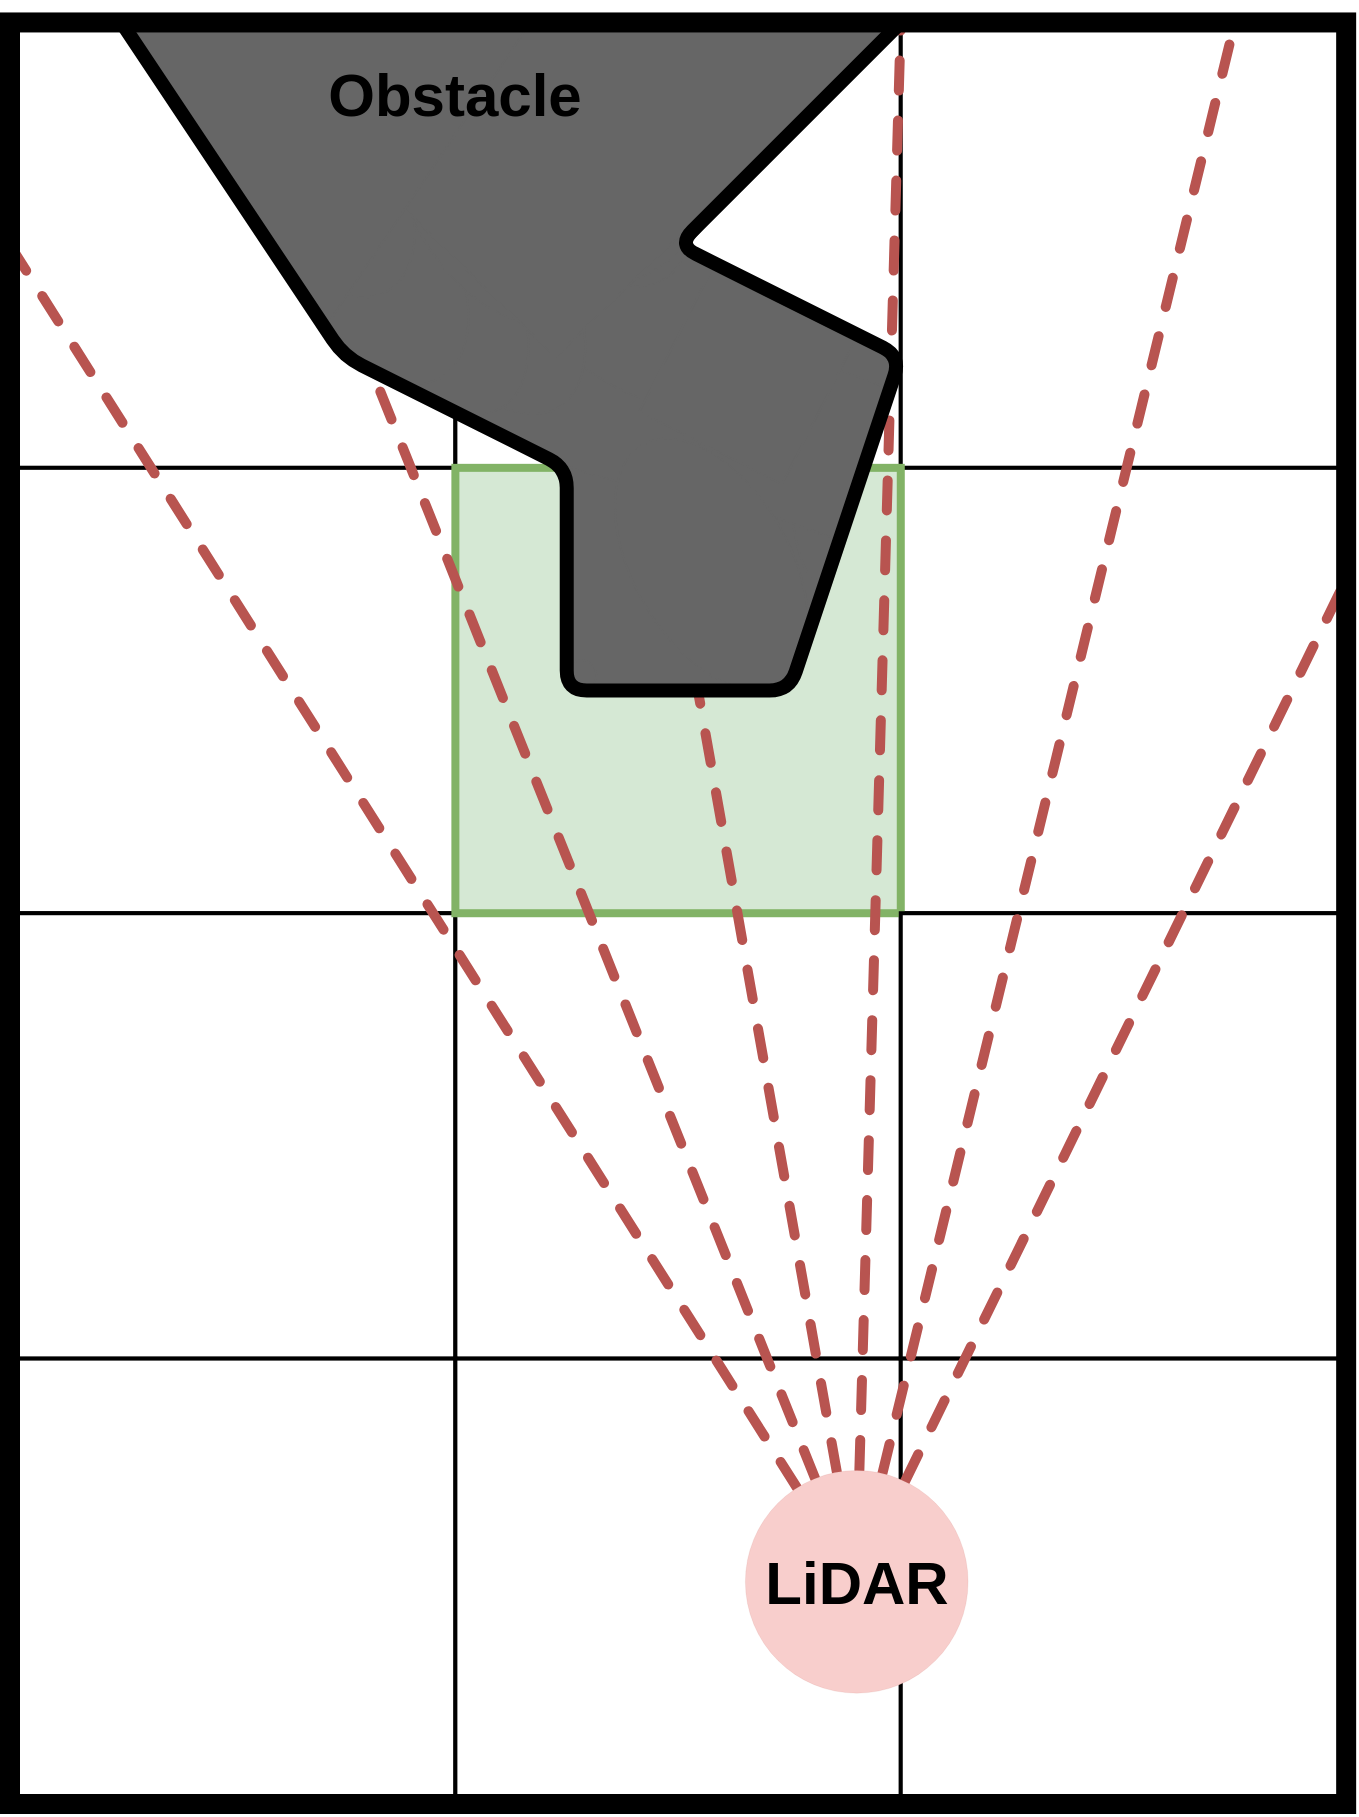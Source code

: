 <mxfile>
    <diagram id="EKyJrk6mIp8g98YoCPq6" name="Lidar_occurence_map">
        <mxGraphModel dx="2333" dy="1191" grid="1" gridSize="10" guides="1" tooltips="1" connect="1" arrows="1" fold="1" page="1" pageScale="1" pageWidth="850" pageHeight="1100" math="0" shadow="0" adaptiveColors="none">
            <root>
                <mxCell id="0"/>
                <mxCell id="1" parent="0"/>
                <mxCell id="dqcShMSvw844zzafhl-s-56" value="" style="whiteSpace=wrap;html=1;aspect=fixed;connectable=0;allowArrows=0;strokeWidth=2;" vertex="1" parent="1">
                    <mxGeometry x="360" y="339.228" width="222.693" height="222.693" as="geometry"/>
                </mxCell>
                <mxCell id="dqcShMSvw844zzafhl-s-57" value="" style="whiteSpace=wrap;html=1;aspect=fixed;connectable=0;allowArrows=0;strokeWidth=2;" vertex="1" parent="1">
                    <mxGeometry x="582.693" y="339.228" width="222.693" height="222.693" as="geometry"/>
                </mxCell>
                <mxCell id="dqcShMSvw844zzafhl-s-64" value="" style="whiteSpace=wrap;html=1;aspect=fixed;connectable=0;allowArrows=0;strokeWidth=2;" vertex="1" parent="1">
                    <mxGeometry x="360" y="561.921" width="222.693" height="222.693" as="geometry"/>
                </mxCell>
                <mxCell id="dqcShMSvw844zzafhl-s-114" value="" style="whiteSpace=wrap;html=1;aspect=fixed;connectable=0;allowArrows=0;strokeWidth=2;" vertex="1" parent="1">
                    <mxGeometry x="805.387" y="339.228" width="222.693" height="222.693" as="geometry"/>
                </mxCell>
                <mxCell id="dqcShMSvw844zzafhl-s-122" value="" style="whiteSpace=wrap;html=1;aspect=fixed;connectable=0;allowArrows=0;strokeWidth=2;" vertex="1" parent="1">
                    <mxGeometry x="805.387" y="561.921" width="222.693" height="222.693" as="geometry"/>
                </mxCell>
                <mxCell id="dqcShMSvw844zzafhl-s-136" value="" style="whiteSpace=wrap;html=1;aspect=fixed;connectable=0;allowArrows=0;strokeWidth=2;" vertex="1" parent="1">
                    <mxGeometry x="360" y="784.614" width="222.693" height="222.693" as="geometry"/>
                </mxCell>
                <mxCell id="dqcShMSvw844zzafhl-s-137" value="" style="whiteSpace=wrap;html=1;aspect=fixed;connectable=0;allowArrows=0;strokeWidth=2;" vertex="1" parent="1">
                    <mxGeometry x="582.693" y="784.614" width="222.693" height="222.693" as="geometry"/>
                </mxCell>
                <mxCell id="dqcShMSvw844zzafhl-s-65" value="" style="whiteSpace=wrap;html=1;aspect=fixed;connectable=0;allowArrows=0;strokeWidth=4;fillColor=#d5e8d4;strokeColor=#82b366;" vertex="1" parent="1">
                    <mxGeometry x="582.693" y="561.921" width="222.693" height="222.693" as="geometry"/>
                </mxCell>
                <mxCell id="dqcShMSvw844zzafhl-s-144" value="" style="whiteSpace=wrap;html=1;aspect=fixed;connectable=0;allowArrows=0;strokeWidth=2;" vertex="1" parent="1">
                    <mxGeometry x="360" y="1007.307" width="222.693" height="222.693" as="geometry"/>
                </mxCell>
                <mxCell id="dqcShMSvw844zzafhl-s-145" value="" style="whiteSpace=wrap;html=1;aspect=fixed;connectable=0;allowArrows=0;strokeWidth=2;" vertex="1" parent="1">
                    <mxGeometry x="582.693" y="1007.307" width="222.693" height="222.693" as="geometry"/>
                </mxCell>
                <mxCell id="dqcShMSvw844zzafhl-s-194" value="" style="whiteSpace=wrap;html=1;aspect=fixed;connectable=0;allowArrows=0;strokeWidth=2;" vertex="1" parent="1">
                    <mxGeometry x="805.387" y="784.614" width="222.693" height="222.693" as="geometry"/>
                </mxCell>
                <mxCell id="dqcShMSvw844zzafhl-s-202" value="" style="whiteSpace=wrap;html=1;aspect=fixed;connectable=0;allowArrows=0;strokeWidth=2;" vertex="1" parent="1">
                    <mxGeometry x="805.387" y="1007.307" width="222.693" height="222.693" as="geometry"/>
                </mxCell>
                <mxCell id="dqcShMSvw844zzafhl-s-258" value="" style="endArrow=none;html=1;fillColor=#f8cecc;strokeColor=#b85450;strokeWidth=5;dashed=1;linecap=round;" edge="1" parent="1" source="dqcShMSvw844zzafhl-s-1">
                    <mxGeometry width="50" height="50" relative="1" as="geometry">
                        <mxPoint x="1083.753" y="1007.307" as="sourcePoint"/>
                        <mxPoint x="360" y="450.575" as="targetPoint"/>
                    </mxGeometry>
                </mxCell>
                <mxCell id="dqcShMSvw844zzafhl-s-260" value="" style="endArrow=none;html=1;fillColor=#f8cecc;strokeColor=#b85450;strokeWidth=5;dashed=1;linecap=round;" edge="1" parent="1" source="dqcShMSvw844zzafhl-s-1">
                    <mxGeometry width="50" height="50" relative="1" as="geometry">
                        <mxPoint x="849.925" y="1179.894" as="sourcePoint"/>
                        <mxPoint x="471.347" y="339.228" as="targetPoint"/>
                    </mxGeometry>
                </mxCell>
                <mxCell id="dqcShMSvw844zzafhl-s-261" value="" style="endArrow=none;html=1;fillColor=#f8cecc;strokeColor=#b85450;strokeWidth=5;dashed=1;linecap=round;" edge="1" parent="1" source="dqcShMSvw844zzafhl-s-1">
                    <mxGeometry width="50" height="50" relative="1" as="geometry">
                        <mxPoint x="849.925" y="1179.894" as="sourcePoint"/>
                        <mxPoint x="694.04" y="617.595" as="targetPoint"/>
                    </mxGeometry>
                </mxCell>
                <mxCell id="dqcShMSvw844zzafhl-s-263" value="" style="endArrow=none;html=1;fillColor=#f8cecc;strokeColor=#b85450;strokeWidth=5;dashed=1;linecap=round;" edge="1" parent="1" source="dqcShMSvw844zzafhl-s-1">
                    <mxGeometry width="50" height="50" relative="1" as="geometry">
                        <mxPoint x="877.762" y="1174.327" as="sourcePoint"/>
                        <mxPoint x="805.387" y="339.228" as="targetPoint"/>
                    </mxGeometry>
                </mxCell>
                <mxCell id="dqcShMSvw844zzafhl-s-265" value="" style="endArrow=none;html=1;fillColor=#f8cecc;strokeColor=#b85450;strokeWidth=5;dashed=1;linecap=round;" edge="1" parent="1" source="dqcShMSvw844zzafhl-s-1">
                    <mxGeometry width="50" height="50" relative="1" as="geometry">
                        <mxPoint x="900.031" y="1174.327" as="sourcePoint"/>
                        <mxPoint x="972.407" y="339.228" as="targetPoint"/>
                    </mxGeometry>
                </mxCell>
                <mxCell id="dqcShMSvw844zzafhl-s-266" value="" style="endArrow=none;html=1;fillColor=#f8cecc;strokeColor=#b85450;strokeWidth=5;dashed=1;linecap=round;" edge="1" parent="1" source="dqcShMSvw844zzafhl-s-1">
                    <mxGeometry width="50" height="50" relative="1" as="geometry">
                        <mxPoint x="911.166" y="1174.327" as="sourcePoint"/>
                        <mxPoint x="1028.08" y="617.595" as="targetPoint"/>
                    </mxGeometry>
                </mxCell>
                <mxCell id="dqcShMSvw844zzafhl-s-271" value="" style="ellipse;whiteSpace=wrap;html=1;connectable=0;allowArrows=0;fillColor=#666666;fontColor=#333333;strokeColor=#666666;" vertex="1" parent="1">
                    <mxGeometry x="638.367" y="617.595" width="55.673" height="55.673" as="geometry"/>
                </mxCell>
                <mxCell id="dqcShMSvw844zzafhl-s-273" value="" style="ellipse;whiteSpace=wrap;html=1;connectable=0;allowArrows=0;fillColor=#666666;fontColor=#333333;strokeColor=#666666;" vertex="1" parent="1">
                    <mxGeometry x="694.04" y="617.595" width="55.673" height="55.673" as="geometry"/>
                </mxCell>
                <mxCell id="dqcShMSvw844zzafhl-s-274" value="" style="ellipse;whiteSpace=wrap;html=1;connectable=0;allowArrows=0;fillColor=#666666;fontColor=#333333;strokeColor=#666666;" vertex="1" parent="1">
                    <mxGeometry x="638.367" y="506.248" width="55.673" height="167.02" as="geometry"/>
                </mxCell>
                <mxCell id="dqcShMSvw844zzafhl-s-275" value="" style="ellipse;whiteSpace=wrap;html=1;connectable=0;allowArrows=0;fillColor=#666666;fontColor=#333333;strokeColor=#666666;" vertex="1" parent="1">
                    <mxGeometry x="666.203" y="506.248" width="55.673" height="167.02" as="geometry"/>
                </mxCell>
                <mxCell id="dqcShMSvw844zzafhl-s-276" value="" style="ellipse;whiteSpace=wrap;html=1;connectable=0;allowArrows=0;fillColor=#666666;fontColor=#333333;strokeColor=#666666;" vertex="1" parent="1">
                    <mxGeometry x="710.742" y="500.681" width="55.673" height="167.02" as="geometry"/>
                </mxCell>
                <mxCell id="dqcShMSvw844zzafhl-s-277" value="" style="ellipse;whiteSpace=wrap;html=1;connectable=0;allowArrows=0;fillColor=#666666;fontColor=#333333;strokeColor=#666666;" vertex="1" parent="1">
                    <mxGeometry x="749.713" y="506.248" width="27.837" height="111.346" as="geometry"/>
                </mxCell>
                <mxCell id="dqcShMSvw844zzafhl-s-279" value="" style="ellipse;whiteSpace=wrap;html=1;connectable=0;allowArrows=0;rotation=-30;fillColor=#666666;fontColor=#333333;strokeColor=#666666;" vertex="1" parent="1">
                    <mxGeometry x="716.309" y="495.113" width="72.375" height="55.673" as="geometry"/>
                </mxCell>
                <mxCell id="dqcShMSvw844zzafhl-s-280" value="" style="ellipse;whiteSpace=wrap;html=1;connectable=0;allowArrows=0;rotation=-30;fillColor=#666666;fontColor=#333333;strokeColor=#666666;" vertex="1" parent="1">
                    <mxGeometry x="721.877" y="522.95" width="72.375" height="55.673" as="geometry"/>
                </mxCell>
                <mxCell id="dqcShMSvw844zzafhl-s-281" value="" style="ellipse;whiteSpace=wrap;html=1;connectable=0;allowArrows=0;rotation=-30;fillColor=#666666;fontColor=#333333;strokeColor=#666666;" vertex="1" parent="1">
                    <mxGeometry x="688.473" y="478.411" width="72.375" height="55.673" as="geometry"/>
                </mxCell>
                <mxCell id="dqcShMSvw844zzafhl-s-282" value="" style="ellipse;whiteSpace=wrap;html=1;connectable=0;allowArrows=0;rotation=-60;fillColor=#666666;fontColor=#333333;strokeColor=#666666;" vertex="1" parent="1">
                    <mxGeometry x="582.695" y="399.001" width="96.204" height="210.389" as="geometry"/>
                </mxCell>
                <mxCell id="dqcShMSvw844zzafhl-s-283" value="" style="ellipse;whiteSpace=wrap;html=1;connectable=0;allowArrows=0;rotation=-64;fillColor=#666666;fontColor=#333333;strokeColor=#666666;" vertex="1" parent="1">
                    <mxGeometry x="642.501" y="418.34" width="77.943" height="138.014" as="geometry"/>
                </mxCell>
                <mxCell id="dqcShMSvw844zzafhl-s-284" value="" style="ellipse;whiteSpace=wrap;html=1;connectable=0;allowArrows=0;rotation=-30;fillColor=#666666;fontColor=#333333;strokeColor=#666666;" vertex="1" parent="1">
                    <mxGeometry x="560.424" y="403.141" width="77.943" height="138.014" as="geometry"/>
                </mxCell>
                <mxCell id="dqcShMSvw844zzafhl-s-285" value="" style="ellipse;whiteSpace=wrap;html=1;connectable=0;allowArrows=0;rotation=-30;fillColor=#666666;fontColor=#333333;strokeColor=#666666;" vertex="1" parent="1">
                    <mxGeometry x="531.999" y="403.142" width="77.943" height="138.014" as="geometry"/>
                </mxCell>
                <mxCell id="dqcShMSvw844zzafhl-s-286" value="" style="ellipse;whiteSpace=wrap;html=1;connectable=0;allowArrows=0;rotation=-30;fillColor=#666666;fontColor=#333333;strokeColor=#666666;" vertex="1" parent="1">
                    <mxGeometry x="501.998" y="387.996" width="77.943" height="138.014" as="geometry"/>
                </mxCell>
                <mxCell id="dqcShMSvw844zzafhl-s-287" value="" style="ellipse;whiteSpace=wrap;html=1;connectable=0;allowArrows=0;rotation=-30;fillColor=#666666;fontColor=#333333;strokeColor=#666666;" vertex="1" parent="1">
                    <mxGeometry x="560.424" y="357.1" width="77.943" height="138.014" as="geometry"/>
                </mxCell>
                <mxCell id="dqcShMSvw844zzafhl-s-288" value="" style="ellipse;whiteSpace=wrap;html=1;connectable=0;allowArrows=0;rotation=-30;fillColor=#666666;fontColor=#333333;strokeColor=#666666;" vertex="1" parent="1">
                    <mxGeometry x="612.986" y="339.228" width="77.943" height="138.014" as="geometry"/>
                </mxCell>
                <mxCell id="dqcShMSvw844zzafhl-s-289" value="" style="ellipse;whiteSpace=wrap;html=1;connectable=0;allowArrows=0;rotation=32;fillColor=#666666;fontColor=#333333;strokeColor=#666666;" vertex="1" parent="1">
                    <mxGeometry x="643.934" y="339.228" width="77.943" height="138.014" as="geometry"/>
                </mxCell>
                <mxCell id="dqcShMSvw844zzafhl-s-293" value="" style="ellipse;whiteSpace=wrap;html=1;connectable=0;allowArrows=0;rotation=-30;fillColor=#666666;fontColor=#333333;strokeColor=#666666;" vertex="1" parent="1">
                    <mxGeometry x="475.244" y="344.796" width="77.943" height="138.014" as="geometry"/>
                </mxCell>
                <mxCell id="dqcShMSvw844zzafhl-s-295" value="" style="triangle;whiteSpace=wrap;html=1;connectable=0;allowArrows=0;rotation=90;fillColor=#666666;fontColor=#333333;strokeColor=#666666;" vertex="1" parent="1">
                    <mxGeometry x="549.289" y="252.776" width="167.02" height="340.497" as="geometry"/>
                </mxCell>
                <mxCell id="dqcShMSvw844zzafhl-s-296" value="" style="triangle;whiteSpace=wrap;html=1;connectable=0;allowArrows=0;rotation=90;fillColor=#666666;fontColor=#333333;strokeColor=#666666;" vertex="1" parent="1">
                    <mxGeometry x="444.5" y="313.65" width="149.64" height="201.43" as="geometry"/>
                </mxCell>
                <mxCell id="dqcShMSvw844zzafhl-s-1" value="" style="ellipse;whiteSpace=wrap;html=1;aspect=fixed;fillColor=#f8cecc;strokeColor=#b85450;strokeWidth=0;" vertex="1" parent="1">
                    <mxGeometry x="727.444" y="1062.98" width="111.346" height="111.346" as="geometry"/>
                </mxCell>
                <mxCell id="dqcShMSvw844zzafhl-s-299" value="LiDAR" style="text;html=1;align=center;verticalAlign=middle;resizable=0;points=[];autosize=1;strokeColor=none;fillColor=none;fontStyle=1;fontSize=30;" vertex="1" parent="1">
                    <mxGeometry x="730.613" y="1094.657" width="105" height="48" as="geometry"/>
                </mxCell>
                <mxCell id="dqcShMSvw844zzafhl-s-301" value="Obstacle" style="text;html=1;align=center;verticalAlign=middle;resizable=0;points=[];autosize=1;strokeColor=none;fillColor=none;fontStyle=1;fontSize=30;" vertex="1" parent="1">
                    <mxGeometry x="513.998" y="351" width="136" height="48" as="geometry"/>
                </mxCell>
                <mxCell id="dqcShMSvw844zzafhl-s-306" value="" style="whiteSpace=wrap;html=1;aspect=fixed;allowArrows=0;connectable=0;fillColor=#666666;fontColor=#333333;strokeColor=#666666;" vertex="1" parent="1">
                    <mxGeometry x="644.93" y="593.27" width="80" height="80" as="geometry"/>
                </mxCell>
                <mxCell id="dqcShMSvw844zzafhl-s-307" value="" style="whiteSpace=wrap;html=1;aspect=fixed;allowArrows=0;connectable=0;fillColor=#666666;fontColor=#333333;strokeColor=#666666;" vertex="1" parent="1">
                    <mxGeometry x="661.0" y="593.27" width="80" height="80" as="geometry"/>
                </mxCell>
                <mxCell id="dqcShMSvw844zzafhl-s-308" value="" style="whiteSpace=wrap;html=1;aspect=fixed;allowArrows=0;connectable=0;fillColor=#666666;fontColor=#333333;strokeColor=#666666;" vertex="1" parent="1">
                    <mxGeometry x="638.37" y="584" width="80" height="80" as="geometry"/>
                </mxCell>
                <mxCell id="dqcShMSvw844zzafhl-s-309" value="" style="ellipse;whiteSpace=wrap;html=1;connectable=0;allowArrows=0;fillColor=#666666;fontColor=#333333;strokeColor=#666666;" vertex="1" parent="1">
                    <mxGeometry x="638.58" y="658" width="14.5" height="15.27" as="geometry"/>
                </mxCell>
                <mxCell id="dqcShMSvw844zzafhl-s-310" value="" style="ellipse;whiteSpace=wrap;html=1;connectable=0;allowArrows=0;rotation=-30;fillColor=#666666;fontColor=#333333;strokeColor=#666666;" vertex="1" parent="1">
                    <mxGeometry x="735.4" y="503.06" width="69.99" height="39.79" as="geometry"/>
                </mxCell>
                <mxCell id="dqcShMSvw844zzafhl-s-311" value="" style="whiteSpace=wrap;html=1;aspect=fixed;allowArrows=0;connectable=0;fillColor=#666666;fontColor=#333333;strokeColor=#666666;rotation=20;" vertex="1" parent="1">
                    <mxGeometry x="708.68" y="506.25" width="80" height="80" as="geometry"/>
                </mxCell>
                <mxCell id="dqcShMSvw844zzafhl-s-312" value="" style="whiteSpace=wrap;html=1;aspect=fixed;allowArrows=0;connectable=0;fillColor=#666666;fontColor=#333333;strokeColor=#666666;rotation=27;" vertex="1" parent="1">
                    <mxGeometry x="688.47" y="476.35" width="80" height="80" as="geometry"/>
                </mxCell>
                <mxCell id="dqcShMSvw844zzafhl-s-313" value="" style="ellipse;whiteSpace=wrap;html=1;connectable=0;allowArrows=0;rotation=-30;fillColor=#666666;fontColor=#333333;strokeColor=#666666;" vertex="1" parent="1">
                    <mxGeometry x="671.766" y="541.158" width="77.943" height="138.014" as="geometry"/>
                </mxCell>
                <mxCell id="dqcShMSvw844zzafhl-s-268" value="" style="endArrow=none;html=1;strokeWidth=7;" edge="1" parent="1">
                    <mxGeometry width="50" height="50" relative="1" as="geometry">
                        <mxPoint x="415.673" y="339.228" as="sourcePoint"/>
                        <mxPoint x="805.387" y="339.228" as="targetPoint"/>
                        <Array as="points">
                            <mxPoint x="527.02" y="506.248"/>
                            <mxPoint x="638.367" y="561.921"/>
                            <mxPoint x="638.367" y="673.268"/>
                            <mxPoint x="749.713" y="673.268"/>
                            <mxPoint x="805.387" y="506.248"/>
                            <mxPoint x="694.04" y="450.575"/>
                        </Array>
                    </mxGeometry>
                </mxCell>
                <mxCell id="dqcShMSvw844zzafhl-s-298" value="" style="rounded=0;whiteSpace=wrap;html=1;connectable=0;allowArrows=0;fillColor=none;strokeWidth=10;" vertex="1" parent="1">
                    <mxGeometry x="360" y="339.228" width="668.08" height="890.772" as="geometry"/>
                </mxCell>
            </root>
        </mxGraphModel>
    </diagram>
    <diagram id="IR8bfRaandAyomEvPpNj" name="LidarLocalization">
        <mxGraphModel dx="2759" dy="2075" grid="1" gridSize="5" guides="1" tooltips="1" connect="1" arrows="1" fold="1" page="1" pageScale="1" pageWidth="850" pageHeight="1100" math="0" shadow="0" adaptiveColors="none">
            <root>
                <mxCell id="0"/>
                <mxCell id="1" parent="0"/>
                <mxCell id="-TdeLsjlVQng0oCGgcPR-55" value="" style="group;strokeWidth=5;" vertex="1" connectable="0" parent="1">
                    <mxGeometry width="1973.33" height="1110" as="geometry"/>
                </mxCell>
                <mxCell id="-TdeLsjlVQng0oCGgcPR-44" value="" style="ellipse;whiteSpace=wrap;html=1;aspect=fixed;cloneable=1;connectable=0;allowArrows=0;fillColor=none;strokeWidth=5;" vertex="1" parent="-TdeLsjlVQng0oCGgcPR-55">
                    <mxGeometry x="1156.248" y="277.5" width="496.416" height="496.416" as="geometry"/>
                </mxCell>
                <mxCell id="-TdeLsjlVQng0oCGgcPR-37" value="" style="ellipse;whiteSpace=wrap;html=1;aspect=fixed;cloneable=1;connectable=0;allowArrows=0;fillColor=none;strokeWidth=5;" vertex="1" parent="-TdeLsjlVQng0oCGgcPR-55">
                    <mxGeometry x="878.749" y="616.667" width="431.666" height="431.666" as="geometry"/>
                </mxCell>
                <mxCell id="-TdeLsjlVQng0oCGgcPR-41" value="" style="ellipse;whiteSpace=wrap;html=1;aspect=fixed;cloneable=1;connectable=0;allowArrows=0;fillColor=none;strokeColor=default;strokeWidth=5;" vertex="1" parent="-TdeLsjlVQng0oCGgcPR-55">
                    <mxGeometry x="801.665" y="477.917" width="369.999" height="369.999" as="geometry"/>
                </mxCell>
                <mxCell id="-TdeLsjlVQng0oCGgcPR-1" value="" style="rounded=0;whiteSpace=wrap;html=1;strokeColor=#000000;strokeWidth=5;fillColor=default;" vertex="1" parent="-TdeLsjlVQng0oCGgcPR-55">
                    <mxGeometry width="1973.33" height="1110" as="geometry"/>
                </mxCell>
                <mxCell id="-TdeLsjlVQng0oCGgcPR-54" value="" style="rounded=0;whiteSpace=wrap;html=1;strokeColor=#000000;strokeWidth=5;fillColor=default;" vertex="1" parent="-TdeLsjlVQng0oCGgcPR-55">
                    <mxGeometry x="574.116" y="292.917" width="1203.176" height="676.792" as="geometry"/>
                </mxCell>
                <mxCell id="-TdeLsjlVQng0oCGgcPR-26" value="" style="endArrow=none;html=1;fillColor=#e1d5e7;strokeColor=#9673a6;strokeWidth=5;" edge="1" parent="-TdeLsjlVQng0oCGgcPR-55">
                    <mxGeometry width="50" height="50" relative="1" as="geometry">
                        <mxPoint x="1175.889" y="630.573" as="sourcePoint"/>
                        <mxPoint x="1202.498" y="539.583" as="targetPoint"/>
                    </mxGeometry>
                </mxCell>
                <mxCell id="-TdeLsjlVQng0oCGgcPR-27" value="" style="endArrow=none;html=1;exitX=0.478;exitY=0.479;exitDx=0;exitDy=0;exitPerimeter=0;fillColor=#e1d5e7;strokeColor=#9673a6;strokeWidth=5;" edge="1" parent="-TdeLsjlVQng0oCGgcPR-55">
                    <mxGeometry width="50" height="50" relative="1" as="geometry">
                        <mxPoint x="1175.639" y="631.28" as="sourcePoint"/>
                        <mxPoint x="955.832" y="539.583" as="targetPoint"/>
                    </mxGeometry>
                </mxCell>
                <mxCell id="-TdeLsjlVQng0oCGgcPR-33" value="" style="endArrow=none;html=1;entryX=0.707;entryY=0.941;entryDx=0;entryDy=0;entryPerimeter=0;fillColor=#e1d5e7;strokeColor=#9673a6;strokeWidth=5;" edge="1" parent="-TdeLsjlVQng0oCGgcPR-55">
                    <mxGeometry width="50" height="50" relative="1" as="geometry">
                        <mxPoint x="1279.581" y="863.333" as="sourcePoint"/>
                        <mxPoint x="1175.992" y="631.992" as="targetPoint"/>
                    </mxGeometry>
                </mxCell>
                <mxCell id="-TdeLsjlVQng0oCGgcPR-8" value="" style="triangle;whiteSpace=wrap;html=1;fillColor=#dae8fc;rotation=-150;strokeColor=#6c8ebf;strokeWidth=5;" vertex="1" parent="-TdeLsjlVQng0oCGgcPR-55">
                    <mxGeometry x="1140.831" y="597.396" width="52.417" height="61.667" as="geometry"/>
                </mxCell>
                <mxCell id="-TdeLsjlVQng0oCGgcPR-2" value="" style="endArrow=none;html=1;strokeWidth=5;cloneable=1;" edge="1" parent="-TdeLsjlVQng0oCGgcPR-55">
                    <mxGeometry width="50" height="50" relative="1" as="geometry">
                        <mxPoint x="246.666" y="1110" as="sourcePoint"/>
                        <mxPoint x="1603.331" y="1110" as="targetPoint"/>
                        <Array as="points">
                            <mxPoint x="339.166" y="925"/>
                            <mxPoint x="554.999" y="740"/>
                            <mxPoint x="616.666" y="647.5"/>
                            <mxPoint x="585.832" y="555"/>
                            <mxPoint x="709.165" y="493.333"/>
                            <mxPoint x="832.499" y="493.333"/>
                            <mxPoint x="955.832" y="524.167"/>
                            <mxPoint x="986.665" y="678.333"/>
                            <mxPoint x="1079.165" y="832.5"/>
                            <mxPoint x="1294.998" y="863.333"/>
                            <mxPoint x="1510.831" y="925"/>
                        </Array>
                    </mxGeometry>
                </mxCell>
                <mxCell id="-TdeLsjlVQng0oCGgcPR-3" value="" style="endArrow=none;html=1;strokeWidth=5;" edge="1" parent="-TdeLsjlVQng0oCGgcPR-55">
                    <mxGeometry width="50" height="50" relative="1" as="geometry">
                        <mxPoint y="770.833" as="sourcePoint"/>
                        <mxPoint x="1109.998" as="targetPoint"/>
                        <Array as="points">
                            <mxPoint x="154.166" y="709.167"/>
                            <mxPoint x="215.833" y="462.5"/>
                            <mxPoint x="339.166" y="339.167"/>
                            <mxPoint x="554.999" y="277.5"/>
                            <mxPoint x="832.499" y="277.5"/>
                            <mxPoint x="1048.332" y="154.167"/>
                        </Array>
                    </mxGeometry>
                </mxCell>
                <mxCell id="-TdeLsjlVQng0oCGgcPR-4" value="" style="endArrow=none;html=1;strokeWidth=5;" edge="1" parent="-TdeLsjlVQng0oCGgcPR-55">
                    <mxGeometry width="50" height="50" relative="1" as="geometry">
                        <mxPoint x="1372.081" y="308.333" as="sourcePoint"/>
                        <mxPoint x="1372.081" y="308.333" as="targetPoint"/>
                        <Array as="points">
                            <mxPoint x="1464.581" y="308.333"/>
                            <mxPoint x="1495.414" y="370"/>
                            <mxPoint x="1495.414" y="400.833"/>
                            <mxPoint x="1433.748" y="524.167"/>
                            <mxPoint x="1372.081" y="524.167"/>
                            <mxPoint x="1310.414" y="555"/>
                            <mxPoint x="1217.915" y="555"/>
                            <mxPoint x="1125.415" y="462.5"/>
                            <mxPoint x="1187.081" y="308.333"/>
                            <mxPoint x="1279.581" y="277.5"/>
                            <mxPoint x="1310.414" y="308.333"/>
                        </Array>
                    </mxGeometry>
                </mxCell>
                <mxCell id="-TdeLsjlVQng0oCGgcPR-5" value="" style="endArrow=none;html=1;strokeWidth=5;" edge="1" parent="-TdeLsjlVQng0oCGgcPR-55">
                    <mxGeometry width="50" height="50" relative="1" as="geometry">
                        <mxPoint x="1849.997" y="1110" as="sourcePoint"/>
                        <mxPoint x="1726.664" as="targetPoint"/>
                        <Array as="points">
                            <mxPoint x="1911.663" y="1017.5"/>
                            <mxPoint x="1880.83" y="925"/>
                            <mxPoint x="1849.997" y="832.5"/>
                            <mxPoint x="1757.497" y="801.667"/>
                            <mxPoint x="1664.997" y="678.333"/>
                            <mxPoint x="1664.997" y="524.167"/>
                            <mxPoint x="1695.83" y="431.667"/>
                            <mxPoint x="1726.664" y="277.5"/>
                            <mxPoint x="1634.164" y="154.167"/>
                            <mxPoint x="1664.997" y="61.667"/>
                        </Array>
                    </mxGeometry>
                </mxCell>
                <mxCell id="-TdeLsjlVQng0oCGgcPR-6" value="" style="verticalLabelPosition=bottom;verticalAlign=top;html=1;shape=mxgraph.basic.arc;startAngle=0.489;endAngle=0.75;fillColor=none;strokeWidth=5;" vertex="1" parent="-TdeLsjlVQng0oCGgcPR-55">
                    <mxGeometry x="185.0" y="339.167" width="493.332" height="493.333" as="geometry"/>
                </mxCell>
                <mxCell id="-TdeLsjlVQng0oCGgcPR-7" value="" style="verticalLabelPosition=bottom;verticalAlign=top;html=1;shape=mxgraph.basic.arc;startAngle=0.513;endAngle=0.75;fillColor=none;rotation=-75;strokeWidth=5;" vertex="1" parent="-TdeLsjlVQng0oCGgcPR-55">
                    <mxGeometry x="1387.498" y="555" width="493.332" height="493.333" as="geometry"/>
                </mxCell>
                <mxCell id="-TdeLsjlVQng0oCGgcPR-42" value="" style="ellipse;whiteSpace=wrap;html=1;aspect=fixed;cloneable=1;connectable=0;allowArrows=0;fillColor=none;strokeColor=#b85450;strokeWidth=5;" vertex="1" parent="-TdeLsjlVQng0oCGgcPR-55">
                    <mxGeometry x="730.749" y="311.417" width="459.416" height="459.416" as="geometry"/>
                </mxCell>
                <mxCell id="-TdeLsjlVQng0oCGgcPR-43" value="" style="ellipse;whiteSpace=wrap;html=1;aspect=fixed;cloneable=1;connectable=0;allowArrows=0;fillColor=none;strokeColor=#b85450;strokeWidth=5;" vertex="1" parent="-TdeLsjlVQng0oCGgcPR-55">
                    <mxGeometry x="1106.915" y="447.083" width="188.083" height="188.083" as="geometry"/>
                </mxCell>
                <mxCell id="-TdeLsjlVQng0oCGgcPR-39" value="" style="ellipse;whiteSpace=wrap;html=1;aspect=fixed;cloneable=1;connectable=0;allowArrows=0;fillColor=none;strokeColor=#b85450;strokeWidth=5;" vertex="1" parent="-TdeLsjlVQng0oCGgcPR-55">
                    <mxGeometry x="1032.915" y="613.583" width="490.249" height="490.249" as="geometry"/>
                </mxCell>
                <mxCell id="-TdeLsjlVQng0oCGgcPR-46" value="" style="ellipse;whiteSpace=wrap;html=1;aspect=fixed;fillColor=#f8cecc;strokeColor=#b85450;strokeWidth=5;" vertex="1" parent="-TdeLsjlVQng0oCGgcPR-55">
                    <mxGeometry x="1165.498" y="623.604" width="15.417" height="15.417" as="geometry"/>
                </mxCell>
                <mxCell id="-TdeLsjlVQng0oCGgcPR-48" value="" style="ellipse;whiteSpace=wrap;html=1;aspect=fixed;fillColor=#f8cecc;strokeColor=#b85450;strokeWidth=5;" vertex="1" parent="-TdeLsjlVQng0oCGgcPR-55">
                    <mxGeometry x="1196.331" y="536.5" width="9.25" height="9.25" as="geometry"/>
                </mxCell>
                <mxCell id="-TdeLsjlVQng0oCGgcPR-49" value="" style="ellipse;whiteSpace=wrap;html=1;aspect=fixed;fillColor=#f8cecc;strokeColor=#b85450;strokeWidth=5;" vertex="1" parent="-TdeLsjlVQng0oCGgcPR-55">
                    <mxGeometry x="1273.415" y="854.083" width="9.25" height="9.25" as="geometry"/>
                </mxCell>
                <mxCell id="-TdeLsjlVQng0oCGgcPR-50" value="" style="ellipse;whiteSpace=wrap;html=1;aspect=fixed;fillColor=#f8cecc;strokeColor=#b85450;strokeWidth=5;" vertex="1" parent="-TdeLsjlVQng0oCGgcPR-55">
                    <mxGeometry x="955.832" y="536.5" width="9.25" height="9.25" as="geometry"/>
                </mxCell>
                <mxCell id="-TdeLsjlVQng0oCGgcPR-13" value="" style="ellipse;whiteSpace=wrap;html=1;aspect=fixed;strokeWidth=5;fillColor=none;strokeColor=#82b366;dashed=1;linecap=round;sketch=1;curveFitting=1;jiggle=0;connectable=0;" vertex="1" parent="-TdeLsjlVQng0oCGgcPR-55">
                    <mxGeometry x="868.111" y="323.75" width="615.124" height="615.124" as="geometry"/>
                </mxCell>
            </root>
        </mxGraphModel>
    </diagram>
    <diagram name="FailExplaination" id="0-z3CXKnLPII7Gr8rV5J">
        <mxGraphModel dx="1900" dy="1636" grid="1" gridSize="1" guides="1" tooltips="1" connect="1" arrows="1" fold="1" page="1" pageScale="1" pageWidth="850" pageHeight="1100" background="none" math="0" shadow="0" adaptiveColors="none">
            <root>
                <mxCell id="xf7C3ZKBAi-5XWWbWQKQ-0"/>
                <mxCell id="xf7C3ZKBAi-5XWWbWQKQ-31" value="map8" parent="xf7C3ZKBAi-5XWWbWQKQ-0"/>
                <mxCell id="xf7C3ZKBAi-5XWWbWQKQ-32" value="" style="rounded=0;whiteSpace=wrap;html=1;pointerEvents=0;strokeWidth=3;connectable=0;movable=0;resizable=0;rotatable=0;deletable=0;editable=0;locked=1;" parent="xf7C3ZKBAi-5XWWbWQKQ-31" vertex="1">
                    <mxGeometry width="1200" height="700" as="geometry"/>
                </mxCell>
                <mxCell id="xf7C3ZKBAi-5XWWbWQKQ-33" value="" style="rounded=0;whiteSpace=wrap;html=1;pointerEvents=0;strokeColor=#666666;strokeWidth=3;fillColor=#f5f5f5;fontColor=#333333;" parent="xf7C3ZKBAi-5XWWbWQKQ-31" vertex="1">
                    <mxGeometry x="850" width="50" height="200" as="geometry"/>
                </mxCell>
                <mxCell id="xf7C3ZKBAi-5XWWbWQKQ-34" value="" style="rounded=0;whiteSpace=wrap;html=1;pointerEvents=0;strokeColor=#666666;strokeWidth=3;fillColor=#f5f5f5;fontColor=#333333;" parent="xf7C3ZKBAi-5XWWbWQKQ-31" vertex="1">
                    <mxGeometry y="300" width="900" height="50" as="geometry"/>
                </mxCell>
                <mxCell id="xf7C3ZKBAi-5XWWbWQKQ-35" value="" style="rounded=0;whiteSpace=wrap;html=1;pointerEvents=0;strokeColor=#666666;strokeWidth=3;fillColor=#f5f5f5;fontColor=#333333;" parent="xf7C3ZKBAi-5XWWbWQKQ-31" vertex="1">
                    <mxGeometry x="350" y="350" width="50" height="250" as="geometry"/>
                </mxCell>
                <mxCell id="xf7C3ZKBAi-5XWWbWQKQ-36" value="" style="rounded=0;whiteSpace=wrap;html=1;pointerEvents=0;strokeColor=#666666;strokeWidth=3;fillColor=#f5f5f5;fontColor=#333333;" parent="xf7C3ZKBAi-5XWWbWQKQ-31" vertex="1">
                    <mxGeometry x="600" y="500" width="600" height="50" as="geometry"/>
                </mxCell>
                <mxCell id="xf7C3ZKBAi-5XWWbWQKQ-37" value="" style="triangle;whiteSpace=wrap;html=1;pointerEvents=0;strokeColor=#6c8ebf;strokeWidth=3;fillColor=#dae8fc;" parent="xf7C3ZKBAi-5XWWbWQKQ-31" vertex="1">
                    <mxGeometry x="70" y="70" width="60" height="60" as="geometry"/>
                </mxCell>
                <mxCell id="xf7C3ZKBAi-5XWWbWQKQ-38" value="" style="ellipse;whiteSpace=wrap;html=1;aspect=fixed;pointerEvents=0;strokeColor=#9673a6;strokeWidth=3;fillColor=#e1d5e7;" parent="xf7C3ZKBAi-5XWWbWQKQ-31" vertex="1">
                    <mxGeometry x="75" y="420" width="50" height="50" as="geometry"/>
                </mxCell>
                <mxCell id="xf7C3ZKBAi-5XWWbWQKQ-43" value="failMap8" style="" parent="xf7C3ZKBAi-5XWWbWQKQ-0"/>
                <mxCell id="m7T3dRJGle4o3WzuAiN4-101" value="" style="endArrow=none;html=1;fontFamily=Helvetica;fontSize=12;fontColor=default;strokeWidth=3;linecap=round;" parent="xf7C3ZKBAi-5XWWbWQKQ-43" edge="1">
                    <mxGeometry width="50" height="50" relative="1" as="geometry">
                        <mxPoint x="819" y="367" as="sourcePoint"/>
                        <mxPoint x="873" y="367" as="targetPoint"/>
                    </mxGeometry>
                </mxCell>
                <mxCell id="m7T3dRJGle4o3WzuAiN4-86" value="" style="endArrow=none;html=1;fontFamily=Helvetica;fontSize=12;fontColor=default;strokeWidth=1;linecap=round;" parent="xf7C3ZKBAi-5XWWbWQKQ-43" edge="1">
                    <mxGeometry width="50" height="50" relative="1" as="geometry">
                        <mxPoint x="718" y="369" as="sourcePoint"/>
                        <mxPoint x="915" y="345" as="targetPoint"/>
                    </mxGeometry>
                </mxCell>
                <mxCell id="m7T3dRJGle4o3WzuAiN4-97" value="" style="endArrow=none;html=1;fontFamily=Helvetica;fontSize=12;fontColor=default;strokeWidth=1;linecap=round;" parent="xf7C3ZKBAi-5XWWbWQKQ-43" edge="1">
                    <mxGeometry width="50" height="50" relative="1" as="geometry">
                        <mxPoint x="915" y="345" as="sourcePoint"/>
                        <mxPoint x="819" y="367" as="targetPoint"/>
                    </mxGeometry>
                </mxCell>
                <mxCell id="m7T3dRJGle4o3WzuAiN4-102" value="" style="endArrow=none;html=1;fontFamily=Helvetica;fontSize=12;fontColor=default;strokeWidth=1;linecap=round;" parent="xf7C3ZKBAi-5XWWbWQKQ-43" edge="1">
                    <mxGeometry width="50" height="50" relative="1" as="geometry">
                        <mxPoint x="915" y="345" as="sourcePoint"/>
                        <mxPoint x="873" y="367" as="targetPoint"/>
                    </mxGeometry>
                </mxCell>
                <mxCell id="m7T3dRJGle4o3WzuAiN4-95" value="" style="endArrow=none;html=1;fontFamily=Helvetica;fontSize=12;fontColor=default;strokeWidth=3;linecap=round;" parent="xf7C3ZKBAi-5XWWbWQKQ-43" edge="1">
                    <mxGeometry width="50" height="50" relative="1" as="geometry">
                        <mxPoint x="819" y="367" as="sourcePoint"/>
                        <mxPoint x="718" y="369" as="targetPoint"/>
                    </mxGeometry>
                </mxCell>
                <mxCell id="m7T3dRJGle4o3WzuAiN4-47" value="" style="endArrow=none;html=1;fontFamily=Helvetica;fontSize=12;fontColor=default;strokeWidth=3;linecap=round;" parent="xf7C3ZKBAi-5XWWbWQKQ-43" edge="1">
                    <mxGeometry width="50" height="50" relative="1" as="geometry">
                        <mxPoint x="520" y="393" as="sourcePoint"/>
                        <mxPoint x="718" y="369" as="targetPoint"/>
                    </mxGeometry>
                </mxCell>
                <mxCell id="m7T3dRJGle4o3WzuAiN4-91" value="" style="endArrow=none;html=1;fontFamily=Helvetica;fontSize=12;fontColor=default;strokeWidth=3;linecap=round;" parent="xf7C3ZKBAi-5XWWbWQKQ-43" edge="1">
                    <mxGeometry width="50" height="50" relative="1" as="geometry">
                        <mxPoint x="421" y="405" as="sourcePoint"/>
                        <mxPoint x="520" y="393" as="targetPoint"/>
                    </mxGeometry>
                </mxCell>
                <mxCell id="m7T3dRJGle4o3WzuAiN4-84" value="" style="endArrow=none;html=1;fontFamily=Helvetica;fontSize=12;fontColor=default;strokeWidth=1;linecap=round;" parent="xf7C3ZKBAi-5XWWbWQKQ-43" edge="1">
                    <mxGeometry width="50" height="50" relative="1" as="geometry">
                        <mxPoint x="915" y="345" as="sourcePoint"/>
                        <mxPoint x="891" y="286" as="targetPoint"/>
                    </mxGeometry>
                </mxCell>
                <mxCell id="m7T3dRJGle4o3WzuAiN4-83" value="" style="endArrow=none;html=1;fontFamily=Helvetica;fontSize=12;fontColor=default;strokeWidth=3;linecap=round;" parent="xf7C3ZKBAi-5XWWbWQKQ-43" edge="1">
                    <mxGeometry width="50" height="50" relative="1" as="geometry">
                        <mxPoint x="827" y="286" as="sourcePoint"/>
                        <mxPoint x="890" y="286" as="targetPoint"/>
                    </mxGeometry>
                </mxCell>
                <mxCell id="m7T3dRJGle4o3WzuAiN4-78" value="" style="endArrow=none;html=1;fontFamily=Helvetica;fontSize=12;fontColor=default;strokeWidth=1;linecap=round;" parent="xf7C3ZKBAi-5XWWbWQKQ-43" edge="1">
                    <mxGeometry width="50" height="50" relative="1" as="geometry">
                        <mxPoint x="915" y="345" as="sourcePoint"/>
                        <mxPoint x="826" y="286" as="targetPoint"/>
                    </mxGeometry>
                </mxCell>
                <mxCell id="m7T3dRJGle4o3WzuAiN4-76" value="" style="endArrow=none;html=1;fontFamily=Helvetica;fontSize=12;fontColor=default;strokeWidth=3;linecap=round;" parent="xf7C3ZKBAi-5XWWbWQKQ-43" edge="1">
                    <mxGeometry width="50" height="50" relative="1" as="geometry">
                        <mxPoint x="717" y="287" as="sourcePoint"/>
                        <mxPoint x="826" y="286" as="targetPoint"/>
                    </mxGeometry>
                </mxCell>
                <mxCell id="m7T3dRJGle4o3WzuAiN4-58" value="" style="endArrow=none;html=1;fontFamily=Helvetica;fontSize=12;fontColor=default;strokeWidth=1;linecap=round;" parent="xf7C3ZKBAi-5XWWbWQKQ-43" edge="1">
                    <mxGeometry width="50" height="50" relative="1" as="geometry">
                        <mxPoint x="915" y="345" as="sourcePoint"/>
                        <mxPoint x="717" y="287" as="targetPoint"/>
                    </mxGeometry>
                </mxCell>
                <mxCell id="m7T3dRJGle4o3WzuAiN4-57" value="" style="endArrow=none;html=1;fontFamily=Helvetica;fontSize=12;fontColor=default;strokeWidth=3;linecap=round;" parent="xf7C3ZKBAi-5XWWbWQKQ-43" edge="1">
                    <mxGeometry width="50" height="50" relative="1" as="geometry">
                        <mxPoint x="510" y="280" as="sourcePoint"/>
                        <mxPoint x="717" y="287" as="targetPoint"/>
                    </mxGeometry>
                </mxCell>
                <mxCell id="m7T3dRJGle4o3WzuAiN4-52" value="" style="endArrow=none;html=1;fontFamily=Helvetica;fontSize=12;fontColor=default;strokeWidth=1;linecap=round;" parent="xf7C3ZKBAi-5XWWbWQKQ-43" edge="1">
                    <mxGeometry width="50" height="50" relative="1" as="geometry">
                        <mxPoint x="915" y="345" as="sourcePoint"/>
                        <mxPoint x="510" y="280" as="targetPoint"/>
                    </mxGeometry>
                </mxCell>
                <mxCell id="m7T3dRJGle4o3WzuAiN4-51" value="" style="endArrow=none;html=1;fontFamily=Helvetica;fontSize=12;fontColor=default;strokeWidth=3;linecap=round;" parent="xf7C3ZKBAi-5XWWbWQKQ-43" edge="1">
                    <mxGeometry width="50" height="50" relative="1" as="geometry">
                        <mxPoint x="100" y="267" as="sourcePoint"/>
                        <mxPoint x="510" y="280" as="targetPoint"/>
                    </mxGeometry>
                </mxCell>
                <mxCell id="m7T3dRJGle4o3WzuAiN4-50" value="" style="endArrow=none;html=1;fontFamily=Helvetica;fontSize=12;fontColor=default;strokeWidth=3;linecap=round;" parent="xf7C3ZKBAi-5XWWbWQKQ-43" target="xf7C3ZKBAi-5XWWbWQKQ-37" edge="1">
                    <mxGeometry width="50" height="50" relative="1" as="geometry">
                        <mxPoint x="100" y="267" as="sourcePoint"/>
                        <mxPoint x="903" y="253" as="targetPoint"/>
                    </mxGeometry>
                </mxCell>
                <mxCell id="m7T3dRJGle4o3WzuAiN4-45" value="" style="endArrow=none;dashed=1;html=1;rounded=1;strokeColor=default;strokeWidth=3;align=center;verticalAlign=middle;fontFamily=Helvetica;fontSize=12;fontColor=default;labelBackgroundColor=default;linecap=round;" parent="xf7C3ZKBAi-5XWWbWQKQ-43" edge="1">
                    <mxGeometry width="50" height="50" relative="1" as="geometry">
                        <mxPoint x="322" y="417" as="sourcePoint"/>
                        <mxPoint x="357" y="283" as="targetPoint"/>
                    </mxGeometry>
                </mxCell>
                <mxCell id="m7T3dRJGle4o3WzuAiN4-46" value="" style="endArrow=none;dashed=1;html=1;rounded=1;strokeColor=default;strokeWidth=3;align=center;verticalAlign=middle;fontFamily=Helvetica;fontSize=12;fontColor=default;labelBackgroundColor=default;linecap=round;" parent="xf7C3ZKBAi-5XWWbWQKQ-43" edge="1">
                    <mxGeometry width="50" height="50" relative="1" as="geometry">
                        <mxPoint x="421" y="405" as="sourcePoint"/>
                        <mxPoint x="357" y="283" as="targetPoint"/>
                    </mxGeometry>
                </mxCell>
                <mxCell id="m7T3dRJGle4o3WzuAiN4-14" value="" style="endArrow=none;html=1;fontFamily=Helvetica;fontSize=12;fontColor=default;strokeWidth=1;linecap=round;" parent="xf7C3ZKBAi-5XWWbWQKQ-43" edge="1">
                    <mxGeometry width="50" height="50" relative="1" as="geometry">
                        <mxPoint x="100" y="267" as="sourcePoint"/>
                        <mxPoint x="915" y="345" as="targetPoint"/>
                    </mxGeometry>
                </mxCell>
                <mxCell id="m7T3dRJGle4o3WzuAiN4-48" value="" style="endArrow=none;html=1;rounded=1;strokeColor=#d6b656;strokeWidth=3;align=center;verticalAlign=middle;fontFamily=Helvetica;fontSize=12;fontColor=default;labelBackgroundColor=default;linecap=round;fillColor=#fff2cc;dashed=1;dashPattern=1 4;" parent="xf7C3ZKBAi-5XWWbWQKQ-43" edge="1">
                    <mxGeometry width="50" height="50" relative="1" as="geometry">
                        <mxPoint x="915" y="345" as="sourcePoint"/>
                        <mxPoint x="100" y="345" as="targetPoint"/>
                    </mxGeometry>
                </mxCell>
                <mxCell id="xf7C3ZKBAi-5XWWbWQKQ-44" value="" style="rounded=0;whiteSpace=wrap;html=1;pointerEvents=0;strokeWidth=3;fillColor=none;connectable=0;" parent="xf7C3ZKBAi-5XWWbWQKQ-43" vertex="1">
                    <mxGeometry width="1200" height="700" as="geometry"/>
                </mxCell>
                <mxCell id="m7T3dRJGle4o3WzuAiN4-0" value="" style="endArrow=none;html=1;fontFamily=Helvetica;fontSize=12;fontColor=default;strokeWidth=1;" parent="xf7C3ZKBAi-5XWWbWQKQ-43" source="xf7C3ZKBAi-5XWWbWQKQ-37" target="xf7C3ZKBAi-5XWWbWQKQ-38" edge="1">
                    <mxGeometry width="50" height="50" relative="1" as="geometry">
                        <mxPoint x="250" y="200" as="sourcePoint"/>
                        <mxPoint x="390" y="390" as="targetPoint"/>
                    </mxGeometry>
                </mxCell>
                <mxCell id="m7T3dRJGle4o3WzuAiN4-5" value="" style="group" parent="xf7C3ZKBAi-5XWWbWQKQ-43" vertex="1" connectable="0">
                    <mxGeometry x="95" y="262" width="10" height="10" as="geometry"/>
                </mxCell>
                <mxCell id="m7T3dRJGle4o3WzuAiN4-1" value="" style="endArrow=none;html=1;fontFamily=Helvetica;fontSize=12;fontColor=default;strokeWidth=3;fillColor=#d5e8d4;strokeColor=#82b366;linecap=round;" parent="m7T3dRJGle4o3WzuAiN4-5" edge="1">
                    <mxGeometry width="50" height="50" relative="1" as="geometry">
                        <mxPoint y="10" as="sourcePoint"/>
                        <mxPoint x="10" as="targetPoint"/>
                    </mxGeometry>
                </mxCell>
                <mxCell id="m7T3dRJGle4o3WzuAiN4-2" value="" style="endArrow=none;html=1;fontFamily=Helvetica;fontSize=12;fontColor=default;strokeWidth=3;fillColor=#d5e8d4;strokeColor=#82b366;linecap=round;" parent="m7T3dRJGle4o3WzuAiN4-5" edge="1">
                    <mxGeometry width="50" height="50" relative="1" as="geometry">
                        <mxPoint x="10" y="10" as="sourcePoint"/>
                        <mxPoint as="targetPoint"/>
                    </mxGeometry>
                </mxCell>
                <mxCell id="m7T3dRJGle4o3WzuAiN4-6" value="" style="endArrow=none;html=1;fontFamily=Helvetica;fontSize=12;fontColor=default;strokeWidth=1;linecap=round;" parent="xf7C3ZKBAi-5XWWbWQKQ-43" target="xf7C3ZKBAi-5XWWbWQKQ-38" edge="1">
                    <mxGeometry width="50" height="50" relative="1" as="geometry">
                        <mxPoint x="100" y="270" as="sourcePoint"/>
                        <mxPoint x="105" y="425" as="targetPoint"/>
                    </mxGeometry>
                </mxCell>
                <mxCell id="m7T3dRJGle4o3WzuAiN4-7" value="" style="group" parent="xf7C3ZKBAi-5XWWbWQKQ-43" vertex="1" connectable="0">
                    <mxGeometry x="95" y="340" width="10" height="10" as="geometry"/>
                </mxCell>
                <mxCell id="m7T3dRJGle4o3WzuAiN4-8" value="" style="endArrow=none;html=1;fontFamily=Helvetica;fontSize=12;fontColor=default;strokeWidth=3;fillColor=#fff2cc;strokeColor=#d6b656;linecap=round;" parent="m7T3dRJGle4o3WzuAiN4-7" edge="1">
                    <mxGeometry width="50" height="50" relative="1" as="geometry">
                        <mxPoint y="10" as="sourcePoint"/>
                        <mxPoint x="10" as="targetPoint"/>
                    </mxGeometry>
                </mxCell>
                <mxCell id="m7T3dRJGle4o3WzuAiN4-9" value="" style="endArrow=none;html=1;fontFamily=Helvetica;fontSize=12;fontColor=default;strokeWidth=3;fillColor=#fff2cc;strokeColor=#d6b656;linecap=round;" parent="m7T3dRJGle4o3WzuAiN4-7" edge="1">
                    <mxGeometry width="50" height="50" relative="1" as="geometry">
                        <mxPoint x="10" y="10" as="sourcePoint"/>
                        <mxPoint as="targetPoint"/>
                    </mxGeometry>
                </mxCell>
                <mxCell id="m7T3dRJGle4o3WzuAiN4-13" value="" style="edgeLabel;html=1;align=center;verticalAlign=middle;resizable=0;points=[];rounded=0;pointerEvents=0;strokeColor=default;strokeWidth=3;fontFamily=Helvetica;fontSize=12;fontColor=default;labelBackgroundColor=default;fillColor=default;" parent="m7T3dRJGle4o3WzuAiN4-9" vertex="1" connectable="0">
                    <mxGeometry x="-0.083" y="-2" relative="1" as="geometry">
                        <mxPoint as="offset"/>
                    </mxGeometry>
                </mxCell>
                <mxCell id="m7T3dRJGle4o3WzuAiN4-10" value="" style="group" parent="xf7C3ZKBAi-5XWWbWQKQ-43" vertex="1" connectable="0">
                    <mxGeometry x="910" y="340" width="10" height="10" as="geometry"/>
                </mxCell>
                <mxCell id="m7T3dRJGle4o3WzuAiN4-11" value="" style="endArrow=none;html=1;fontFamily=Helvetica;fontSize=12;fontColor=default;strokeWidth=3;fillColor=#d5e8d4;strokeColor=#82b366;linecap=round;" parent="m7T3dRJGle4o3WzuAiN4-10" edge="1">
                    <mxGeometry width="50" height="50" relative="1" as="geometry">
                        <mxPoint y="10" as="sourcePoint"/>
                        <mxPoint x="10" as="targetPoint"/>
                    </mxGeometry>
                </mxCell>
                <mxCell id="m7T3dRJGle4o3WzuAiN4-12" value="" style="endArrow=none;html=1;fontFamily=Helvetica;fontSize=12;fontColor=default;strokeWidth=3;fillColor=#d5e8d4;strokeColor=#82b366;linecap=round;" parent="m7T3dRJGle4o3WzuAiN4-10" edge="1">
                    <mxGeometry width="50" height="50" relative="1" as="geometry">
                        <mxPoint x="10" y="10" as="sourcePoint"/>
                        <mxPoint as="targetPoint"/>
                    </mxGeometry>
                </mxCell>
                <mxCell id="m7T3dRJGle4o3WzuAiN4-15" value="" style="group" parent="xf7C3ZKBAi-5XWWbWQKQ-43" vertex="1" connectable="0">
                    <mxGeometry x="502" y="301" width="10" height="10" as="geometry"/>
                </mxCell>
                <mxCell id="m7T3dRJGle4o3WzuAiN4-16" value="" style="endArrow=none;html=1;fontFamily=Helvetica;fontSize=12;fontColor=default;strokeWidth=3;fillColor=#fff2cc;strokeColor=#d6b656;linecap=round;" parent="m7T3dRJGle4o3WzuAiN4-15" edge="1">
                    <mxGeometry width="50" height="50" relative="1" as="geometry">
                        <mxPoint y="10" as="sourcePoint"/>
                        <mxPoint x="10" as="targetPoint"/>
                    </mxGeometry>
                </mxCell>
                <mxCell id="m7T3dRJGle4o3WzuAiN4-17" value="" style="endArrow=none;html=1;fontFamily=Helvetica;fontSize=12;fontColor=default;strokeWidth=3;fillColor=#fff2cc;strokeColor=#d6b656;linecap=round;" parent="m7T3dRJGle4o3WzuAiN4-15" edge="1">
                    <mxGeometry width="50" height="50" relative="1" as="geometry">
                        <mxPoint x="10" y="10" as="sourcePoint"/>
                        <mxPoint as="targetPoint"/>
                    </mxGeometry>
                </mxCell>
                <mxCell id="m7T3dRJGle4o3WzuAiN4-18" value="" style="edgeLabel;html=1;align=center;verticalAlign=middle;resizable=0;points=[];rounded=0;pointerEvents=0;strokeColor=default;strokeWidth=3;fontFamily=Helvetica;fontSize=12;fontColor=default;labelBackgroundColor=default;fillColor=default;" parent="m7T3dRJGle4o3WzuAiN4-17" vertex="1" connectable="0">
                    <mxGeometry x="-0.083" y="-2" relative="1" as="geometry">
                        <mxPoint as="offset"/>
                    </mxGeometry>
                </mxCell>
                <mxCell id="m7T3dRJGle4o3WzuAiN4-19" value="" style="group" parent="xf7C3ZKBAi-5XWWbWQKQ-43" vertex="1" connectable="0">
                    <mxGeometry x="505" y="275" width="10" height="10" as="geometry"/>
                </mxCell>
                <mxCell id="m7T3dRJGle4o3WzuAiN4-20" value="" style="endArrow=none;html=1;fontFamily=Helvetica;fontSize=12;fontColor=default;strokeWidth=3;fillColor=#d5e8d4;strokeColor=#82b366;linecap=round;" parent="m7T3dRJGle4o3WzuAiN4-19" edge="1">
                    <mxGeometry width="50" height="50" relative="1" as="geometry">
                        <mxPoint y="10" as="sourcePoint"/>
                        <mxPoint x="10" as="targetPoint"/>
                    </mxGeometry>
                </mxCell>
                <mxCell id="m7T3dRJGle4o3WzuAiN4-21" value="" style="endArrow=none;html=1;fontFamily=Helvetica;fontSize=12;fontColor=default;strokeWidth=3;fillColor=#d5e8d4;strokeColor=#82b366;linecap=round;" parent="m7T3dRJGle4o3WzuAiN4-19" edge="1">
                    <mxGeometry width="50" height="50" relative="1" as="geometry">
                        <mxPoint x="10" y="10" as="sourcePoint"/>
                        <mxPoint as="targetPoint"/>
                    </mxGeometry>
                </mxCell>
                <mxCell id="m7T3dRJGle4o3WzuAiN4-26" value="" style="endArrow=none;html=1;fontFamily=Helvetica;fontSize=12;fontColor=default;strokeWidth=1;linecap=round;" parent="xf7C3ZKBAi-5XWWbWQKQ-43" edge="1">
                    <mxGeometry width="50" height="50" relative="1" as="geometry">
                        <mxPoint x="322" y="417" as="sourcePoint"/>
                        <mxPoint x="421" y="405" as="targetPoint"/>
                    </mxGeometry>
                </mxCell>
                <mxCell id="m7T3dRJGle4o3WzuAiN4-27" value="" style="group" parent="xf7C3ZKBAi-5XWWbWQKQ-43" vertex="1" connectable="0">
                    <mxGeometry x="317" y="412" width="10" height="10" as="geometry"/>
                </mxCell>
                <mxCell id="m7T3dRJGle4o3WzuAiN4-28" value="" style="endArrow=none;html=1;fontFamily=Helvetica;fontSize=12;fontColor=default;strokeWidth=3;fillColor=#d5e8d4;strokeColor=#82b366;linecap=round;" parent="m7T3dRJGle4o3WzuAiN4-27" edge="1">
                    <mxGeometry width="50" height="50" relative="1" as="geometry">
                        <mxPoint y="10" as="sourcePoint"/>
                        <mxPoint x="10" as="targetPoint"/>
                    </mxGeometry>
                </mxCell>
                <mxCell id="m7T3dRJGle4o3WzuAiN4-29" value="" style="endArrow=none;html=1;fontFamily=Helvetica;fontSize=12;fontColor=default;strokeWidth=3;fillColor=#d5e8d4;strokeColor=#82b366;linecap=round;" parent="m7T3dRJGle4o3WzuAiN4-27" edge="1">
                    <mxGeometry width="50" height="50" relative="1" as="geometry">
                        <mxPoint x="10" y="10" as="sourcePoint"/>
                        <mxPoint as="targetPoint"/>
                    </mxGeometry>
                </mxCell>
                <mxCell id="m7T3dRJGle4o3WzuAiN4-30" value="" style="group" parent="xf7C3ZKBAi-5XWWbWQKQ-43" vertex="1" connectable="0">
                    <mxGeometry x="416" y="400" width="10" height="10" as="geometry"/>
                </mxCell>
                <mxCell id="m7T3dRJGle4o3WzuAiN4-31" value="" style="endArrow=none;html=1;fontFamily=Helvetica;fontSize=12;fontColor=default;strokeWidth=3;fillColor=#d5e8d4;strokeColor=#82b366;linecap=round;" parent="m7T3dRJGle4o3WzuAiN4-30" edge="1">
                    <mxGeometry width="50" height="50" relative="1" as="geometry">
                        <mxPoint y="10" as="sourcePoint"/>
                        <mxPoint x="10" as="targetPoint"/>
                    </mxGeometry>
                </mxCell>
                <mxCell id="m7T3dRJGle4o3WzuAiN4-32" value="" style="endArrow=none;html=1;fontFamily=Helvetica;fontSize=12;fontColor=default;strokeWidth=3;fillColor=#d5e8d4;strokeColor=#82b366;linecap=round;" parent="m7T3dRJGle4o3WzuAiN4-30" edge="1">
                    <mxGeometry width="50" height="50" relative="1" as="geometry">
                        <mxPoint x="10" y="10" as="sourcePoint"/>
                        <mxPoint as="targetPoint"/>
                    </mxGeometry>
                </mxCell>
                <mxCell id="m7T3dRJGle4o3WzuAiN4-35" value="" style="endArrow=none;html=1;rounded=1;strokeColor=#d6b656;strokeWidth=3;align=center;verticalAlign=middle;fontFamily=Helvetica;fontSize=12;fontColor=default;labelBackgroundColor=default;linecap=round;fillColor=#fff2cc;dashed=1;dashPattern=1 4;" parent="xf7C3ZKBAi-5XWWbWQKQ-43" edge="1">
                    <mxGeometry width="50" height="50" relative="1" as="geometry">
                        <mxPoint x="409" y="666.457" as="sourcePoint"/>
                        <mxPoint x="348" y="213.111" as="targetPoint"/>
                    </mxGeometry>
                </mxCell>
                <mxCell id="m7T3dRJGle4o3WzuAiN4-36" value="" style="group" parent="xf7C3ZKBAi-5XWWbWQKQ-43" vertex="1" connectable="0">
                    <mxGeometry x="352" y="278" width="10" height="10" as="geometry"/>
                </mxCell>
                <mxCell id="m7T3dRJGle4o3WzuAiN4-37" value="" style="endArrow=none;html=1;fontFamily=Helvetica;fontSize=12;fontColor=default;strokeWidth=3;fillColor=#d5e8d4;strokeColor=#82b366;linecap=round;" parent="m7T3dRJGle4o3WzuAiN4-36" edge="1">
                    <mxGeometry width="50" height="50" relative="1" as="geometry">
                        <mxPoint y="10" as="sourcePoint"/>
                        <mxPoint x="10" as="targetPoint"/>
                    </mxGeometry>
                </mxCell>
                <mxCell id="m7T3dRJGle4o3WzuAiN4-38" value="" style="endArrow=none;html=1;fontFamily=Helvetica;fontSize=12;fontColor=default;strokeWidth=3;fillColor=#d5e8d4;strokeColor=#82b366;linecap=round;" parent="m7T3dRJGle4o3WzuAiN4-36" edge="1">
                    <mxGeometry width="50" height="50" relative="1" as="geometry">
                        <mxPoint x="10" y="10" as="sourcePoint"/>
                        <mxPoint as="targetPoint"/>
                    </mxGeometry>
                </mxCell>
                <mxCell id="m7T3dRJGle4o3WzuAiN4-39" value="" style="group" parent="xf7C3ZKBAi-5XWWbWQKQ-43" vertex="1" connectable="0">
                    <mxGeometry x="387" y="531" width="10" height="10" as="geometry"/>
                </mxCell>
                <mxCell id="m7T3dRJGle4o3WzuAiN4-40" value="" style="endArrow=none;html=1;fontFamily=Helvetica;fontSize=12;fontColor=default;strokeWidth=3;fillColor=#f8cecc;strokeColor=#b85450;linecap=round;" parent="m7T3dRJGle4o3WzuAiN4-39" edge="1">
                    <mxGeometry width="50" height="50" relative="1" as="geometry">
                        <mxPoint y="10" as="sourcePoint"/>
                        <mxPoint x="10" as="targetPoint"/>
                    </mxGeometry>
                </mxCell>
                <mxCell id="m7T3dRJGle4o3WzuAiN4-41" value="" style="endArrow=none;html=1;fontFamily=Helvetica;fontSize=12;fontColor=default;strokeWidth=3;fillColor=#f8cecc;strokeColor=#b85450;linecap=round;" parent="m7T3dRJGle4o3WzuAiN4-39" edge="1">
                    <mxGeometry width="50" height="50" relative="1" as="geometry">
                        <mxPoint x="10" y="10" as="sourcePoint"/>
                        <mxPoint as="targetPoint"/>
                    </mxGeometry>
                </mxCell>
                <mxCell id="m7T3dRJGle4o3WzuAiN4-42" value="" style="edgeLabel;html=1;align=center;verticalAlign=middle;resizable=0;points=[];rounded=0;pointerEvents=0;strokeColor=default;strokeWidth=3;fontFamily=Helvetica;fontSize=12;fontColor=default;labelBackgroundColor=default;fillColor=default;" parent="m7T3dRJGle4o3WzuAiN4-41" vertex="1" connectable="0">
                    <mxGeometry x="-0.083" y="-2" relative="1" as="geometry">
                        <mxPoint as="offset"/>
                    </mxGeometry>
                </mxCell>
                <mxCell id="m7T3dRJGle4o3WzuAiN4-49" value="" style="endArrow=none;html=1;fontFamily=Helvetica;fontSize=12;fontColor=default;strokeWidth=3;linecap=round;" parent="xf7C3ZKBAi-5XWWbWQKQ-43" source="xf7C3ZKBAi-5XWWbWQKQ-38" edge="1">
                    <mxGeometry width="50" height="50" relative="1" as="geometry">
                        <mxPoint x="-186" y="522" as="sourcePoint"/>
                        <mxPoint x="322" y="417" as="targetPoint"/>
                    </mxGeometry>
                </mxCell>
                <mxCell id="m7T3dRJGle4o3WzuAiN4-53" value="" style="group" parent="xf7C3ZKBAi-5XWWbWQKQ-43" vertex="1" connectable="0">
                    <mxGeometry x="712" y="282" width="10" height="10" as="geometry"/>
                </mxCell>
                <mxCell id="m7T3dRJGle4o3WzuAiN4-54" value="" style="endArrow=none;html=1;fontFamily=Helvetica;fontSize=12;fontColor=default;strokeWidth=3;fillColor=#d5e8d4;strokeColor=#82b366;linecap=round;" parent="m7T3dRJGle4o3WzuAiN4-53" edge="1">
                    <mxGeometry width="50" height="50" relative="1" as="geometry">
                        <mxPoint y="10" as="sourcePoint"/>
                        <mxPoint x="10" as="targetPoint"/>
                    </mxGeometry>
                </mxCell>
                <mxCell id="m7T3dRJGle4o3WzuAiN4-55" value="" style="endArrow=none;html=1;fontFamily=Helvetica;fontSize=12;fontColor=default;strokeWidth=3;fillColor=#d5e8d4;strokeColor=#82b366;linecap=round;" parent="m7T3dRJGle4o3WzuAiN4-53" edge="1">
                    <mxGeometry width="50" height="50" relative="1" as="geometry">
                        <mxPoint x="10" y="10" as="sourcePoint"/>
                        <mxPoint as="targetPoint"/>
                    </mxGeometry>
                </mxCell>
                <mxCell id="m7T3dRJGle4o3WzuAiN4-59" value="&lt;b&gt;1&lt;/b&gt;" style="text;html=1;align=center;verticalAlign=middle;whiteSpace=wrap;rounded=0;fontFamily=Helvetica;fontSize=20;fontColor=default;labelBackgroundColor=default;" parent="xf7C3ZKBAi-5XWWbWQKQ-43" vertex="1">
                    <mxGeometry x="47" y="251" width="60" height="30" as="geometry"/>
                </mxCell>
                <mxCell id="m7T3dRJGle4o3WzuAiN4-60" value="&lt;b&gt;2&lt;/b&gt;" style="text;html=1;align=center;verticalAlign=middle;whiteSpace=wrap;rounded=0;fontFamily=Helvetica;fontSize=20;fontColor=default;labelBackgroundColor=default;connectable=0;" parent="xf7C3ZKBAi-5XWWbWQKQ-43" vertex="1">
                    <mxGeometry x="906" y="330" width="60" height="30" as="geometry"/>
                </mxCell>
                <mxCell id="m7T3dRJGle4o3WzuAiN4-62" value="&lt;b&gt;3&lt;/b&gt;" style="text;html=1;align=center;verticalAlign=middle;whiteSpace=wrap;rounded=0;fontFamily=Helvetica;fontSize=20;fontColor=default;labelBackgroundColor=default;" parent="xf7C3ZKBAi-5XWWbWQKQ-43" vertex="1">
                    <mxGeometry x="480" y="243" width="60" height="30" as="geometry"/>
                </mxCell>
                <mxCell id="m7T3dRJGle4o3WzuAiN4-63" value="&lt;b&gt;3&lt;/b&gt;" style="text;html=1;align=center;verticalAlign=middle;whiteSpace=wrap;rounded=0;fontFamily=Helvetica;fontSize=20;fontColor=default;labelBackgroundColor=default;" parent="xf7C3ZKBAi-5XWWbWQKQ-43" vertex="1">
                    <mxGeometry x="489" y="400" width="60" height="30" as="geometry"/>
                </mxCell>
                <mxCell id="m7T3dRJGle4o3WzuAiN4-64" value="&lt;b&gt;4&lt;/b&gt;" style="text;html=1;align=center;verticalAlign=middle;whiteSpace=wrap;rounded=0;fontFamily=Helvetica;fontSize=20;fontColor=default;labelBackgroundColor=default;" parent="xf7C3ZKBAi-5XWWbWQKQ-43" vertex="1">
                    <mxGeometry x="292" y="428" width="60" height="30" as="geometry"/>
                </mxCell>
                <mxCell id="m7T3dRJGle4o3WzuAiN4-65" value="&lt;b&gt;4&lt;/b&gt;" style="text;html=1;align=center;verticalAlign=middle;whiteSpace=wrap;rounded=0;fontFamily=Helvetica;fontSize=20;fontColor=default;labelBackgroundColor=default;" parent="xf7C3ZKBAi-5XWWbWQKQ-43" vertex="1">
                    <mxGeometry x="686" y="253" width="60" height="30" as="geometry"/>
                </mxCell>
                <mxCell id="m7T3dRJGle4o3WzuAiN4-66" value="&lt;b&gt;5&lt;/b&gt;" style="text;html=1;align=center;verticalAlign=middle;whiteSpace=wrap;rounded=0;fontFamily=Helvetica;fontSize=20;fontColor=default;labelBackgroundColor=default;" parent="xf7C3ZKBAi-5XWWbWQKQ-43" vertex="1">
                    <mxGeometry x="391" y="412" width="60" height="30" as="geometry"/>
                </mxCell>
                <mxCell id="m7T3dRJGle4o3WzuAiN4-67" value="&lt;b&gt;&lt;font style=&quot;color: rgb(184, 84, 80);&quot;&gt;6&lt;/font&gt;&lt;/b&gt;" style="text;html=1;align=center;verticalAlign=middle;whiteSpace=wrap;rounded=0;fontFamily=Helvetica;fontSize=20;fontColor=default;labelBackgroundColor=default;" parent="xf7C3ZKBAi-5XWWbWQKQ-43" vertex="1">
                    <mxGeometry x="333" y="245" width="60" height="30" as="geometry"/>
                </mxCell>
                <mxCell id="m7T3dRJGle4o3WzuAiN4-73" value="" style="group" parent="xf7C3ZKBAi-5XWWbWQKQ-43" vertex="1" connectable="0">
                    <mxGeometry x="821" y="281" width="10" height="10" as="geometry"/>
                </mxCell>
                <mxCell id="m7T3dRJGle4o3WzuAiN4-74" value="" style="endArrow=none;html=1;fontFamily=Helvetica;fontSize=12;fontColor=default;strokeWidth=3;fillColor=#d5e8d4;strokeColor=#82b366;linecap=round;" parent="m7T3dRJGle4o3WzuAiN4-73" edge="1">
                    <mxGeometry width="50" height="50" relative="1" as="geometry">
                        <mxPoint y="10" as="sourcePoint"/>
                        <mxPoint x="10" as="targetPoint"/>
                    </mxGeometry>
                </mxCell>
                <mxCell id="m7T3dRJGle4o3WzuAiN4-75" value="" style="endArrow=none;html=1;fontFamily=Helvetica;fontSize=12;fontColor=default;strokeWidth=3;fillColor=#d5e8d4;strokeColor=#82b366;linecap=round;" parent="m7T3dRJGle4o3WzuAiN4-73" edge="1">
                    <mxGeometry width="50" height="50" relative="1" as="geometry">
                        <mxPoint x="10" y="10" as="sourcePoint"/>
                        <mxPoint as="targetPoint"/>
                    </mxGeometry>
                </mxCell>
                <mxCell id="m7T3dRJGle4o3WzuAiN4-77" value="&lt;b&gt;5&lt;/b&gt;" style="text;html=1;align=center;verticalAlign=middle;whiteSpace=wrap;rounded=0;fontFamily=Helvetica;fontSize=20;fontColor=default;labelBackgroundColor=default;" parent="xf7C3ZKBAi-5XWWbWQKQ-43" vertex="1">
                    <mxGeometry x="796" y="251" width="60" height="30" as="geometry"/>
                </mxCell>
                <mxCell id="m7T3dRJGle4o3WzuAiN4-80" value="" style="group" parent="xf7C3ZKBAi-5XWWbWQKQ-43" vertex="1" connectable="0">
                    <mxGeometry x="886" y="281" width="10" height="10" as="geometry"/>
                </mxCell>
                <mxCell id="m7T3dRJGle4o3WzuAiN4-81" value="" style="endArrow=none;html=1;fontFamily=Helvetica;fontSize=12;fontColor=default;strokeWidth=3;fillColor=#d5e8d4;strokeColor=#82b366;linecap=round;" parent="m7T3dRJGle4o3WzuAiN4-80" edge="1">
                    <mxGeometry width="50" height="50" relative="1" as="geometry">
                        <mxPoint y="10" as="sourcePoint"/>
                        <mxPoint x="10" as="targetPoint"/>
                    </mxGeometry>
                </mxCell>
                <mxCell id="m7T3dRJGle4o3WzuAiN4-82" value="" style="endArrow=none;html=1;fontFamily=Helvetica;fontSize=12;fontColor=default;strokeWidth=3;fillColor=#d5e8d4;strokeColor=#82b366;linecap=round;" parent="m7T3dRJGle4o3WzuAiN4-80" edge="1">
                    <mxGeometry width="50" height="50" relative="1" as="geometry">
                        <mxPoint x="10" y="10" as="sourcePoint"/>
                        <mxPoint as="targetPoint"/>
                    </mxGeometry>
                </mxCell>
                <mxCell id="m7T3dRJGle4o3WzuAiN4-85" value="&lt;b&gt;6&lt;/b&gt;" style="text;html=1;align=center;verticalAlign=middle;whiteSpace=wrap;rounded=0;fontFamily=Helvetica;fontSize=20;fontColor=default;labelBackgroundColor=default;" parent="xf7C3ZKBAi-5XWWbWQKQ-43" vertex="1">
                    <mxGeometry x="861" y="252" width="60" height="30" as="geometry"/>
                </mxCell>
                <mxCell id="m7T3dRJGle4o3WzuAiN4-87" value="" style="group" parent="xf7C3ZKBAi-5XWWbWQKQ-43" vertex="1" connectable="0">
                    <mxGeometry x="713" y="364" width="10" height="10" as="geometry"/>
                </mxCell>
                <mxCell id="m7T3dRJGle4o3WzuAiN4-88" value="" style="endArrow=none;html=1;fontFamily=Helvetica;fontSize=12;fontColor=default;strokeWidth=3;fillColor=#d5e8d4;strokeColor=#82b366;linecap=round;" parent="m7T3dRJGle4o3WzuAiN4-87" edge="1">
                    <mxGeometry width="50" height="50" relative="1" as="geometry">
                        <mxPoint y="10" as="sourcePoint"/>
                        <mxPoint x="10" as="targetPoint"/>
                    </mxGeometry>
                </mxCell>
                <mxCell id="m7T3dRJGle4o3WzuAiN4-89" value="" style="endArrow=none;html=1;fontFamily=Helvetica;fontSize=12;fontColor=default;strokeWidth=3;fillColor=#d5e8d4;strokeColor=#82b366;linecap=round;" parent="m7T3dRJGle4o3WzuAiN4-87" edge="1">
                    <mxGeometry width="50" height="50" relative="1" as="geometry">
                        <mxPoint x="10" y="10" as="sourcePoint"/>
                        <mxPoint as="targetPoint"/>
                    </mxGeometry>
                </mxCell>
                <mxCell id="m7T3dRJGle4o3WzuAiN4-90" value="&lt;b&gt;4&lt;/b&gt;" style="text;html=1;align=center;verticalAlign=middle;whiteSpace=wrap;rounded=0;fontFamily=Helvetica;fontSize=20;fontColor=default;labelBackgroundColor=default;" parent="xf7C3ZKBAi-5XWWbWQKQ-43" vertex="1">
                    <mxGeometry x="688" y="377" width="60" height="30" as="geometry"/>
                </mxCell>
                <mxCell id="m7T3dRJGle4o3WzuAiN4-24" value="" style="endArrow=none;html=1;fontFamily=Helvetica;fontSize=12;fontColor=default;strokeWidth=3;fillColor=#d5e8d4;strokeColor=#82b366;linecap=round;" parent="xf7C3ZKBAi-5XWWbWQKQ-43" edge="1">
                    <mxGeometry width="50" height="50" relative="1" as="geometry">
                        <mxPoint x="515" y="398" as="sourcePoint"/>
                        <mxPoint x="525" y="388" as="targetPoint"/>
                    </mxGeometry>
                </mxCell>
                <mxCell id="m7T3dRJGle4o3WzuAiN4-25" value="" style="endArrow=none;html=1;fontFamily=Helvetica;fontSize=12;fontColor=default;strokeWidth=3;fillColor=#d5e8d4;strokeColor=#82b366;linecap=round;" parent="xf7C3ZKBAi-5XWWbWQKQ-43" edge="1">
                    <mxGeometry width="50" height="50" relative="1" as="geometry">
                        <mxPoint x="525" y="398" as="sourcePoint"/>
                        <mxPoint x="515" y="388" as="targetPoint"/>
                    </mxGeometry>
                </mxCell>
                <mxCell id="m7T3dRJGle4o3WzuAiN4-92" value="" style="group" parent="xf7C3ZKBAi-5XWWbWQKQ-43" vertex="1" connectable="0">
                    <mxGeometry x="814" y="362" width="10" height="10" as="geometry"/>
                </mxCell>
                <mxCell id="m7T3dRJGle4o3WzuAiN4-93" value="" style="endArrow=none;html=1;fontFamily=Helvetica;fontSize=12;fontColor=default;strokeWidth=3;fillColor=#d5e8d4;strokeColor=#82b366;linecap=round;" parent="m7T3dRJGle4o3WzuAiN4-92" edge="1">
                    <mxGeometry width="50" height="50" relative="1" as="geometry">
                        <mxPoint y="10" as="sourcePoint"/>
                        <mxPoint x="10" as="targetPoint"/>
                    </mxGeometry>
                </mxCell>
                <mxCell id="m7T3dRJGle4o3WzuAiN4-94" value="" style="endArrow=none;html=1;fontFamily=Helvetica;fontSize=12;fontColor=default;strokeWidth=3;fillColor=#d5e8d4;strokeColor=#82b366;linecap=round;" parent="m7T3dRJGle4o3WzuAiN4-92" edge="1">
                    <mxGeometry width="50" height="50" relative="1" as="geometry">
                        <mxPoint x="10" y="10" as="sourcePoint"/>
                        <mxPoint as="targetPoint"/>
                    </mxGeometry>
                </mxCell>
                <mxCell id="m7T3dRJGle4o3WzuAiN4-98" value="" style="group" parent="xf7C3ZKBAi-5XWWbWQKQ-43" vertex="1" connectable="0">
                    <mxGeometry x="868" y="362" width="10" height="10" as="geometry"/>
                </mxCell>
                <mxCell id="m7T3dRJGle4o3WzuAiN4-99" value="" style="endArrow=none;html=1;fontFamily=Helvetica;fontSize=12;fontColor=default;strokeWidth=3;fillColor=#d5e8d4;strokeColor=#82b366;linecap=round;" parent="m7T3dRJGle4o3WzuAiN4-98" edge="1">
                    <mxGeometry width="50" height="50" relative="1" as="geometry">
                        <mxPoint y="10" as="sourcePoint"/>
                        <mxPoint x="10" as="targetPoint"/>
                    </mxGeometry>
                </mxCell>
                <mxCell id="m7T3dRJGle4o3WzuAiN4-100" value="" style="endArrow=none;html=1;fontFamily=Helvetica;fontSize=12;fontColor=default;strokeWidth=3;fillColor=#d5e8d4;strokeColor=#82b366;linecap=round;" parent="m7T3dRJGle4o3WzuAiN4-98" edge="1">
                    <mxGeometry width="50" height="50" relative="1" as="geometry">
                        <mxPoint x="10" y="10" as="sourcePoint"/>
                        <mxPoint as="targetPoint"/>
                    </mxGeometry>
                </mxCell>
                <mxCell id="m7T3dRJGle4o3WzuAiN4-103" value="&lt;b&gt;5&lt;/b&gt;" style="text;html=1;align=center;verticalAlign=middle;whiteSpace=wrap;rounded=0;fontFamily=Helvetica;fontSize=20;fontColor=default;labelBackgroundColor=default;" parent="xf7C3ZKBAi-5XWWbWQKQ-43" vertex="1">
                    <mxGeometry x="789" y="374" width="60" height="30" as="geometry"/>
                </mxCell>
                <mxCell id="m7T3dRJGle4o3WzuAiN4-104" value="&lt;b&gt;6&lt;/b&gt;" style="text;html=1;align=center;verticalAlign=middle;whiteSpace=wrap;rounded=0;fontFamily=Helvetica;fontSize=20;fontColor=default;labelBackgroundColor=default;" parent="xf7C3ZKBAi-5XWWbWQKQ-43" vertex="1">
                    <mxGeometry x="843" y="374" width="60" height="30" as="geometry"/>
                </mxCell>
                <mxCell id="Qb8tbIRXKojfPzeX5PtY-0" value="map7" parent="xf7C3ZKBAi-5XWWbWQKQ-0" visible="0"/>
                <mxCell id="Qb8tbIRXKojfPzeX5PtY-1" value="" style="rounded=0;whiteSpace=wrap;html=1;pointerEvents=0;strokeWidth=3;connectable=0;allowArrows=0;movable=0;resizable=0;rotatable=0;deletable=0;editable=0;locked=1;" parent="Qb8tbIRXKojfPzeX5PtY-0" vertex="1">
                    <mxGeometry width="1200" height="700" as="geometry"/>
                </mxCell>
                <mxCell id="Qb8tbIRXKojfPzeX5PtY-2" value="" style="rounded=0;whiteSpace=wrap;html=1;pointerEvents=0;strokeColor=#666666;strokeWidth=3;fillColor=#f5f5f5;fontColor=#333333;" parent="Qb8tbIRXKojfPzeX5PtY-0" vertex="1">
                    <mxGeometry x="300" y="150" width="600" height="50" as="geometry"/>
                </mxCell>
                <mxCell id="Qb8tbIRXKojfPzeX5PtY-3" value="" style="rounded=0;whiteSpace=wrap;html=1;pointerEvents=0;strokeColor=#666666;strokeWidth=3;fillColor=#f5f5f5;fontColor=#333333;" parent="Qb8tbIRXKojfPzeX5PtY-0" vertex="1">
                    <mxGeometry x="850" y="150" width="50" height="550" as="geometry"/>
                </mxCell>
                <mxCell id="Qb8tbIRXKojfPzeX5PtY-4" value="" style="rounded=0;whiteSpace=wrap;html=1;pointerEvents=0;strokeWidth=3;fillColor=none;connectable=0;allowArrows=0;" parent="Qb8tbIRXKojfPzeX5PtY-0" vertex="1">
                    <mxGeometry width="1200" height="700" as="geometry"/>
                </mxCell>
                <mxCell id="Qb8tbIRXKojfPzeX5PtY-5" value="" style="triangle;whiteSpace=wrap;html=1;pointerEvents=0;strokeColor=#6c8ebf;strokeWidth=3;fillColor=#dae8fc;" parent="Qb8tbIRXKojfPzeX5PtY-0" vertex="1">
                    <mxGeometry x="70" y="320" width="60" height="60" as="geometry"/>
                </mxCell>
                <mxCell id="Qb8tbIRXKojfPzeX5PtY-6" value="" style="ellipse;whiteSpace=wrap;html=1;aspect=fixed;pointerEvents=0;strokeColor=#9673a6;strokeWidth=3;fillColor=#e1d5e7;" parent="Qb8tbIRXKojfPzeX5PtY-0" vertex="1">
                    <mxGeometry x="1075" y="325" width="50" height="50" as="geometry"/>
                </mxCell>
                <mxCell id="Qb8tbIRXKojfPzeX5PtY-7" value="failMap7" parent="xf7C3ZKBAi-5XWWbWQKQ-0" visible="0"/>
                <mxCell id="pBoO_haDyAep_pR98c4b-64" value="" style="endArrow=none;html=1;rounded=1;strokeColor=default;strokeWidth=3;align=center;verticalAlign=middle;fontFamily=Helvetica;fontSize=12;fontColor=default;labelBackgroundColor=default;linecap=round;" parent="Qb8tbIRXKojfPzeX5PtY-7" edge="1">
                    <mxGeometry width="50" height="50" relative="1" as="geometry">
                        <mxPoint x="838" y="125" as="sourcePoint"/>
                        <mxPoint x="886" y="125.205" as="targetPoint"/>
                    </mxGeometry>
                </mxCell>
                <mxCell id="pBoO_haDyAep_pR98c4b-65" value="" style="endArrow=none;html=1;rounded=1;strokeColor=default;strokeWidth=3;align=center;verticalAlign=middle;fontFamily=Helvetica;fontSize=12;fontColor=default;labelBackgroundColor=default;linecap=round;" parent="Qb8tbIRXKojfPzeX5PtY-7" edge="1">
                    <mxGeometry width="50" height="50" relative="1" as="geometry">
                        <mxPoint x="928" y="142" as="sourcePoint"/>
                        <mxPoint x="886" y="125" as="targetPoint"/>
                    </mxGeometry>
                </mxCell>
                <mxCell id="pBoO_haDyAep_pR98c4b-58" value="" style="endArrow=none;html=1;rounded=1;strokeColor=default;strokeWidth=3;align=center;verticalAlign=middle;fontFamily=Helvetica;fontSize=12;fontColor=default;labelBackgroundColor=default;dashed=1;linecap=round;" parent="Qb8tbIRXKojfPzeX5PtY-7" edge="1">
                    <mxGeometry width="50" height="50" relative="1" as="geometry">
                        <mxPoint x="838" y="125" as="sourcePoint"/>
                        <mxPoint x="926" y="189" as="targetPoint"/>
                    </mxGeometry>
                </mxCell>
                <mxCell id="pBoO_haDyAep_pR98c4b-54" value="" style="endArrow=none;html=1;rounded=1;strokeColor=default;strokeWidth=1;align=center;verticalAlign=middle;fontFamily=Helvetica;fontSize=12;fontColor=default;labelBackgroundColor=default;linecap=round;" parent="Qb8tbIRXKojfPzeX5PtY-7" edge="1">
                    <mxGeometry width="50" height="50" relative="1" as="geometry">
                        <mxPoint x="838" y="125" as="sourcePoint"/>
                        <mxPoint x="928" y="142" as="targetPoint"/>
                    </mxGeometry>
                </mxCell>
                <mxCell id="pBoO_haDyAep_pR98c4b-55" value="" style="endArrow=none;html=1;rounded=1;strokeColor=default;strokeWidth=3;align=center;verticalAlign=middle;fontFamily=Helvetica;fontSize=12;fontColor=default;labelBackgroundColor=default;linecap=round;" parent="Qb8tbIRXKojfPzeX5PtY-7" edge="1">
                    <mxGeometry width="50" height="50" relative="1" as="geometry">
                        <mxPoint x="959" y="229" as="sourcePoint"/>
                        <mxPoint x="928" y="142" as="targetPoint"/>
                    </mxGeometry>
                </mxCell>
                <mxCell id="pBoO_haDyAep_pR98c4b-43" value="" style="endArrow=none;html=1;rounded=1;strokeColor=default;strokeWidth=3;align=center;verticalAlign=middle;fontFamily=Helvetica;fontSize=12;fontColor=default;labelBackgroundColor=default;dashed=1;linecap=round;" parent="Qb8tbIRXKojfPzeX5PtY-7" edge="1">
                    <mxGeometry width="50" height="50" relative="1" as="geometry">
                        <mxPoint x="824" y="222" as="sourcePoint"/>
                        <mxPoint x="926" y="189" as="targetPoint"/>
                    </mxGeometry>
                </mxCell>
                <mxCell id="pBoO_haDyAep_pR98c4b-27" value="" style="endArrow=none;html=1;rounded=1;strokeColor=default;strokeWidth=1;align=center;verticalAlign=middle;fontFamily=Helvetica;fontSize=12;fontColor=default;labelBackgroundColor=default;" parent="Qb8tbIRXKojfPzeX5PtY-7" edge="1">
                    <mxGeometry width="50" height="50" relative="1" as="geometry">
                        <mxPoint x="838" y="125" as="sourcePoint"/>
                        <mxPoint x="959" y="229" as="targetPoint"/>
                    </mxGeometry>
                </mxCell>
                <mxCell id="pBoO_haDyAep_pR98c4b-32" value="" style="endArrow=none;html=1;rounded=1;strokeColor=default;strokeWidth=1;align=center;verticalAlign=middle;fontFamily=Helvetica;fontSize=12;fontColor=default;labelBackgroundColor=default;linecap=round;" parent="Qb8tbIRXKojfPzeX5PtY-7" edge="1">
                    <mxGeometry width="50" height="50" relative="1" as="geometry">
                        <mxPoint x="838" y="125" as="sourcePoint"/>
                        <mxPoint x="824" y="222" as="targetPoint"/>
                    </mxGeometry>
                </mxCell>
                <mxCell id="pBoO_haDyAep_pR98c4b-31" value="" style="endArrow=none;html=1;rounded=1;strokeColor=default;strokeWidth=3;align=center;verticalAlign=middle;fontFamily=Helvetica;fontSize=12;fontColor=default;labelBackgroundColor=default;linecap=round;" parent="Qb8tbIRXKojfPzeX5PtY-7" edge="1">
                    <mxGeometry width="50" height="50" relative="1" as="geometry">
                        <mxPoint x="824" y="222" as="sourcePoint"/>
                        <mxPoint x="720" y="237" as="targetPoint"/>
                    </mxGeometry>
                </mxCell>
                <mxCell id="pBoO_haDyAep_pR98c4b-26" value="" style="endArrow=none;html=1;rounded=1;strokeColor=default;strokeWidth=3;align=center;verticalAlign=middle;fontFamily=Helvetica;fontSize=12;fontColor=default;labelBackgroundColor=default;linecap=round;" parent="Qb8tbIRXKojfPzeX5PtY-7" edge="1">
                    <mxGeometry width="50" height="50" relative="1" as="geometry">
                        <mxPoint x="602" y="350" as="sourcePoint"/>
                        <mxPoint x="720" y="237" as="targetPoint"/>
                    </mxGeometry>
                </mxCell>
                <mxCell id="pBoO_haDyAep_pR98c4b-6" value="" style="endArrow=none;html=1;fontFamily=Helvetica;fontSize=12;fontColor=default;strokeWidth=1;linecap=round;" parent="Qb8tbIRXKojfPzeX5PtY-7" edge="1">
                    <mxGeometry width="50" height="50" relative="1" as="geometry">
                        <mxPoint x="838" y="125" as="sourcePoint"/>
                        <mxPoint x="720" y="237" as="targetPoint"/>
                    </mxGeometry>
                </mxCell>
                <mxCell id="Qb8tbIRXKojfPzeX5PtY-19" value="" style="endArrow=none;html=1;rounded=1;strokeColor=default;strokeWidth=1;align=center;verticalAlign=middle;fontFamily=Helvetica;fontSize=12;fontColor=default;labelBackgroundColor=default;" parent="Qb8tbIRXKojfPzeX5PtY-7" edge="1">
                    <mxGeometry width="50" height="50" relative="1" as="geometry">
                        <mxPoint x="602" y="350" as="sourcePoint"/>
                        <mxPoint x="1074" y="350" as="targetPoint"/>
                    </mxGeometry>
                </mxCell>
                <mxCell id="Qb8tbIRXKojfPzeX5PtY-8" value="" style="endArrow=none;html=1;rounded=1;strokeColor=default;strokeWidth=3;align=center;verticalAlign=middle;fontFamily=Helvetica;fontSize=12;fontColor=default;labelBackgroundColor=default;" parent="Qb8tbIRXKojfPzeX5PtY-7" source="Qb8tbIRXKojfPzeX5PtY-5" edge="1">
                    <mxGeometry width="50" height="50" relative="1" as="geometry">
                        <mxPoint x="601" y="366" as="sourcePoint"/>
                        <mxPoint x="602" y="350" as="targetPoint"/>
                    </mxGeometry>
                </mxCell>
                <mxCell id="Qb8tbIRXKojfPzeX5PtY-11" value="" style="group" parent="Qb8tbIRXKojfPzeX5PtY-7" vertex="1" connectable="0">
                    <mxGeometry x="833" y="345" width="10" height="10" as="geometry"/>
                </mxCell>
                <mxCell id="Qb8tbIRXKojfPzeX5PtY-12" value="" style="endArrow=none;html=1;fontFamily=Helvetica;fontSize=12;fontColor=default;strokeWidth=3;fillColor=#fff2cc;strokeColor=#d6b656;linecap=round;" parent="Qb8tbIRXKojfPzeX5PtY-11" edge="1">
                    <mxGeometry width="50" height="50" relative="1" as="geometry">
                        <mxPoint y="10" as="sourcePoint"/>
                        <mxPoint x="10" as="targetPoint"/>
                    </mxGeometry>
                </mxCell>
                <mxCell id="Qb8tbIRXKojfPzeX5PtY-13" value="" style="endArrow=none;html=1;fontFamily=Helvetica;fontSize=12;fontColor=default;strokeWidth=3;fillColor=#fff2cc;strokeColor=#d6b656;linecap=round;" parent="Qb8tbIRXKojfPzeX5PtY-11" edge="1">
                    <mxGeometry width="50" height="50" relative="1" as="geometry">
                        <mxPoint x="10" y="10" as="sourcePoint"/>
                        <mxPoint as="targetPoint"/>
                    </mxGeometry>
                </mxCell>
                <mxCell id="Qb8tbIRXKojfPzeX5PtY-14" value="" style="edgeLabel;html=1;align=center;verticalAlign=middle;resizable=0;points=[];rounded=0;pointerEvents=0;strokeColor=default;strokeWidth=3;fontFamily=Helvetica;fontSize=12;fontColor=default;labelBackgroundColor=default;fillColor=default;" parent="Qb8tbIRXKojfPzeX5PtY-13" vertex="1" connectable="0">
                    <mxGeometry x="-0.083" y="-2" relative="1" as="geometry">
                        <mxPoint as="offset"/>
                    </mxGeometry>
                </mxCell>
                <mxCell id="Qb8tbIRXKojfPzeX5PtY-15" value="" style="group" parent="Qb8tbIRXKojfPzeX5PtY-7" vertex="1" connectable="0">
                    <mxGeometry x="597" y="345" width="10" height="10" as="geometry"/>
                </mxCell>
                <mxCell id="Qb8tbIRXKojfPzeX5PtY-16" value="" style="endArrow=none;html=1;fontFamily=Helvetica;fontSize=12;fontColor=default;strokeWidth=3;fillColor=#d5e8d4;strokeColor=#82b366;linecap=round;" parent="Qb8tbIRXKojfPzeX5PtY-15" edge="1">
                    <mxGeometry width="50" height="50" relative="1" as="geometry">
                        <mxPoint y="10" as="sourcePoint"/>
                        <mxPoint x="10" as="targetPoint"/>
                    </mxGeometry>
                </mxCell>
                <mxCell id="Qb8tbIRXKojfPzeX5PtY-17" value="" style="endArrow=none;html=1;fontFamily=Helvetica;fontSize=12;fontColor=default;strokeWidth=3;fillColor=#d5e8d4;strokeColor=#82b366;linecap=round;" parent="Qb8tbIRXKojfPzeX5PtY-15" edge="1">
                    <mxGeometry width="50" height="50" relative="1" as="geometry">
                        <mxPoint x="10" y="10" as="sourcePoint"/>
                        <mxPoint as="targetPoint"/>
                    </mxGeometry>
                </mxCell>
                <mxCell id="pBoO_haDyAep_pR98c4b-0" value="" style="endArrow=none;html=1;rounded=1;strokeColor=#d6b656;strokeWidth=3;align=center;verticalAlign=middle;fontFamily=Helvetica;fontSize=12;fontColor=default;labelBackgroundColor=default;linecap=round;fillColor=#fff2cc;dashed=1;dashPattern=1 4;entryX=1;entryY=0;entryDx=0;entryDy=0;exitX=1;exitY=1;exitDx=0;exitDy=0;" parent="Qb8tbIRXKojfPzeX5PtY-7" edge="1">
                    <mxGeometry width="50" height="50" relative="1" as="geometry">
                        <mxPoint x="838" y="350.0" as="sourcePoint"/>
                        <mxPoint x="838" y="90.0" as="targetPoint"/>
                    </mxGeometry>
                </mxCell>
                <mxCell id="pBoO_haDyAep_pR98c4b-3" value="" style="group" parent="Qb8tbIRXKojfPzeX5PtY-7" vertex="1" connectable="0">
                    <mxGeometry x="833" y="120" width="10" height="10" as="geometry"/>
                </mxCell>
                <mxCell id="pBoO_haDyAep_pR98c4b-4" value="" style="endArrow=none;html=1;fontFamily=Helvetica;fontSize=12;fontColor=default;strokeWidth=3;fillColor=#d5e8d4;strokeColor=#82b366;linecap=round;" parent="pBoO_haDyAep_pR98c4b-3" edge="1">
                    <mxGeometry width="50" height="50" relative="1" as="geometry">
                        <mxPoint y="10" as="sourcePoint"/>
                        <mxPoint x="10" as="targetPoint"/>
                    </mxGeometry>
                </mxCell>
                <mxCell id="pBoO_haDyAep_pR98c4b-5" value="" style="endArrow=none;html=1;fontFamily=Helvetica;fontSize=12;fontColor=default;strokeWidth=3;fillColor=#d5e8d4;strokeColor=#82b366;linecap=round;" parent="pBoO_haDyAep_pR98c4b-3" edge="1">
                    <mxGeometry width="50" height="50" relative="1" as="geometry">
                        <mxPoint x="10" y="10" as="sourcePoint"/>
                        <mxPoint as="targetPoint"/>
                    </mxGeometry>
                </mxCell>
                <mxCell id="pBoO_haDyAep_pR98c4b-7" value="" style="group" parent="Qb8tbIRXKojfPzeX5PtY-7" vertex="1" connectable="0">
                    <mxGeometry x="715" y="232" width="10" height="10" as="geometry"/>
                </mxCell>
                <mxCell id="pBoO_haDyAep_pR98c4b-8" value="" style="endArrow=none;html=1;fontFamily=Helvetica;fontSize=12;fontColor=default;strokeWidth=3;fillColor=#d5e8d4;strokeColor=#82b366;linecap=round;" parent="pBoO_haDyAep_pR98c4b-7" edge="1">
                    <mxGeometry width="50" height="50" relative="1" as="geometry">
                        <mxPoint y="10" as="sourcePoint"/>
                        <mxPoint x="10" as="targetPoint"/>
                    </mxGeometry>
                </mxCell>
                <mxCell id="pBoO_haDyAep_pR98c4b-9" value="" style="endArrow=none;html=1;fontFamily=Helvetica;fontSize=12;fontColor=default;strokeWidth=3;fillColor=#d5e8d4;strokeColor=#82b366;linecap=round;" parent="pBoO_haDyAep_pR98c4b-7" edge="1">
                    <mxGeometry width="50" height="50" relative="1" as="geometry">
                        <mxPoint x="10" y="10" as="sourcePoint"/>
                        <mxPoint as="targetPoint"/>
                    </mxGeometry>
                </mxCell>
                <mxCell id="pBoO_haDyAep_pR98c4b-14" value="" style="endArrow=none;html=1;rounded=1;strokeColor=#d6b656;strokeWidth=3;align=center;verticalAlign=middle;fontFamily=Helvetica;fontSize=12;fontColor=default;labelBackgroundColor=default;linecap=round;fillColor=#fff2cc;dashed=1;dashPattern=1 4;entryX=0;entryY=0;entryDx=0;entryDy=0;exitX=1;exitY=0;exitDx=0;exitDy=0;" parent="Qb8tbIRXKojfPzeX5PtY-7" edge="1">
                    <mxGeometry width="50" height="50" relative="1" as="geometry">
                        <mxPoint x="853.49" y="251.064" as="sourcePoint"/>
                        <mxPoint x="709.056" y="106.63" as="targetPoint"/>
                    </mxGeometry>
                </mxCell>
                <mxCell id="pBoO_haDyAep_pR98c4b-15" value="" style="group" parent="Qb8tbIRXKojfPzeX5PtY-7" vertex="1" connectable="0">
                    <mxGeometry x="819" y="217" width="10" height="10" as="geometry"/>
                </mxCell>
                <mxCell id="pBoO_haDyAep_pR98c4b-16" value="" style="endArrow=none;html=1;fontFamily=Helvetica;fontSize=12;fontColor=default;strokeWidth=3;fillColor=#d5e8d4;strokeColor=#82b366;linecap=round;" parent="pBoO_haDyAep_pR98c4b-15" edge="1">
                    <mxGeometry width="50" height="50" relative="1" as="geometry">
                        <mxPoint y="10" as="sourcePoint"/>
                        <mxPoint x="10" as="targetPoint"/>
                    </mxGeometry>
                </mxCell>
                <mxCell id="pBoO_haDyAep_pR98c4b-17" value="" style="endArrow=none;html=1;fontFamily=Helvetica;fontSize=12;fontColor=default;strokeWidth=3;fillColor=#d5e8d4;strokeColor=#82b366;linecap=round;" parent="pBoO_haDyAep_pR98c4b-15" edge="1">
                    <mxGeometry width="50" height="50" relative="1" as="geometry">
                        <mxPoint x="10" y="10" as="sourcePoint"/>
                        <mxPoint as="targetPoint"/>
                    </mxGeometry>
                </mxCell>
                <mxCell id="pBoO_haDyAep_pR98c4b-19" value="" style="group" parent="Qb8tbIRXKojfPzeX5PtY-7" vertex="1" connectable="0">
                    <mxGeometry x="733" y="130" width="10" height="10" as="geometry"/>
                </mxCell>
                <mxCell id="pBoO_haDyAep_pR98c4b-20" value="" style="endArrow=none;html=1;fontFamily=Helvetica;fontSize=12;fontColor=default;strokeWidth=3;fillColor=#f8cecc;strokeColor=#b85450;linecap=round;" parent="pBoO_haDyAep_pR98c4b-19" edge="1">
                    <mxGeometry width="50" height="50" relative="1" as="geometry">
                        <mxPoint y="10" as="sourcePoint"/>
                        <mxPoint x="10" as="targetPoint"/>
                    </mxGeometry>
                </mxCell>
                <mxCell id="pBoO_haDyAep_pR98c4b-21" value="" style="endArrow=none;html=1;fontFamily=Helvetica;fontSize=12;fontColor=default;strokeWidth=3;fillColor=#f8cecc;strokeColor=#b85450;linecap=round;" parent="pBoO_haDyAep_pR98c4b-19" edge="1">
                    <mxGeometry width="50" height="50" relative="1" as="geometry">
                        <mxPoint x="10" y="10" as="sourcePoint"/>
                        <mxPoint as="targetPoint"/>
                    </mxGeometry>
                </mxCell>
                <mxCell id="pBoO_haDyAep_pR98c4b-60" value="" style="edgeLabel;html=1;align=center;verticalAlign=middle;resizable=0;points=[];rounded=0;pointerEvents=0;strokeColor=default;strokeWidth=3;fontFamily=Helvetica;fontSize=12;fontColor=default;labelBackgroundColor=default;fillColor=default;" parent="pBoO_haDyAep_pR98c4b-21" vertex="1" connectable="0">
                    <mxGeometry x="-0.204" relative="1" as="geometry">
                        <mxPoint as="offset"/>
                    </mxGeometry>
                </mxCell>
                <mxCell id="pBoO_haDyAep_pR98c4b-23" value="" style="ellipse;whiteSpace=wrap;html=1;aspect=fixed;rounded=0;pointerEvents=0;strokeColor=#b85450;strokeWidth=1;align=center;verticalAlign=middle;fontFamily=Helvetica;fontSize=12;labelBackgroundColor=default;fillColor=none;" parent="Qb8tbIRXKojfPzeX5PtY-7" vertex="1">
                    <mxGeometry x="718" y="115" width="40" height="40" as="geometry"/>
                </mxCell>
                <mxCell id="pBoO_haDyAep_pR98c4b-25" value="" style="ellipse;whiteSpace=wrap;html=1;aspect=fixed;rounded=0;pointerEvents=0;strokeColor=#82b366;strokeWidth=1;align=center;verticalAlign=middle;fontFamily=Helvetica;fontSize=12;labelBackgroundColor=default;fillColor=none;" parent="Qb8tbIRXKojfPzeX5PtY-7" vertex="1">
                    <mxGeometry x="804" y="202" width="40" height="40" as="geometry"/>
                </mxCell>
                <mxCell id="pBoO_haDyAep_pR98c4b-28" value="" style="group" parent="Qb8tbIRXKojfPzeX5PtY-7" vertex="1" connectable="0">
                    <mxGeometry x="954" y="224" width="10" height="10" as="geometry"/>
                </mxCell>
                <mxCell id="pBoO_haDyAep_pR98c4b-29" value="" style="endArrow=none;html=1;fontFamily=Helvetica;fontSize=12;fontColor=default;strokeWidth=3;fillColor=#d5e8d4;strokeColor=#82b366;linecap=round;" parent="pBoO_haDyAep_pR98c4b-28" edge="1">
                    <mxGeometry width="50" height="50" relative="1" as="geometry">
                        <mxPoint y="10" as="sourcePoint"/>
                        <mxPoint x="10" as="targetPoint"/>
                    </mxGeometry>
                </mxCell>
                <mxCell id="pBoO_haDyAep_pR98c4b-30" value="" style="endArrow=none;html=1;fontFamily=Helvetica;fontSize=12;fontColor=default;strokeWidth=3;fillColor=#d5e8d4;strokeColor=#82b366;linecap=round;" parent="pBoO_haDyAep_pR98c4b-28" edge="1">
                    <mxGeometry width="50" height="50" relative="1" as="geometry">
                        <mxPoint x="10" y="10" as="sourcePoint"/>
                        <mxPoint as="targetPoint"/>
                    </mxGeometry>
                </mxCell>
                <mxCell id="pBoO_haDyAep_pR98c4b-33" value="" style="endArrow=none;html=1;rounded=1;strokeColor=default;strokeWidth=3;align=center;verticalAlign=middle;fontFamily=Helvetica;fontSize=12;fontColor=default;labelBackgroundColor=default;linecap=round;" parent="Qb8tbIRXKojfPzeX5PtY-7" target="Qb8tbIRXKojfPzeX5PtY-6" edge="1">
                    <mxGeometry width="50" height="50" relative="1" as="geometry">
                        <mxPoint x="959" y="229" as="sourcePoint"/>
                        <mxPoint x="1136" y="140" as="targetPoint"/>
                    </mxGeometry>
                </mxCell>
                <mxCell id="pBoO_haDyAep_pR98c4b-34" value="&lt;b&gt;1&lt;/b&gt;" style="text;html=1;align=center;verticalAlign=middle;whiteSpace=wrap;rounded=0;fontFamily=Helvetica;fontSize=20;fontColor=default;labelBackgroundColor=default;" parent="Qb8tbIRXKojfPzeX5PtY-7" vertex="1">
                    <mxGeometry x="572" y="358" width="60" height="30" as="geometry"/>
                </mxCell>
                <mxCell id="pBoO_haDyAep_pR98c4b-35" value="&lt;b&gt;&lt;font style=&quot;&quot;&gt;2&lt;/font&gt;&lt;/b&gt;" style="text;html=1;align=center;verticalAlign=middle;whiteSpace=wrap;rounded=0;fontFamily=Helvetica;fontSize=20;labelBackgroundColor=none;fillColor=none;strokeColor=none;fontColor=#000000;" parent="Qb8tbIRXKojfPzeX5PtY-7" vertex="1">
                    <mxGeometry x="791" y="94" width="60" height="30" as="geometry"/>
                </mxCell>
                <mxCell id="pBoO_haDyAep_pR98c4b-36" value="&lt;b&gt;3&lt;/b&gt;" style="text;html=1;align=center;verticalAlign=middle;whiteSpace=wrap;rounded=0;fontFamily=Helvetica;fontSize=20;fontColor=default;labelBackgroundColor=default;" parent="Qb8tbIRXKojfPzeX5PtY-7" vertex="1">
                    <mxGeometry x="690" y="245" width="60" height="30" as="geometry"/>
                </mxCell>
                <mxCell id="pBoO_haDyAep_pR98c4b-37" value="&lt;b&gt;3&lt;/b&gt;" style="text;html=1;align=center;verticalAlign=middle;whiteSpace=wrap;rounded=0;fontFamily=Helvetica;fontSize=20;fontColor=default;labelBackgroundColor=default;" parent="Qb8tbIRXKojfPzeX5PtY-7" vertex="1">
                    <mxGeometry x="929" y="237" width="60" height="30" as="geometry"/>
                </mxCell>
                <mxCell id="pBoO_haDyAep_pR98c4b-39" value="" style="group" parent="Qb8tbIRXKojfPzeX5PtY-7" vertex="1" connectable="0">
                    <mxGeometry x="921" y="184" width="10" height="10" as="geometry"/>
                </mxCell>
                <mxCell id="pBoO_haDyAep_pR98c4b-40" value="" style="endArrow=none;html=1;fontFamily=Helvetica;fontSize=12;fontColor=default;strokeWidth=3;fillColor=#d5e8d4;strokeColor=#82b366;linecap=round;" parent="pBoO_haDyAep_pR98c4b-39" edge="1">
                    <mxGeometry width="50" height="50" relative="1" as="geometry">
                        <mxPoint y="10" as="sourcePoint"/>
                        <mxPoint x="10" as="targetPoint"/>
                    </mxGeometry>
                </mxCell>
                <mxCell id="pBoO_haDyAep_pR98c4b-41" value="" style="endArrow=none;html=1;fontFamily=Helvetica;fontSize=12;fontColor=default;strokeWidth=3;fillColor=#d5e8d4;strokeColor=#82b366;linecap=round;" parent="pBoO_haDyAep_pR98c4b-39" edge="1">
                    <mxGeometry width="50" height="50" relative="1" as="geometry">
                        <mxPoint x="10" y="10" as="sourcePoint"/>
                        <mxPoint as="targetPoint"/>
                    </mxGeometry>
                </mxCell>
                <mxCell id="pBoO_haDyAep_pR98c4b-44" value="&lt;b&gt;&lt;font style=&quot;color: rgb(184, 84, 80);&quot;&gt;5&lt;/font&gt;&lt;/b&gt;" style="text;html=1;align=center;verticalAlign=middle;whiteSpace=wrap;rounded=0;fontFamily=Helvetica;fontSize=20;labelBackgroundColor=none;fillColor=none;strokeColor=none;fontColor=#B85450;" parent="Qb8tbIRXKojfPzeX5PtY-7" vertex="1">
                    <mxGeometry x="887" y="195" width="60" height="30" as="geometry"/>
                </mxCell>
                <mxCell id="pBoO_haDyAep_pR98c4b-45" value="" style="group" parent="Qb8tbIRXKojfPzeX5PtY-7" vertex="1" connectable="0">
                    <mxGeometry x="923" y="137" width="10" height="10" as="geometry"/>
                </mxCell>
                <mxCell id="pBoO_haDyAep_pR98c4b-46" value="" style="endArrow=none;html=1;fontFamily=Helvetica;fontSize=12;fontColor=default;strokeWidth=3;fillColor=#d5e8d4;strokeColor=#82b366;linecap=round;" parent="pBoO_haDyAep_pR98c4b-45" edge="1">
                    <mxGeometry width="50" height="50" relative="1" as="geometry">
                        <mxPoint y="10" as="sourcePoint"/>
                        <mxPoint x="10" as="targetPoint"/>
                    </mxGeometry>
                </mxCell>
                <mxCell id="pBoO_haDyAep_pR98c4b-47" value="" style="endArrow=none;html=1;fontFamily=Helvetica;fontSize=12;fontColor=default;strokeWidth=3;fillColor=#d5e8d4;strokeColor=#82b366;linecap=round;" parent="pBoO_haDyAep_pR98c4b-45" edge="1">
                    <mxGeometry width="50" height="50" relative="1" as="geometry">
                        <mxPoint x="10" y="10" as="sourcePoint"/>
                        <mxPoint as="targetPoint"/>
                    </mxGeometry>
                </mxCell>
                <mxCell id="pBoO_haDyAep_pR98c4b-49" value="&lt;b&gt;4&lt;/b&gt;" style="text;html=1;align=center;verticalAlign=middle;whiteSpace=wrap;rounded=0;fontFamily=Helvetica;fontSize=20;fontColor=default;labelBackgroundColor=default;" parent="Qb8tbIRXKojfPzeX5PtY-7" vertex="1">
                    <mxGeometry x="898" y="107" width="60" height="30" as="geometry"/>
                </mxCell>
                <mxCell id="pBoO_haDyAep_pR98c4b-56" value="&lt;b&gt;&lt;font style=&quot;&quot;&gt;4&lt;/font&gt;&lt;/b&gt;" style="text;html=1;align=center;verticalAlign=middle;whiteSpace=wrap;rounded=0;fontFamily=Helvetica;fontSize=20;labelBackgroundColor=none;fillColor=none;strokeColor=none;fontColor=#000000;" parent="Qb8tbIRXKojfPzeX5PtY-7" vertex="1">
                    <mxGeometry x="779" y="240" width="60" height="30" as="geometry"/>
                </mxCell>
                <mxCell id="pBoO_haDyAep_pR98c4b-61" value="" style="group" parent="Qb8tbIRXKojfPzeX5PtY-7" vertex="1" connectable="0">
                    <mxGeometry x="881" y="120" width="10" height="10" as="geometry"/>
                </mxCell>
                <mxCell id="pBoO_haDyAep_pR98c4b-62" value="" style="endArrow=none;html=1;fontFamily=Helvetica;fontSize=12;fontColor=default;strokeWidth=3;fillColor=#d5e8d4;strokeColor=#82b366;linecap=round;" parent="pBoO_haDyAep_pR98c4b-61" edge="1">
                    <mxGeometry width="50" height="50" relative="1" as="geometry">
                        <mxPoint y="10" as="sourcePoint"/>
                        <mxPoint x="10" as="targetPoint"/>
                    </mxGeometry>
                </mxCell>
                <mxCell id="pBoO_haDyAep_pR98c4b-63" value="" style="endArrow=none;html=1;fontFamily=Helvetica;fontSize=12;fontColor=default;strokeWidth=3;fillColor=#d5e8d4;strokeColor=#82b366;linecap=round;" parent="pBoO_haDyAep_pR98c4b-61" edge="1">
                    <mxGeometry width="50" height="50" relative="1" as="geometry">
                        <mxPoint x="10" y="10" as="sourcePoint"/>
                        <mxPoint as="targetPoint"/>
                    </mxGeometry>
                </mxCell>
                <mxCell id="pBoO_haDyAep_pR98c4b-67" value="&lt;b&gt;5&lt;/b&gt;" style="text;html=1;align=center;verticalAlign=middle;whiteSpace=wrap;rounded=0;fontFamily=Helvetica;fontSize=20;fontColor=default;labelBackgroundColor=default;" parent="Qb8tbIRXKojfPzeX5PtY-7" vertex="1">
                    <mxGeometry x="856" y="89" width="60" height="30" as="geometry"/>
                </mxCell>
            </root>
        </mxGraphModel>
    </diagram>
    <diagram id="3SrJcoaXhU2OYqMeubzI" name="BenchmarkMaps">
        <mxGraphModel dx="1763" dy="1566" grid="1" gridSize="10" guides="1" tooltips="1" connect="1" arrows="1" fold="1" page="1" pageScale="1" pageWidth="850" pageHeight="1100" math="0" shadow="0" adaptiveColors="none">
            <root>
                <mxCell id="0"/>
                <mxCell id="jjnFzC4igICAMmWWSXrH-19" value="map1" parent="0" visible="0"/>
                <mxCell id="jjnFzC4igICAMmWWSXrH-44" value="" style="group;fillColor=#f5f5f5;fontColor=#333333;strokeColor=#666666;" parent="jjnFzC4igICAMmWWSXrH-19" vertex="1" connectable="0">
                    <mxGeometry width="1200" height="700" as="geometry"/>
                </mxCell>
                <mxCell id="jjnFzC4igICAMmWWSXrH-20" value="" style="rounded=0;whiteSpace=wrap;html=1;pointerEvents=0;strokeWidth=3;" parent="jjnFzC4igICAMmWWSXrH-44" vertex="1">
                    <mxGeometry width="1200" height="700" as="geometry"/>
                </mxCell>
                <mxCell id="jjnFzC4igICAMmWWSXrH-21" value="" style="ellipse;whiteSpace=wrap;html=1;aspect=fixed;pointerEvents=0;strokeColor=#666666;strokeWidth=3;fillColor=#f5f5f5;fontColor=#333333;" parent="jjnFzC4igICAMmWWSXrH-44" vertex="1">
                    <mxGeometry x="400" y="150" width="400" height="400" as="geometry"/>
                </mxCell>
                <mxCell id="jjnFzC4igICAMmWWSXrH-22" value="map2" parent="0" visible="0"/>
                <mxCell id="jjnFzC4igICAMmWWSXrH-45" value="" style="group" parent="jjnFzC4igICAMmWWSXrH-22" vertex="1" connectable="0">
                    <mxGeometry width="1200" height="700" as="geometry"/>
                </mxCell>
                <mxCell id="jjnFzC4igICAMmWWSXrH-23" value="" style="rounded=0;whiteSpace=wrap;html=1;pointerEvents=0;strokeWidth=3;" parent="jjnFzC4igICAMmWWSXrH-45" vertex="1">
                    <mxGeometry width="1200" height="700" as="geometry"/>
                </mxCell>
                <mxCell id="jjnFzC4igICAMmWWSXrH-43" value="" style="whiteSpace=wrap;html=1;aspect=fixed;pointerEvents=0;strokeColor=#666666;strokeWidth=3;fillColor=#f5f5f5;fontColor=#333333;" parent="jjnFzC4igICAMmWWSXrH-45" vertex="1">
                    <mxGeometry x="400" y="150" width="400" height="400" as="geometry"/>
                </mxCell>
                <mxCell id="jjnFzC4igICAMmWWSXrH-25" value="map3" parent="0" visible="0"/>
                <mxCell id="jjnFzC4igICAMmWWSXrH-26" value="" style="rounded=0;whiteSpace=wrap;html=1;pointerEvents=0;strokeWidth=3;" parent="jjnFzC4igICAMmWWSXrH-25" vertex="1">
                    <mxGeometry width="1200" height="700" as="geometry"/>
                </mxCell>
                <mxCell id="jjnFzC4igICAMmWWSXrH-48" value="" style="ellipse;whiteSpace=wrap;html=1;aspect=fixed;pointerEvents=0;strokeColor=#666666;strokeWidth=3;fillColor=#f5f5f5;fontColor=#333333;" parent="jjnFzC4igICAMmWWSXrH-25" vertex="1">
                    <mxGeometry x="450" y="100" width="200" height="200" as="geometry"/>
                </mxCell>
                <mxCell id="jjnFzC4igICAMmWWSXrH-49" value="" style="ellipse;whiteSpace=wrap;html=1;aspect=fixed;pointerEvents=0;strokeColor=#666666;strokeWidth=3;fillColor=#f5f5f5;fontColor=#333333;" parent="jjnFzC4igICAMmWWSXrH-25" vertex="1">
                    <mxGeometry x="450" y="400" width="200" height="200" as="geometry"/>
                </mxCell>
                <mxCell id="jjnFzC4igICAMmWWSXrH-47" value="" style="ellipse;whiteSpace=wrap;html=1;aspect=fixed;pointerEvents=0;strokeColor=#666666;strokeWidth=3;fillColor=#f5f5f5;fontColor=#333333;" parent="jjnFzC4igICAMmWWSXrH-25" vertex="1">
                    <mxGeometry x="550" y="250" width="200" height="200" as="geometry"/>
                </mxCell>
                <mxCell id="jjnFzC4igICAMmWWSXrH-28" value="map4" parent="0" visible="0"/>
                <mxCell id="jjnFzC4igICAMmWWSXrH-29" value="" style="rounded=0;whiteSpace=wrap;html=1;pointerEvents=0;strokeWidth=3;" parent="jjnFzC4igICAMmWWSXrH-28" vertex="1">
                    <mxGeometry width="1200" height="700" as="geometry"/>
                </mxCell>
                <mxCell id="jjnFzC4igICAMmWWSXrH-50" value="" style="rounded=0;whiteSpace=wrap;html=1;pointerEvents=0;strokeColor=#666666;strokeWidth=3;fillColor=#f5f5f5;fontColor=#333333;" parent="jjnFzC4igICAMmWWSXrH-28" vertex="1">
                    <mxGeometry x="550" width="100" height="550" as="geometry"/>
                </mxCell>
                <mxCell id="jjnFzC4igICAMmWWSXrH-51" value="" style="rounded=0;whiteSpace=wrap;html=1;pointerEvents=0;strokeColor=#666666;strokeWidth=3;fillColor=#f5f5f5;fontColor=#333333;" parent="jjnFzC4igICAMmWWSXrH-28" vertex="1">
                    <mxGeometry x="550" y="600" width="100" height="100" as="geometry"/>
                </mxCell>
                <mxCell id="xWYKbxVjfW-0Z_0gsvPE-3" value="" style="endArrow=none;html=1;rounded=1;strokeColor=default;strokeWidth=3;align=center;verticalAlign=middle;fontFamily=Helvetica;fontSize=12;fontColor=default;labelBackgroundColor=default;" edge="1" parent="jjnFzC4igICAMmWWSXrH-28">
                    <mxGeometry width="50" height="50" relative="1" as="geometry">
                        <mxPoint x="-140" y="350" as="sourcePoint"/>
                        <mxPoint x="700" y="190" as="targetPoint"/>
                    </mxGeometry>
                </mxCell>
                <mxCell id="jjnFzC4igICAMmWWSXrH-31" value="map5" parent="0" visible="0"/>
                <mxCell id="jjnFzC4igICAMmWWSXrH-32" value="" style="rounded=0;whiteSpace=wrap;html=1;pointerEvents=0;strokeWidth=3;connectable=0;" parent="jjnFzC4igICAMmWWSXrH-31" vertex="1">
                    <mxGeometry width="1200" height="700" as="geometry"/>
                </mxCell>
                <mxCell id="jjnFzC4igICAMmWWSXrH-52" value="" style="rounded=0;whiteSpace=wrap;html=1;pointerEvents=0;strokeColor=#666666;strokeWidth=3;fillColor=#f5f5f5;fontColor=#333333;" parent="jjnFzC4igICAMmWWSXrH-31" vertex="1">
                    <mxGeometry x="700" width="100" height="600" as="geometry"/>
                </mxCell>
                <mxCell id="jjnFzC4igICAMmWWSXrH-53" value="" style="rounded=0;whiteSpace=wrap;html=1;pointerEvents=0;strokeColor=#666666;strokeWidth=3;fillColor=#f5f5f5;fontColor=#333333;" parent="jjnFzC4igICAMmWWSXrH-31" vertex="1">
                    <mxGeometry x="400" y="100" width="100" height="600" as="geometry"/>
                </mxCell>
                <mxCell id="jjnFzC4igICAMmWWSXrH-34" value="map6" parent="0" visible="0"/>
                <mxCell id="jjnFzC4igICAMmWWSXrH-35" value="" style="rounded=0;whiteSpace=wrap;html=1;pointerEvents=0;strokeWidth=3;movable=1;resizable=1;rotatable=1;deletable=1;editable=1;connectable=0;" parent="jjnFzC4igICAMmWWSXrH-34" vertex="1">
                    <mxGeometry width="1200" height="700" as="geometry"/>
                </mxCell>
                <mxCell id="jjnFzC4igICAMmWWSXrH-54" value="" style="rounded=0;whiteSpace=wrap;html=1;pointerEvents=0;strokeColor=#666666;strokeWidth=3;fillColor=#f5f5f5;fontColor=#333333;" parent="jjnFzC4igICAMmWWSXrH-34" vertex="1">
                    <mxGeometry x="300" y="150" width="600" height="50" as="geometry"/>
                </mxCell>
                <mxCell id="jjnFzC4igICAMmWWSXrH-55" value="" style="rounded=0;whiteSpace=wrap;html=1;pointerEvents=0;strokeColor=#666666;strokeWidth=3;fillColor=#f5f5f5;fontColor=#333333;" parent="jjnFzC4igICAMmWWSXrH-34" vertex="1">
                    <mxGeometry x="300" y="500" width="600" height="50" as="geometry"/>
                </mxCell>
                <mxCell id="jjnFzC4igICAMmWWSXrH-56" value="" style="rounded=0;whiteSpace=wrap;html=1;pointerEvents=0;strokeColor=#666666;strokeWidth=3;fillColor=#f5f5f5;fontColor=#333333;" parent="jjnFzC4igICAMmWWSXrH-34" vertex="1">
                    <mxGeometry x="850" y="150" width="50" height="400" as="geometry"/>
                </mxCell>
                <mxCell id="jjnFzC4igICAMmWWSXrH-37" value="map7" parent="0" visible="0"/>
                <mxCell id="jjnFzC4igICAMmWWSXrH-38" value="" style="rounded=0;whiteSpace=wrap;html=1;pointerEvents=0;strokeWidth=3;" parent="jjnFzC4igICAMmWWSXrH-37" vertex="1">
                    <mxGeometry width="1200" height="700" as="geometry"/>
                </mxCell>
                <mxCell id="jjnFzC4igICAMmWWSXrH-60" value="" style="rounded=0;whiteSpace=wrap;html=1;pointerEvents=0;strokeColor=#666666;strokeWidth=3;fillColor=#f5f5f5;fontColor=#333333;" parent="jjnFzC4igICAMmWWSXrH-37" vertex="1">
                    <mxGeometry x="300" y="150" width="600" height="50" as="geometry"/>
                </mxCell>
                <mxCell id="jjnFzC4igICAMmWWSXrH-61" value="" style="rounded=0;whiteSpace=wrap;html=1;pointerEvents=0;strokeColor=#666666;strokeWidth=3;fillColor=#f5f5f5;fontColor=#333333;" parent="jjnFzC4igICAMmWWSXrH-37" vertex="1">
                    <mxGeometry x="850" y="150" width="50" height="550" as="geometry"/>
                </mxCell>
                <mxCell id="jjnFzC4igICAMmWWSXrH-40" value="map8" parent="0"/>
                <mxCell id="jjnFzC4igICAMmWWSXrH-41" value="" style="rounded=0;whiteSpace=wrap;html=1;pointerEvents=0;strokeWidth=3;connectable=0;movable=0;resizable=0;rotatable=0;deletable=0;editable=0;locked=1;" parent="jjnFzC4igICAMmWWSXrH-40" vertex="1">
                    <mxGeometry width="1200" height="700" as="geometry"/>
                </mxCell>
                <mxCell id="jjnFzC4igICAMmWWSXrH-67" value="" style="rounded=0;whiteSpace=wrap;html=1;pointerEvents=0;strokeColor=#666666;strokeWidth=3;fillColor=#f5f5f5;fontColor=#333333;" parent="jjnFzC4igICAMmWWSXrH-40" vertex="1">
                    <mxGeometry x="850" width="50" height="200" as="geometry"/>
                </mxCell>
                <mxCell id="jjnFzC4igICAMmWWSXrH-68" value="" style="rounded=0;whiteSpace=wrap;html=1;pointerEvents=0;strokeColor=#666666;strokeWidth=3;fillColor=#f5f5f5;fontColor=#333333;" parent="jjnFzC4igICAMmWWSXrH-40" vertex="1">
                    <mxGeometry y="300" width="900" height="50" as="geometry"/>
                </mxCell>
                <mxCell id="jjnFzC4igICAMmWWSXrH-69" value="" style="rounded=0;whiteSpace=wrap;html=1;pointerEvents=0;strokeColor=#666666;strokeWidth=3;fillColor=#f5f5f5;fontColor=#333333;" parent="jjnFzC4igICAMmWWSXrH-40" vertex="1">
                    <mxGeometry x="350" y="350" width="50" height="250" as="geometry"/>
                </mxCell>
                <mxCell id="jjnFzC4igICAMmWWSXrH-70" value="" style="rounded=0;whiteSpace=wrap;html=1;pointerEvents=0;strokeColor=#666666;strokeWidth=3;fillColor=#f5f5f5;fontColor=#333333;" parent="jjnFzC4igICAMmWWSXrH-40" vertex="1">
                    <mxGeometry x="600" y="500" width="600" height="50" as="geometry"/>
                </mxCell>
                <mxCell id="jjnFzC4igICAMmWWSXrH-72" value="" style="triangle;whiteSpace=wrap;html=1;pointerEvents=0;strokeColor=#6c8ebf;strokeWidth=3;fillColor=#dae8fc;connectable=0;movable=0;resizable=0;rotatable=0;deletable=0;editable=0;locked=1;" parent="jjnFzC4igICAMmWWSXrH-40" vertex="1">
                    <mxGeometry x="70" y="70" width="60" height="60" as="geometry"/>
                </mxCell>
                <mxCell id="jjnFzC4igICAMmWWSXrH-73" value="" style="ellipse;whiteSpace=wrap;html=1;aspect=fixed;pointerEvents=0;strokeColor=#9673a6;strokeWidth=3;fillColor=#e1d5e7;connectable=0;movable=0;resizable=0;rotatable=0;deletable=0;editable=0;locked=1;" parent="jjnFzC4igICAMmWWSXrH-40" vertex="1">
                    <mxGeometry x="75" y="420" width="50" height="50" as="geometry"/>
                </mxCell>
                <mxCell id="xWYKbxVjfW-0Z_0gsvPE-7" value="" style="endArrow=none;html=1;rounded=1;strokeColor=default;strokeWidth=3;align=center;verticalAlign=middle;fontFamily=Helvetica;fontSize=12;fontColor=default;labelBackgroundColor=default;" edge="1" parent="jjnFzC4igICAMmWWSXrH-40">
                    <mxGeometry width="50" height="50" relative="1" as="geometry">
                        <mxPoint x="100" y="450" as="sourcePoint"/>
                        <mxPoint x="350" y="600" as="targetPoint"/>
                    </mxGeometry>
                </mxCell>
                <mxCell id="1" style="" parent="0" visible="0"/>
                <mxCell id="jjnFzC4igICAMmWWSXrH-71" value="" style="rounded=0;whiteSpace=wrap;html=1;pointerEvents=0;strokeWidth=3;fillColor=none;connectable=0;allowArrows=0;" parent="1" vertex="1">
                    <mxGeometry width="1200" height="700" as="geometry"/>
                </mxCell>
                <mxCell id="jjnFzC4igICAMmWWSXrH-65" value="" style="triangle;whiteSpace=wrap;html=1;pointerEvents=0;strokeColor=#6c8ebf;strokeWidth=3;fillColor=#dae8fc;" parent="1" vertex="1">
                    <mxGeometry x="70" y="320" width="60" height="60" as="geometry"/>
                </mxCell>
                <mxCell id="jjnFzC4igICAMmWWSXrH-66" value="" style="ellipse;whiteSpace=wrap;html=1;aspect=fixed;pointerEvents=0;strokeColor=#9673a6;strokeWidth=3;fillColor=#e1d5e7;" parent="1" vertex="1">
                    <mxGeometry x="1075" y="325" width="50" height="50" as="geometry"/>
                </mxCell>
                <mxCell id="jjnFzC4igICAMmWWSXrH-74" value="Untitled Layer" style="" parent="0" visible="0"/>
                <mxCell id="jjnFzC4igICAMmWWSXrH-75" value="" style="rounded=0;whiteSpace=wrap;html=1;pointerEvents=0;strokeWidth=3;fillColor=none;connectable=0;" parent="jjnFzC4igICAMmWWSXrH-74" vertex="1">
                    <mxGeometry width="1200" height="700" as="geometry"/>
                </mxCell>
            </root>
        </mxGraphModel>
    </diagram>
    <diagram id="OqvxGl_XsOg4RZvwjPe9" name="Robot">
        <mxGraphModel dx="701" dy="507" grid="0" gridSize="5" guides="1" tooltips="1" connect="1" arrows="1" fold="1" page="1" pageScale="1" pageWidth="850" pageHeight="1100" background="none" math="0" shadow="0">
            <root>
                <mxCell id="0"/>
                <mxCell id="1" parent="0"/>
                <mxCell id="4mum_SuyEKnmfo4iEvIU-36" value="" style="verticalLabelPosition=bottom;verticalAlign=top;html=1;shape=mxgraph.basic.arc;startAngle=0.209;endAngle=0.25;fontSize=20;fillColor=#000000;strokeWidth=3;" parent="1" vertex="1">
                    <mxGeometry x="155.5" y="14" width="531" height="531" as="geometry"/>
                </mxCell>
                <mxCell id="4mum_SuyEKnmfo4iEvIU-27" value="" style="endArrow=none;html=1;strokeColor=#b85450;strokeWidth=3;fontSize=20;sketch=1;curveFitting=1;jiggle=0;dashed=1;fillColor=#f8cecc;endFill=0;startArrow=classic;startFill=0;" parent="1" edge="1">
                    <mxGeometry width="50" height="50" relative="1" as="geometry">
                        <mxPoint x="744" y="195" as="sourcePoint"/>
                        <mxPoint x="422" y="279.21" as="targetPoint"/>
                    </mxGeometry>
                </mxCell>
                <mxCell id="4mum_SuyEKnmfo4iEvIU-26" value="" style="endArrow=none;html=1;strokeColor=#000000;strokeWidth=3;fontSize=20;sketch=1;curveFitting=1;jiggle=0;dashed=1;startArrow=classic;startFill=0;" parent="1" edge="1">
                    <mxGeometry width="50" height="50" relative="1" as="geometry">
                        <mxPoint x="829" y="280.08" as="sourcePoint"/>
                        <mxPoint x="479" y="280.08" as="targetPoint"/>
                    </mxGeometry>
                </mxCell>
                <mxCell id="4mum_SuyEKnmfo4iEvIU-23" value="r" style="text;html=1;align=center;verticalAlign=middle;resizable=0;points=[];autosize=1;strokeColor=none;fillColor=none;fontStyle=3;fontSize=20;" parent="1" vertex="1">
                    <mxGeometry x="375" y="5" width="30" height="40" as="geometry"/>
                </mxCell>
                <mxCell id="4mum_SuyEKnmfo4iEvIU-30" value="" style="ellipse;whiteSpace=wrap;html=1;aspect=fixed;fillColor=#000000;rotation=1;" parent="1" vertex="1">
                    <mxGeometry x="685.003" y="514.998" width="10" height="10" as="geometry"/>
                </mxCell>
                <mxCell id="4mum_SuyEKnmfo4iEvIU-28" value="" style="endArrow=classic;html=1;exitX=0;exitY=1;exitDx=0;exitDy=0;strokeColor=#000000;strokeWidth=5;endFill=0;" parent="1" edge="1">
                    <mxGeometry width="50" height="50" relative="1" as="geometry">
                        <mxPoint x="689.843" y="519.998" as="sourcePoint"/>
                        <mxPoint x="690" y="440" as="targetPoint"/>
                    </mxGeometry>
                </mxCell>
                <mxCell id="4mum_SuyEKnmfo4iEvIU-29" value="" style="endArrow=classic;html=1;strokeColor=#000000;strokeWidth=5;endFill=0;" parent="1" edge="1">
                    <mxGeometry width="50" height="50" relative="1" as="geometry">
                        <mxPoint x="690" y="520" as="sourcePoint"/>
                        <mxPoint x="770" y="520" as="targetPoint"/>
                    </mxGeometry>
                </mxCell>
                <mxCell id="4mum_SuyEKnmfo4iEvIU-31" value="x" style="text;html=1;align=center;verticalAlign=middle;resizable=0;points=[];autosize=1;strokeColor=none;fillColor=none;fontStyle=3;fontSize=20;rotation=1;" parent="1" vertex="1">
                    <mxGeometry x="755.003" y="514.998" width="30" height="37" as="geometry"/>
                </mxCell>
                <mxCell id="4mum_SuyEKnmfo4iEvIU-32" value="y" style="text;html=1;align=center;verticalAlign=middle;resizable=0;points=[];autosize=1;strokeColor=none;fillColor=none;fontStyle=3;fontSize=20;rotation=1;" parent="1" vertex="1">
                    <mxGeometry x="650.003" y="424.998" width="30" height="37" as="geometry"/>
                </mxCell>
                <mxCell id="1gGYLf2x-mys-VKKz9sy-2" value="" style="ellipse;whiteSpace=wrap;html=1;aspect=fixed;fillColor=#cce5ff;strokeColor=#36393d;movable=1;resizable=1;rotatable=1;deletable=1;editable=1;connectable=1;rotation=-15;strokeWidth=3;" parent="1" vertex="1">
                    <mxGeometry x="221" y="80" width="400" height="400" as="geometry"/>
                </mxCell>
                <mxCell id="1gGYLf2x-mys-VKKz9sy-3" value="" style="rounded=1;whiteSpace=wrap;html=1;fillColor=#262626;fontColor=#333333;strokeColor=#666666;direction=south;rotation=-15;" parent="1" vertex="1">
                    <mxGeometry x="293" y="67" width="150" height="30" as="geometry"/>
                </mxCell>
                <mxCell id="1gGYLf2x-mys-VKKz9sy-4" value="" style="rounded=1;whiteSpace=wrap;html=1;fillColor=#262626;fontColor=#333333;strokeColor=#666666;direction=south;rotation=-15;" parent="1" vertex="1">
                    <mxGeometry x="399" y="463" width="150" height="30" as="geometry"/>
                </mxCell>
                <mxCell id="4mum_SuyEKnmfo4iEvIU-18" value="" style="endArrow=baseDash;html=1;strokeColor=#FFFFFF;strokeWidth=2;fontSize=20;entryX=0.5;entryY=1;entryDx=0;entryDy=0;exitX=0.5;exitY=1;exitDx=0;exitDy=0;startArrow=baseDash;startFill=0;endFill=0;" parent="1" edge="1">
                    <mxGeometry width="50" height="50" relative="1" as="geometry">
                        <mxPoint x="475" y="479" as="sourcePoint"/>
                        <mxPoint x="369" y="83" as="targetPoint"/>
                    </mxGeometry>
                </mxCell>
                <mxCell id="1gGYLf2x-mys-VKKz9sy-5" value="" style="ellipse;whiteSpace=wrap;html=1;aspect=fixed;fillColor=#B5B5B5;fontColor=#333333;strokeColor=#666666;rotation=-15;" parent="1" vertex="1">
                    <mxGeometry x="585" y="223" width="20" height="20" as="geometry"/>
                </mxCell>
                <mxCell id="1gGYLf2x-mys-VKKz9sy-6" value="" style="ellipse;whiteSpace=wrap;html=1;aspect=fixed;fillColor=#B5B5B5;fontColor=#333333;strokeColor=#666666;rotation=-15;" parent="1" vertex="1">
                    <mxGeometry x="237" y="317" width="20" height="20" as="geometry"/>
                </mxCell>
                <mxCell id="4mum_SuyEKnmfo4iEvIU-14" value="" style="endArrow=classic;html=1;exitX=0;exitY=1;exitDx=0;exitDy=0;entryX=0;entryY=0;entryDx=0;entryDy=0;strokeColor=#00FF00;strokeWidth=5;endFill=0;" parent="1" edge="1">
                    <mxGeometry width="50" height="50" relative="1" as="geometry">
                        <mxPoint x="421" y="280" as="sourcePoint"/>
                        <mxPoint x="401" y="203" as="targetPoint"/>
                    </mxGeometry>
                </mxCell>
                <mxCell id="4mum_SuyEKnmfo4iEvIU-15" value="" style="endArrow=classic;html=1;exitX=0;exitY=1;exitDx=0;exitDy=0;entryX=1;entryY=1;entryDx=0;entryDy=0;strokeColor=#FF0000;strokeWidth=5;endFill=0;" parent="1" edge="1">
                    <mxGeometry width="50" height="50" relative="1" as="geometry">
                        <mxPoint x="421" y="280" as="sourcePoint"/>
                        <mxPoint x="499" y="259" as="targetPoint"/>
                    </mxGeometry>
                </mxCell>
                <mxCell id="4mum_SuyEKnmfo4iEvIU-8" value="" style="ellipse;whiteSpace=wrap;html=1;aspect=fixed;fillColor=#000000;rotation=-15;" parent="1" vertex="1">
                    <mxGeometry x="416" y="275" width="10" height="10" as="geometry"/>
                </mxCell>
                <mxCell id="4mum_SuyEKnmfo4iEvIU-22" style="edgeStyle=none;html=1;exitX=0;exitY=0.5;exitDx=0;exitDy=0;entryX=0;entryY=0;entryDx=0;entryDy=0;strokeColor=#000000;strokeWidth=3;fontSize=20;startArrow=baseDash;startFill=0;endArrow=baseDash;endFill=0;" parent="1" edge="1">
                    <mxGeometry relative="1" as="geometry">
                        <mxPoint x="362" y="57" as="sourcePoint"/>
                        <mxPoint x="434" y="37" as="targetPoint"/>
                    </mxGeometry>
                </mxCell>
                <mxCell id="4mum_SuyEKnmfo4iEvIU-3" value="Left wheel" style="text;html=1;align=center;verticalAlign=middle;resizable=0;points=[];autosize=1;strokeColor=none;fillColor=none;fontStyle=1;fontSize=18;" parent="1" vertex="1">
                    <mxGeometry x="182" y="89" width="106" height="34" as="geometry"/>
                </mxCell>
                <mxCell id="4mum_SuyEKnmfo4iEvIU-2" value="Right wheel" style="text;html=1;align=center;verticalAlign=middle;resizable=0;points=[];autosize=1;strokeColor=none;fillColor=none;fontStyle=1;fontSize=18;" parent="1" vertex="1">
                    <mxGeometry x="276" y="481" width="119" height="34" as="geometry"/>
                </mxCell>
                <mxCell id="4mum_SuyEKnmfo4iEvIU-38" value="x" style="text;html=1;align=center;verticalAlign=middle;resizable=0;points=[];autosize=1;strokeColor=none;fillColor=none;fontStyle=3;fontSize=20;rotation=1;" parent="1" vertex="1">
                    <mxGeometry x="490.003" y="256.998" width="30" height="37" as="geometry"/>
                </mxCell>
                <mxCell id="4mum_SuyEKnmfo4iEvIU-39" value="y" style="text;html=1;align=center;verticalAlign=middle;resizable=0;points=[];autosize=1;strokeColor=none;fillColor=none;fontStyle=3;fontSize=20;rotation=1;" parent="1" vertex="1">
                    <mxGeometry x="364.003" y="191.998" width="29" height="36" as="geometry"/>
                </mxCell>
                <mxCell id="4mum_SuyEKnmfo4iEvIU-40" value="&lt;meta charset=&quot;utf-8&quot;&gt;&lt;span class=&quot;Yh5dPc&quot;&gt;&lt;span&gt;&lt;span&gt;θ&lt;/span&gt;&lt;/span&gt;&lt;/span&gt;" style="text;whiteSpace=wrap;html=1;fontSize=20;fontStyle=1" parent="1" vertex="1">
                    <mxGeometry x="699.996" y="227.999" width="34" height="41" as="geometry"/>
                </mxCell>
                <mxCell id="4mum_SuyEKnmfo4iEvIU-42" value="" style="endArrow=classic;html=1;dashed=1;sketch=1;jiggle=0;curveFitting=1;strokeColor=#000000;strokeWidth=3;fontSize=20;exitX=0.982;exitY=0.379;exitDx=0;exitDy=0;exitPerimeter=0;" parent="1" edge="1">
                    <mxGeometry width="50" height="50" relative="1" as="geometry">
                        <mxPoint x="678.942" y="215.249" as="sourcePoint"/>
                        <mxPoint x="678" y="210" as="targetPoint"/>
                    </mxGeometry>
                </mxCell>
                <mxCell id="4mum_SuyEKnmfo4iEvIU-6" value="Idle-wheel" style="text;html=1;align=center;verticalAlign=middle;resizable=1;points=[];autosize=1;strokeColor=none;fillColor=none;movable=1;rotatable=1;deletable=1;editable=1;connectable=1;" parent="1" vertex="1">
                    <mxGeometry x="508" y="193" width="80" height="30" as="geometry"/>
                </mxCell>
                <mxCell id="4mum_SuyEKnmfo4iEvIU-4" value="Idle-wheel" style="text;html=1;align=center;verticalAlign=middle;resizable=0;points=[];autosize=1;strokeColor=none;fillColor=none;" parent="1" vertex="1">
                    <mxGeometry x="253" y="340" width="80" height="30" as="geometry"/>
                </mxCell>
                <mxCell id="4mum_SuyEKnmfo4iEvIU-19" value="d" style="text;html=1;align=center;verticalAlign=middle;resizable=0;points=[];autosize=1;fontStyle=3;fontSize=20;rotation=0;container=1;" parent="1" vertex="1">
                    <mxGeometry x="372.5" y="97" width="35" height="40" as="geometry"/>
                </mxCell>
            </root>
        </mxGraphModel>
    </diagram>
    <diagram id="zsnv1p8AY616bOQ1h6LU" name="Shorten_path">
        <mxGraphModel dx="1551" dy="1607" grid="1" gridSize="5" guides="1" tooltips="1" connect="1" arrows="1" fold="1" page="1" pageScale="1" pageWidth="850" pageHeight="1100" math="0" shadow="0">
            <root>
                <mxCell id="0"/>
                <mxCell id="1" parent="0"/>
                <mxCell id="NJEbAWJ0j8CTdgEATMmW-1" value="" style="rounded=0;whiteSpace=wrap;html=1;strokeWidth=3;movable=1;resizable=1;rotatable=1;deletable=1;editable=1;connectable=0;allowArrows=0;overflow=hidden;pointerEvents=0;" parent="1" vertex="1">
                    <mxGeometry width="640" height="360" as="geometry"/>
                </mxCell>
                <mxCell id="wXjRkjldzK_1mv2LdOSW-30" value="" style="rounded=0;whiteSpace=wrap;html=1;pointerEvents=0;strokeColor=#000000;strokeWidth=3;fillColor=#B5B5B5;" parent="1" vertex="1">
                    <mxGeometry x="360" y="80" width="80" height="280" as="geometry"/>
                </mxCell>
                <mxCell id="wXjRkjldzK_1mv2LdOSW-4" value="" style="ellipse;whiteSpace=wrap;html=1;aspect=fixed;strokeColor=#9673a6;strokeWidth=3;fillColor=#e1d5e7;" parent="1" vertex="1">
                    <mxGeometry x="510" y="170" width="20" height="20" as="geometry"/>
                </mxCell>
                <mxCell id="wXjRkjldzK_1mv2LdOSW-6" value="" style="triangle;whiteSpace=wrap;html=1;strokeColor=#6c8ebf;strokeWidth=3;fillColor=#dae8fc;" parent="1" vertex="1">
                    <mxGeometry x="110" y="170" width="20" height="20" as="geometry"/>
                </mxCell>
                <mxCell id="wXjRkjldzK_1mv2LdOSW-66" value="" style="group" parent="1" vertex="1" connectable="0">
                    <mxGeometry x="315" y="175" width="10" height="10" as="geometry"/>
                </mxCell>
                <mxCell id="wXjRkjldzK_1mv2LdOSW-13" value="" style="endArrow=none;html=1;shadow=0;sketch=1;jiggle=0;curveFitting=10;strokeColor=#82B366;strokeWidth=3;" parent="wXjRkjldzK_1mv2LdOSW-66" edge="1">
                    <mxGeometry width="50" height="50" relative="1" as="geometry">
                        <mxPoint y="10" as="sourcePoint"/>
                        <mxPoint x="10" as="targetPoint"/>
                    </mxGeometry>
                </mxCell>
                <mxCell id="wXjRkjldzK_1mv2LdOSW-14" value="" style="endArrow=none;html=1;shadow=0;sketch=1;jiggle=0;curveFitting=10;strokeColor=#82B366;strokeWidth=3;" parent="wXjRkjldzK_1mv2LdOSW-66" edge="1">
                    <mxGeometry width="50" height="50" relative="1" as="geometry">
                        <mxPoint as="sourcePoint"/>
                        <mxPoint x="10" y="10" as="targetPoint"/>
                    </mxGeometry>
                </mxCell>
                <mxCell id="wXjRkjldzK_1mv2LdOSW-67" value="" style="group" parent="1" vertex="1" connectable="0">
                    <mxGeometry x="395" y="55" width="10" height="10" as="geometry"/>
                </mxCell>
                <mxCell id="wXjRkjldzK_1mv2LdOSW-28" value="" style="endArrow=none;html=1;shadow=0;sketch=1;jiggle=0;curveFitting=10;strokeColor=#82B366;strokeWidth=3;" parent="wXjRkjldzK_1mv2LdOSW-67" edge="1">
                    <mxGeometry width="50" height="50" relative="1" as="geometry">
                        <mxPoint y="10" as="sourcePoint"/>
                        <mxPoint x="10" as="targetPoint"/>
                    </mxGeometry>
                </mxCell>
                <mxCell id="wXjRkjldzK_1mv2LdOSW-29" value="" style="endArrow=none;html=1;shadow=0;sketch=1;jiggle=0;curveFitting=10;strokeColor=#82B366;strokeWidth=3;" parent="wXjRkjldzK_1mv2LdOSW-67" edge="1">
                    <mxGeometry width="50" height="50" relative="1" as="geometry">
                        <mxPoint as="sourcePoint"/>
                        <mxPoint x="10" y="10" as="targetPoint"/>
                    </mxGeometry>
                </mxCell>
                <mxCell id="wXjRkjldzK_1mv2LdOSW-68" value="" style="group" parent="1" vertex="1" connectable="0">
                    <mxGeometry x="325" y="90" width="10" height="10" as="geometry"/>
                </mxCell>
                <mxCell id="wXjRkjldzK_1mv2LdOSW-25" value="" style="endArrow=none;html=1;shadow=0;sketch=1;jiggle=0;curveFitting=10;strokeColor=#82B366;strokeWidth=3;" parent="wXjRkjldzK_1mv2LdOSW-68" edge="1">
                    <mxGeometry width="50" height="50" relative="1" as="geometry">
                        <mxPoint y="10" as="sourcePoint"/>
                        <mxPoint x="10" as="targetPoint"/>
                    </mxGeometry>
                </mxCell>
                <mxCell id="wXjRkjldzK_1mv2LdOSW-26" value="" style="endArrow=none;html=1;shadow=0;sketch=1;jiggle=0;curveFitting=10;strokeColor=#82B366;strokeWidth=3;" parent="wXjRkjldzK_1mv2LdOSW-68" edge="1">
                    <mxGeometry width="50" height="50" relative="1" as="geometry">
                        <mxPoint as="sourcePoint"/>
                        <mxPoint x="10" y="10" as="targetPoint"/>
                    </mxGeometry>
                </mxCell>
                <mxCell id="wXjRkjldzK_1mv2LdOSW-69" value="" style="group" parent="1" vertex="1" connectable="0">
                    <mxGeometry x="345" y="50" width="10" height="10" as="geometry"/>
                </mxCell>
                <mxCell id="wXjRkjldzK_1mv2LdOSW-22" value="" style="endArrow=none;html=1;shadow=0;sketch=1;jiggle=0;curveFitting=10;strokeColor=#82B366;strokeWidth=3;" parent="wXjRkjldzK_1mv2LdOSW-69" edge="1">
                    <mxGeometry width="50" height="50" relative="1" as="geometry">
                        <mxPoint y="10" as="sourcePoint"/>
                        <mxPoint x="10" as="targetPoint"/>
                    </mxGeometry>
                </mxCell>
                <mxCell id="wXjRkjldzK_1mv2LdOSW-23" value="" style="endArrow=none;html=1;shadow=0;sketch=1;jiggle=0;curveFitting=10;strokeColor=#82B366;strokeWidth=3;" parent="wXjRkjldzK_1mv2LdOSW-69" edge="1">
                    <mxGeometry width="50" height="50" relative="1" as="geometry">
                        <mxPoint as="sourcePoint"/>
                        <mxPoint x="10" y="10" as="targetPoint"/>
                    </mxGeometry>
                </mxCell>
                <mxCell id="wXjRkjldzK_1mv2LdOSW-70" value="" style="group" parent="1" vertex="1" connectable="0">
                    <mxGeometry x="465" y="120" width="10" height="10" as="geometry"/>
                </mxCell>
                <mxCell id="wXjRkjldzK_1mv2LdOSW-8" value="" style="endArrow=none;html=1;shadow=0;sketch=1;jiggle=0;curveFitting=10;strokeColor=#82B366;strokeWidth=3;" parent="wXjRkjldzK_1mv2LdOSW-70" edge="1">
                    <mxGeometry width="50" height="50" relative="1" as="geometry">
                        <mxPoint y="10" as="sourcePoint"/>
                        <mxPoint x="10" as="targetPoint"/>
                    </mxGeometry>
                </mxCell>
                <mxCell id="wXjRkjldzK_1mv2LdOSW-9" value="" style="endArrow=none;html=1;shadow=0;sketch=1;jiggle=0;curveFitting=10;strokeColor=#82B366;strokeWidth=3;" parent="wXjRkjldzK_1mv2LdOSW-70" edge="1">
                    <mxGeometry width="50" height="50" relative="1" as="geometry">
                        <mxPoint as="sourcePoint"/>
                        <mxPoint x="10" y="10" as="targetPoint"/>
                    </mxGeometry>
                </mxCell>
                <mxCell id="wXjRkjldzK_1mv2LdOSW-71" value="" style="group" parent="1" vertex="1" connectable="0">
                    <mxGeometry x="455" y="55" width="10" height="10" as="geometry"/>
                </mxCell>
                <mxCell id="wXjRkjldzK_1mv2LdOSW-19" value="" style="endArrow=none;html=1;shadow=0;sketch=1;jiggle=0;curveFitting=10;strokeColor=#82B366;strokeWidth=3;" parent="wXjRkjldzK_1mv2LdOSW-71" edge="1">
                    <mxGeometry width="50" height="50" relative="1" as="geometry">
                        <mxPoint y="10" as="sourcePoint"/>
                        <mxPoint x="10" as="targetPoint"/>
                    </mxGeometry>
                </mxCell>
                <mxCell id="wXjRkjldzK_1mv2LdOSW-20" value="" style="endArrow=none;html=1;shadow=0;sketch=1;jiggle=0;curveFitting=10;strokeColor=#82B366;strokeWidth=3;" parent="wXjRkjldzK_1mv2LdOSW-71" edge="1">
                    <mxGeometry width="50" height="50" relative="1" as="geometry">
                        <mxPoint as="sourcePoint"/>
                        <mxPoint x="10" y="10" as="targetPoint"/>
                    </mxGeometry>
                </mxCell>
                <mxCell id="wXjRkjldzK_1mv2LdOSW-72" value="" style="endArrow=none;dashed=1;html=1;shadow=0;sketch=1;jiggle=0;curveFitting=10;strokeColor=#000000;strokeWidth=1;" parent="1" source="wXjRkjldzK_1mv2LdOSW-6" edge="1">
                    <mxGeometry width="50" height="50" relative="1" as="geometry">
                        <mxPoint x="375" y="125" as="sourcePoint"/>
                        <mxPoint x="320" y="180" as="targetPoint"/>
                    </mxGeometry>
                </mxCell>
                <mxCell id="wXjRkjldzK_1mv2LdOSW-73" value="" style="endArrow=none;dashed=1;html=1;shadow=0;sketch=1;jiggle=0;curveFitting=10;strokeColor=#000000;strokeWidth=1;" parent="1" edge="1">
                    <mxGeometry width="50" height="50" relative="1" as="geometry">
                        <mxPoint x="330" y="95" as="sourcePoint"/>
                        <mxPoint x="320" y="180" as="targetPoint"/>
                    </mxGeometry>
                </mxCell>
                <mxCell id="wXjRkjldzK_1mv2LdOSW-74" value="" style="endArrow=none;dashed=1;html=1;shadow=0;sketch=1;jiggle=0;curveFitting=10;strokeColor=#000000;strokeWidth=1;" parent="1" edge="1">
                    <mxGeometry width="50" height="50" relative="1" as="geometry">
                        <mxPoint x="330" y="95" as="sourcePoint"/>
                        <mxPoint x="350" y="55" as="targetPoint"/>
                    </mxGeometry>
                </mxCell>
                <mxCell id="wXjRkjldzK_1mv2LdOSW-75" value="" style="endArrow=none;dashed=1;html=1;shadow=0;sketch=1;jiggle=0;curveFitting=10;strokeColor=#000000;strokeWidth=1;" parent="1" edge="1">
                    <mxGeometry width="50" height="50" relative="1" as="geometry">
                        <mxPoint x="350" y="55" as="sourcePoint"/>
                        <mxPoint x="400" y="60" as="targetPoint"/>
                    </mxGeometry>
                </mxCell>
                <mxCell id="wXjRkjldzK_1mv2LdOSW-76" value="" style="endArrow=none;dashed=1;html=1;shadow=0;sketch=1;jiggle=0;curveFitting=10;strokeColor=#000000;strokeWidth=1;" parent="1" edge="1">
                    <mxGeometry width="50" height="50" relative="1" as="geometry">
                        <mxPoint x="400" y="60" as="sourcePoint"/>
                        <mxPoint x="460" y="60" as="targetPoint"/>
                    </mxGeometry>
                </mxCell>
                <mxCell id="wXjRkjldzK_1mv2LdOSW-77" value="" style="endArrow=none;dashed=1;html=1;shadow=0;sketch=1;jiggle=0;curveFitting=10;strokeColor=#000000;strokeWidth=1;" parent="1" edge="1">
                    <mxGeometry width="50" height="50" relative="1" as="geometry">
                        <mxPoint x="460" y="60" as="sourcePoint"/>
                        <mxPoint x="470" y="125" as="targetPoint"/>
                    </mxGeometry>
                </mxCell>
                <mxCell id="wXjRkjldzK_1mv2LdOSW-78" value="" style="endArrow=none;dashed=1;html=1;shadow=0;sketch=1;jiggle=0;curveFitting=10;strokeColor=#000000;strokeWidth=1;" parent="1" target="wXjRkjldzK_1mv2LdOSW-4" edge="1">
                    <mxGeometry width="50" height="50" relative="1" as="geometry">
                        <mxPoint x="470" y="125" as="sourcePoint"/>
                        <mxPoint x="475.0" y="130" as="targetPoint"/>
                    </mxGeometry>
                </mxCell>
                <mxCell id="wXjRkjldzK_1mv2LdOSW-108" value="" style="rounded=0;whiteSpace=wrap;html=1;strokeWidth=3;movable=1;resizable=1;rotatable=1;deletable=1;editable=1;connectable=0;allowArrows=0;overflow=hidden;pointerEvents=0;" parent="1" vertex="1">
                    <mxGeometry x="705" width="640" height="360" as="geometry"/>
                </mxCell>
                <mxCell id="wXjRkjldzK_1mv2LdOSW-109" value="" style="rounded=0;whiteSpace=wrap;html=1;pointerEvents=0;strokeColor=#000000;strokeWidth=3;fillColor=#B5B5B5;" parent="1" vertex="1">
                    <mxGeometry x="1065" y="80" width="80" height="280" as="geometry"/>
                </mxCell>
                <mxCell id="wXjRkjldzK_1mv2LdOSW-110" value="" style="ellipse;whiteSpace=wrap;html=1;aspect=fixed;strokeColor=#9673a6;strokeWidth=3;fillColor=#e1d5e7;" parent="1" vertex="1">
                    <mxGeometry x="1215" y="170" width="20" height="20" as="geometry"/>
                </mxCell>
                <mxCell id="wXjRkjldzK_1mv2LdOSW-111" value="" style="triangle;whiteSpace=wrap;html=1;strokeColor=#6c8ebf;strokeWidth=3;fillColor=#dae8fc;" parent="1" vertex="1">
                    <mxGeometry x="815" y="170" width="20" height="20" as="geometry"/>
                </mxCell>
                <mxCell id="wXjRkjldzK_1mv2LdOSW-112" value="" style="group" parent="1" vertex="1" connectable="0">
                    <mxGeometry x="1050" y="50" width="10" height="10" as="geometry"/>
                </mxCell>
                <mxCell id="wXjRkjldzK_1mv2LdOSW-113" value="" style="endArrow=none;html=1;shadow=0;sketch=1;jiggle=0;curveFitting=10;strokeColor=#82B366;strokeWidth=3;" parent="wXjRkjldzK_1mv2LdOSW-112" edge="1">
                    <mxGeometry width="50" height="50" relative="1" as="geometry">
                        <mxPoint y="10" as="sourcePoint"/>
                        <mxPoint x="10" as="targetPoint"/>
                    </mxGeometry>
                </mxCell>
                <mxCell id="wXjRkjldzK_1mv2LdOSW-114" value="" style="endArrow=none;html=1;shadow=0;sketch=1;jiggle=0;curveFitting=10;strokeColor=#82B366;strokeWidth=3;" parent="wXjRkjldzK_1mv2LdOSW-112" edge="1">
                    <mxGeometry width="50" height="50" relative="1" as="geometry">
                        <mxPoint as="sourcePoint"/>
                        <mxPoint x="10" y="10" as="targetPoint"/>
                    </mxGeometry>
                </mxCell>
                <mxCell id="wXjRkjldzK_1mv2LdOSW-115" value="" style="group" parent="1" vertex="1" connectable="0">
                    <mxGeometry x="1160" y="55" width="10" height="10" as="geometry"/>
                </mxCell>
                <mxCell id="wXjRkjldzK_1mv2LdOSW-116" value="" style="endArrow=none;html=1;shadow=0;sketch=1;jiggle=0;curveFitting=10;strokeColor=#82B366;strokeWidth=3;" parent="wXjRkjldzK_1mv2LdOSW-115" edge="1">
                    <mxGeometry width="50" height="50" relative="1" as="geometry">
                        <mxPoint y="10" as="sourcePoint"/>
                        <mxPoint x="10" as="targetPoint"/>
                    </mxGeometry>
                </mxCell>
                <mxCell id="wXjRkjldzK_1mv2LdOSW-117" value="" style="endArrow=none;html=1;shadow=0;sketch=1;jiggle=0;curveFitting=10;strokeColor=#82B366;strokeWidth=3;" parent="wXjRkjldzK_1mv2LdOSW-115" edge="1">
                    <mxGeometry width="50" height="50" relative="1" as="geometry">
                        <mxPoint as="sourcePoint"/>
                        <mxPoint x="10" y="10" as="targetPoint"/>
                    </mxGeometry>
                </mxCell>
                <mxCell id="wXjRkjldzK_1mv2LdOSW-118" value="" style="endArrow=none;dashed=1;html=1;shadow=0;sketch=1;jiggle=0;curveFitting=10;strokeColor=#000000;strokeWidth=1;" parent="1" source="wXjRkjldzK_1mv2LdOSW-111" edge="1">
                    <mxGeometry width="50" height="50" relative="1" as="geometry">
                        <mxPoint x="1080" y="125" as="sourcePoint"/>
                        <mxPoint x="1055" y="55" as="targetPoint"/>
                    </mxGeometry>
                </mxCell>
                <mxCell id="wXjRkjldzK_1mv2LdOSW-119" value="" style="endArrow=none;dashed=1;html=1;shadow=0;sketch=1;jiggle=0;curveFitting=10;strokeColor=#000000;strokeWidth=1;" parent="1" edge="1">
                    <mxGeometry width="50" height="50" relative="1" as="geometry">
                        <mxPoint x="1055" y="55" as="sourcePoint"/>
                        <mxPoint x="1165" y="60" as="targetPoint"/>
                    </mxGeometry>
                </mxCell>
                <mxCell id="wXjRkjldzK_1mv2LdOSW-120" value="" style="endArrow=none;dashed=1;html=1;shadow=0;sketch=1;jiggle=0;curveFitting=10;strokeColor=#000000;strokeWidth=1;" parent="1" target="wXjRkjldzK_1mv2LdOSW-110" edge="1">
                    <mxGeometry width="50" height="50" relative="1" as="geometry">
                        <mxPoint x="1165" y="60" as="sourcePoint"/>
                        <mxPoint x="1180.0" y="130" as="targetPoint"/>
                    </mxGeometry>
                </mxCell>
            </root>
        </mxGraphModel>
    </diagram>
    <diagram id="O0gnD4wF9RmBhO5e7IKy" name="NewMethod">
        <mxGraphModel dx="200" dy="536" grid="1" gridSize="2" guides="1" tooltips="1" connect="1" arrows="1" fold="1" page="1" pageScale="1" pageWidth="850" pageHeight="1100" math="0" shadow="0">
            <root>
                <mxCell id="0"/>
                <mxCell id="1" parent="0" visible="0"/>
                <mxCell id="NQETIWT6NABS7vzfTE6e-391" value="1" parent="0" visible="0"/>
                <mxCell id="NQETIWT6NABS7vzfTE6e-399" value="" style="rounded=0;whiteSpace=wrap;html=1;strokeColor=#000000;strokeWidth=3;fillColor=default;movable=0;resizable=0;rotatable=0;deletable=0;editable=0;connectable=0;" parent="NQETIWT6NABS7vzfTE6e-391" vertex="1">
                    <mxGeometry width="640" height="360" as="geometry"/>
                </mxCell>
                <mxCell id="NQETIWT6NABS7vzfTE6e-400" value="" style="endArrow=none;html=1;strokeWidth=3;" parent="NQETIWT6NABS7vzfTE6e-391" edge="1">
                    <mxGeometry width="50" height="50" relative="1" as="geometry">
                        <mxPoint x="80" y="360" as="sourcePoint"/>
                        <mxPoint x="520" y="360" as="targetPoint"/>
                        <Array as="points">
                            <mxPoint x="110" y="300"/>
                            <mxPoint x="180" y="240"/>
                            <mxPoint x="200" y="210"/>
                            <mxPoint x="190" y="180"/>
                            <mxPoint x="230" y="160"/>
                            <mxPoint x="270" y="160"/>
                            <mxPoint x="310" y="170"/>
                            <mxPoint x="320" y="220"/>
                            <mxPoint x="350" y="270"/>
                            <mxPoint x="420" y="280"/>
                            <mxPoint x="490" y="300"/>
                        </Array>
                    </mxGeometry>
                </mxCell>
                <mxCell id="NQETIWT6NABS7vzfTE6e-401" value="" style="endArrow=none;html=1;strokeWidth=3;" parent="NQETIWT6NABS7vzfTE6e-391" edge="1">
                    <mxGeometry width="50" height="50" relative="1" as="geometry">
                        <mxPoint y="250" as="sourcePoint"/>
                        <mxPoint x="360" as="targetPoint"/>
                        <Array as="points">
                            <mxPoint x="50" y="230"/>
                            <mxPoint x="70" y="150"/>
                            <mxPoint x="110" y="110"/>
                            <mxPoint x="180" y="90"/>
                            <mxPoint x="270" y="90"/>
                            <mxPoint x="340" y="50"/>
                        </Array>
                    </mxGeometry>
                </mxCell>
                <mxCell id="NQETIWT6NABS7vzfTE6e-402" value="" style="endArrow=none;html=1;strokeWidth=3;" parent="NQETIWT6NABS7vzfTE6e-391" edge="1">
                    <mxGeometry width="50" height="50" relative="1" as="geometry">
                        <mxPoint x="445" y="100" as="sourcePoint"/>
                        <mxPoint x="445" y="100" as="targetPoint"/>
                        <Array as="points">
                            <mxPoint x="475" y="100"/>
                            <mxPoint x="485" y="120"/>
                            <mxPoint x="485" y="130"/>
                            <mxPoint x="465" y="170"/>
                            <mxPoint x="445" y="170"/>
                            <mxPoint x="425" y="180"/>
                            <mxPoint x="395" y="180"/>
                            <mxPoint x="365" y="150"/>
                            <mxPoint x="385" y="100"/>
                            <mxPoint x="415" y="90"/>
                            <mxPoint x="425" y="100"/>
                        </Array>
                    </mxGeometry>
                </mxCell>
                <mxCell id="NQETIWT6NABS7vzfTE6e-403" value="" style="endArrow=none;html=1;strokeWidth=3;" parent="NQETIWT6NABS7vzfTE6e-391" edge="1">
                    <mxGeometry width="50" height="50" relative="1" as="geometry">
                        <mxPoint x="600" y="360" as="sourcePoint"/>
                        <mxPoint x="560" as="targetPoint"/>
                        <Array as="points">
                            <mxPoint x="620" y="330"/>
                            <mxPoint x="610" y="300"/>
                            <mxPoint x="600" y="270"/>
                            <mxPoint x="570" y="260"/>
                            <mxPoint x="540" y="220"/>
                            <mxPoint x="540" y="170"/>
                            <mxPoint x="550" y="140"/>
                            <mxPoint x="560" y="90"/>
                            <mxPoint x="530" y="50"/>
                            <mxPoint x="540" y="20"/>
                        </Array>
                    </mxGeometry>
                </mxCell>
                <mxCell id="NQETIWT6NABS7vzfTE6e-404" value="" style="verticalLabelPosition=bottom;verticalAlign=top;html=1;shape=mxgraph.basic.arc;startAngle=0.489;endAngle=0.75;fillColor=none;strokeWidth=3;" parent="NQETIWT6NABS7vzfTE6e-391" vertex="1">
                    <mxGeometry x="60" y="110" width="160" height="160" as="geometry"/>
                </mxCell>
                <mxCell id="NQETIWT6NABS7vzfTE6e-405" value="" style="verticalLabelPosition=bottom;verticalAlign=top;html=1;shape=mxgraph.basic.arc;startAngle=0.513;endAngle=0.75;fillColor=none;rotation=-75;strokeWidth=3;" parent="NQETIWT6NABS7vzfTE6e-391" vertex="1">
                    <mxGeometry x="450" y="180" width="160" height="160" as="geometry"/>
                </mxCell>
                <mxCell id="NQETIWT6NABS7vzfTE6e-406" value="" style="triangle;whiteSpace=wrap;html=1;fillColor=#dae8fc;rotation=-150;strokeColor=#6c8ebf;strokeWidth=3;" parent="NQETIWT6NABS7vzfTE6e-391" vertex="1">
                    <mxGeometry x="470" y="230" width="20" height="20" as="geometry"/>
                </mxCell>
                <mxCell id="NQETIWT6NABS7vzfTE6e-407" value="" style="ellipse;whiteSpace=wrap;html=1;aspect=fixed;fillColor=#e1d5e7;strokeColor=#9673a6;strokeWidth=3;" parent="NQETIWT6NABS7vzfTE6e-391" vertex="1">
                    <mxGeometry x="68" y="230" width="20" height="20" as="geometry"/>
                </mxCell>
                <mxCell id="NQETIWT6NABS7vzfTE6e-408" value="" style="endArrow=none;dashed=1;html=1;shadow=0;sketch=1;curveFitting=10;jiggle=0;strokeWidth=3;strokeColor=#4D4D4D;" parent="NQETIWT6NABS7vzfTE6e-391" source="NQETIWT6NABS7vzfTE6e-407" target="NQETIWT6NABS7vzfTE6e-406" edge="1">
                    <mxGeometry width="50" height="50" relative="1" as="geometry">
                        <mxPoint x="300" y="250" as="sourcePoint"/>
                        <mxPoint x="350" y="200" as="targetPoint"/>
                    </mxGeometry>
                </mxCell>
                <mxCell id="NQETIWT6NABS7vzfTE6e-409" value="" style="endArrow=none;html=1;shadow=0;sketch=1;curveFitting=10;jiggle=0;strokeWidth=1;strokeColor=#FF0000;entryX=0.5;entryY=0;entryDx=0;entryDy=0;exitX=0.5;exitY=0;exitDx=0;exitDy=0;" parent="NQETIWT6NABS7vzfTE6e-391" edge="1">
                    <mxGeometry width="50" height="50" relative="1" as="geometry">
                        <mxPoint x="78" y="224" as="sourcePoint"/>
                        <mxPoint x="482" y="225" as="targetPoint"/>
                    </mxGeometry>
                </mxCell>
                <mxCell id="NQETIWT6NABS7vzfTE6e-410" value="" style="endArrow=none;html=1;shadow=0;sketch=1;curveFitting=10;jiggle=0;strokeWidth=1;strokeColor=#FF0000;entryX=0.5;entryY=1;entryDx=0;entryDy=0;exitX=0.5;exitY=1;exitDx=0;exitDy=0;" parent="NQETIWT6NABS7vzfTE6e-391" edge="1">
                    <mxGeometry width="50" height="50" relative="1" as="geometry">
                        <mxPoint x="78" y="256" as="sourcePoint"/>
                        <mxPoint x="482" y="257" as="targetPoint"/>
                    </mxGeometry>
                </mxCell>
                <mxCell id="NQETIWT6NABS7vzfTE6e-394" value="2" parent="0" visible="0"/>
                <mxCell id="NQETIWT6NABS7vzfTE6e-411" value="" style="rounded=0;whiteSpace=wrap;html=1;strokeColor=#000000;strokeWidth=3;fillColor=default;" parent="NQETIWT6NABS7vzfTE6e-394" vertex="1">
                    <mxGeometry x="682" width="640" height="360" as="geometry"/>
                </mxCell>
                <mxCell id="NQETIWT6NABS7vzfTE6e-412" value="" style="endArrow=none;html=1;strokeWidth=3;" parent="NQETIWT6NABS7vzfTE6e-394" edge="1">
                    <mxGeometry width="50" height="50" relative="1" as="geometry">
                        <mxPoint x="762" y="360" as="sourcePoint"/>
                        <mxPoint x="1202.0" y="360" as="targetPoint"/>
                        <Array as="points">
                            <mxPoint x="792" y="300"/>
                            <mxPoint x="862" y="240"/>
                            <mxPoint x="882" y="210"/>
                            <mxPoint x="872" y="180"/>
                            <mxPoint x="912" y="160"/>
                            <mxPoint x="952" y="160"/>
                            <mxPoint x="992" y="170"/>
                            <mxPoint x="1002" y="220"/>
                            <mxPoint x="1032" y="270"/>
                            <mxPoint x="1102" y="280"/>
                            <mxPoint x="1172" y="300"/>
                        </Array>
                    </mxGeometry>
                </mxCell>
                <mxCell id="NQETIWT6NABS7vzfTE6e-413" value="" style="endArrow=none;html=1;strokeWidth=3;" parent="NQETIWT6NABS7vzfTE6e-394" edge="1">
                    <mxGeometry width="50" height="50" relative="1" as="geometry">
                        <mxPoint x="682" y="250" as="sourcePoint"/>
                        <mxPoint x="1042.0" as="targetPoint"/>
                        <Array as="points">
                            <mxPoint x="732" y="230"/>
                            <mxPoint x="752" y="150"/>
                            <mxPoint x="792" y="110"/>
                            <mxPoint x="862" y="90"/>
                            <mxPoint x="952" y="90"/>
                            <mxPoint x="1022" y="50"/>
                        </Array>
                    </mxGeometry>
                </mxCell>
                <mxCell id="NQETIWT6NABS7vzfTE6e-414" value="" style="endArrow=none;html=1;strokeWidth=3;" parent="NQETIWT6NABS7vzfTE6e-394" edge="1">
                    <mxGeometry width="50" height="50" relative="1" as="geometry">
                        <mxPoint x="1127.0" y="100" as="sourcePoint"/>
                        <mxPoint x="1127.0" y="100" as="targetPoint"/>
                        <Array as="points">
                            <mxPoint x="1157" y="100"/>
                            <mxPoint x="1167" y="120"/>
                            <mxPoint x="1167" y="130"/>
                            <mxPoint x="1147" y="170"/>
                            <mxPoint x="1127" y="170"/>
                            <mxPoint x="1107" y="180"/>
                            <mxPoint x="1077" y="180"/>
                            <mxPoint x="1047" y="150"/>
                            <mxPoint x="1067" y="100"/>
                            <mxPoint x="1097" y="90"/>
                            <mxPoint x="1107" y="100"/>
                        </Array>
                    </mxGeometry>
                </mxCell>
                <mxCell id="NQETIWT6NABS7vzfTE6e-415" value="" style="endArrow=none;html=1;strokeWidth=3;" parent="NQETIWT6NABS7vzfTE6e-394" edge="1">
                    <mxGeometry width="50" height="50" relative="1" as="geometry">
                        <mxPoint x="1282.0" y="360" as="sourcePoint"/>
                        <mxPoint x="1242.0" as="targetPoint"/>
                        <Array as="points">
                            <mxPoint x="1302" y="330"/>
                            <mxPoint x="1292" y="300"/>
                            <mxPoint x="1282" y="270"/>
                            <mxPoint x="1252" y="260"/>
                            <mxPoint x="1222" y="220"/>
                            <mxPoint x="1222" y="170"/>
                            <mxPoint x="1232" y="140"/>
                            <mxPoint x="1242" y="90"/>
                            <mxPoint x="1212" y="50"/>
                            <mxPoint x="1222" y="20"/>
                        </Array>
                    </mxGeometry>
                </mxCell>
                <mxCell id="NQETIWT6NABS7vzfTE6e-416" value="" style="verticalLabelPosition=bottom;verticalAlign=top;html=1;shape=mxgraph.basic.arc;startAngle=0.489;endAngle=0.75;fillColor=none;strokeWidth=3;" parent="NQETIWT6NABS7vzfTE6e-394" vertex="1">
                    <mxGeometry x="742" y="110" width="160" height="160" as="geometry"/>
                </mxCell>
                <mxCell id="NQETIWT6NABS7vzfTE6e-417" value="" style="verticalLabelPosition=bottom;verticalAlign=top;html=1;shape=mxgraph.basic.arc;startAngle=0.513;endAngle=0.75;fillColor=none;rotation=-75;strokeWidth=3;" parent="NQETIWT6NABS7vzfTE6e-394" vertex="1">
                    <mxGeometry x="1132" y="180" width="160" height="160" as="geometry"/>
                </mxCell>
                <mxCell id="NQETIWT6NABS7vzfTE6e-418" value="" style="triangle;whiteSpace=wrap;html=1;fillColor=#dae8fc;rotation=-150;strokeColor=#6c8ebf;strokeWidth=3;" parent="NQETIWT6NABS7vzfTE6e-394" vertex="1">
                    <mxGeometry x="1152" y="230" width="20" height="20" as="geometry"/>
                </mxCell>
                <mxCell id="NQETIWT6NABS7vzfTE6e-419" value="" style="ellipse;whiteSpace=wrap;html=1;aspect=fixed;fillColor=#e1d5e7;strokeColor=#9673a6;strokeWidth=3;" parent="NQETIWT6NABS7vzfTE6e-394" vertex="1">
                    <mxGeometry x="750" y="230" width="20" height="20" as="geometry"/>
                </mxCell>
                <mxCell id="NQETIWT6NABS7vzfTE6e-420" value="" style="endArrow=none;dashed=1;html=1;shadow=0;sketch=1;curveFitting=10;jiggle=0;strokeWidth=3;strokeColor=#4D4D4D;" parent="NQETIWT6NABS7vzfTE6e-394" source="NQETIWT6NABS7vzfTE6e-419" target="NQETIWT6NABS7vzfTE6e-418" edge="1">
                    <mxGeometry width="50" height="50" relative="1" as="geometry">
                        <mxPoint x="982" y="250" as="sourcePoint"/>
                        <mxPoint x="1032" y="200" as="targetPoint"/>
                    </mxGeometry>
                </mxCell>
                <mxCell id="NQETIWT6NABS7vzfTE6e-421" value="" style="endArrow=none;html=1;shadow=0;sketch=1;jiggle=0;curveFitting=10;fillColor=#f8cecc;strokeColor=#FF0000;strokeWidth=3;" parent="NQETIWT6NABS7vzfTE6e-394" edge="1">
                    <mxGeometry width="50" height="50" relative="1" as="geometry">
                        <mxPoint x="968" y="245" as="sourcePoint"/>
                        <mxPoint x="978" y="235" as="targetPoint"/>
                    </mxGeometry>
                </mxCell>
                <mxCell id="NQETIWT6NABS7vzfTE6e-422" value="" style="endArrow=none;html=1;shadow=0;sketch=1;jiggle=0;curveFitting=10;fillColor=#f8cecc;strokeColor=#FF0000;strokeWidth=3;" parent="NQETIWT6NABS7vzfTE6e-394" edge="1">
                    <mxGeometry width="50" height="50" relative="1" as="geometry">
                        <mxPoint x="968" y="235" as="sourcePoint"/>
                        <mxPoint x="978" y="245" as="targetPoint"/>
                    </mxGeometry>
                </mxCell>
                <mxCell id="NQETIWT6NABS7vzfTE6e-423" value="" style="endArrow=none;html=1;shadow=0;sketch=1;jiggle=0;curveFitting=10;strokeColor=#FFDC2B;strokeWidth=3;fillColor=#fff2cc;" parent="NQETIWT6NABS7vzfTE6e-394" edge="1">
                    <mxGeometry width="50" height="50" relative="1" as="geometry">
                        <mxPoint x="1042.0" y="245" as="sourcePoint"/>
                        <mxPoint x="1052.0" y="235" as="targetPoint"/>
                    </mxGeometry>
                </mxCell>
                <mxCell id="NQETIWT6NABS7vzfTE6e-424" value="" style="endArrow=none;html=1;shadow=0;sketch=1;jiggle=0;curveFitting=10;strokeColor=#FFDC2B;strokeWidth=3;fillColor=#fff2cc;" parent="NQETIWT6NABS7vzfTE6e-394" edge="1">
                    <mxGeometry width="50" height="50" relative="1" as="geometry">
                        <mxPoint x="1050.0" y="245" as="sourcePoint"/>
                        <mxPoint x="1060.0" y="235" as="targetPoint"/>
                    </mxGeometry>
                </mxCell>
                <mxCell id="NQETIWT6NABS7vzfTE6e-425" value="" style="endArrow=none;html=1;shadow=0;sketch=1;jiggle=0;curveFitting=10;strokeColor=#FFDC2B;strokeWidth=3;fillColor=#fff2cc;" parent="NQETIWT6NABS7vzfTE6e-394" edge="1">
                    <mxGeometry width="50" height="50" relative="1" as="geometry">
                        <mxPoint x="875" y="245" as="sourcePoint"/>
                        <mxPoint x="885" y="235" as="targetPoint"/>
                    </mxGeometry>
                </mxCell>
                <mxCell id="NQETIWT6NABS7vzfTE6e-426" value="" style="endArrow=none;html=1;shadow=0;sketch=1;jiggle=0;curveFitting=10;strokeColor=#FFDC2B;strokeWidth=3;fillColor=#fff2cc;" parent="NQETIWT6NABS7vzfTE6e-394" edge="1">
                    <mxGeometry width="50" height="50" relative="1" as="geometry">
                        <mxPoint x="868" y="245" as="sourcePoint"/>
                        <mxPoint x="878" y="235" as="targetPoint"/>
                    </mxGeometry>
                </mxCell>
                <mxCell id="NQETIWT6NABS7vzfTE6e-395" value="3" parent="0" visible="0"/>
                <mxCell id="NQETIWT6NABS7vzfTE6e-427" value="" style="rounded=0;whiteSpace=wrap;html=1;strokeColor=#000000;strokeWidth=3;fillColor=default;" parent="NQETIWT6NABS7vzfTE6e-395" vertex="1">
                    <mxGeometry x="1358" width="640" height="360" as="geometry"/>
                </mxCell>
                <mxCell id="NQETIWT6NABS7vzfTE6e-428" value="" style="ellipse;whiteSpace=wrap;html=1;aspect=fixed;strokeWidth=1;fillColor=none;strokeColor=#FF0000;" parent="NQETIWT6NABS7vzfTE6e-395" vertex="1">
                    <mxGeometry x="1633" y="134" width="32" height="32" as="geometry"/>
                </mxCell>
                <mxCell id="NQETIWT6NABS7vzfTE6e-429" value="" style="endArrow=none;html=1;strokeWidth=3;" parent="NQETIWT6NABS7vzfTE6e-395" edge="1">
                    <mxGeometry width="50" height="50" relative="1" as="geometry">
                        <mxPoint x="1438" y="360" as="sourcePoint"/>
                        <mxPoint x="1878" y="360" as="targetPoint"/>
                        <Array as="points">
                            <mxPoint x="1468" y="300"/>
                            <mxPoint x="1538" y="240"/>
                            <mxPoint x="1558" y="210"/>
                            <mxPoint x="1548" y="180"/>
                            <mxPoint x="1588" y="160"/>
                            <mxPoint x="1628" y="160"/>
                            <mxPoint x="1668" y="170"/>
                            <mxPoint x="1678" y="220"/>
                            <mxPoint x="1708" y="270"/>
                            <mxPoint x="1778" y="280"/>
                            <mxPoint x="1848" y="300"/>
                        </Array>
                    </mxGeometry>
                </mxCell>
                <mxCell id="NQETIWT6NABS7vzfTE6e-430" value="" style="endArrow=none;html=1;strokeWidth=3;" parent="NQETIWT6NABS7vzfTE6e-395" edge="1">
                    <mxGeometry width="50" height="50" relative="1" as="geometry">
                        <mxPoint x="1358" y="250" as="sourcePoint"/>
                        <mxPoint x="1718" as="targetPoint"/>
                        <Array as="points">
                            <mxPoint x="1408" y="230"/>
                            <mxPoint x="1428" y="150"/>
                            <mxPoint x="1468" y="110"/>
                            <mxPoint x="1538" y="90"/>
                            <mxPoint x="1628" y="90"/>
                            <mxPoint x="1698" y="50"/>
                        </Array>
                    </mxGeometry>
                </mxCell>
                <mxCell id="NQETIWT6NABS7vzfTE6e-431" value="" style="endArrow=none;html=1;strokeWidth=3;" parent="NQETIWT6NABS7vzfTE6e-395" edge="1">
                    <mxGeometry width="50" height="50" relative="1" as="geometry">
                        <mxPoint x="1803" y="100" as="sourcePoint"/>
                        <mxPoint x="1803" y="100" as="targetPoint"/>
                        <Array as="points">
                            <mxPoint x="1833" y="100"/>
                            <mxPoint x="1843" y="120"/>
                            <mxPoint x="1843" y="130"/>
                            <mxPoint x="1823" y="170"/>
                            <mxPoint x="1803" y="170"/>
                            <mxPoint x="1783" y="180"/>
                            <mxPoint x="1753" y="180"/>
                            <mxPoint x="1723" y="150"/>
                            <mxPoint x="1743" y="100"/>
                            <mxPoint x="1773" y="90"/>
                            <mxPoint x="1783" y="100"/>
                        </Array>
                    </mxGeometry>
                </mxCell>
                <mxCell id="NQETIWT6NABS7vzfTE6e-432" value="" style="endArrow=none;html=1;strokeWidth=3;" parent="NQETIWT6NABS7vzfTE6e-395" edge="1">
                    <mxGeometry width="50" height="50" relative="1" as="geometry">
                        <mxPoint x="1958" y="360" as="sourcePoint"/>
                        <mxPoint x="1918" as="targetPoint"/>
                        <Array as="points">
                            <mxPoint x="1978" y="330"/>
                            <mxPoint x="1968" y="300"/>
                            <mxPoint x="1958" y="270"/>
                            <mxPoint x="1928" y="260"/>
                            <mxPoint x="1898" y="220"/>
                            <mxPoint x="1898" y="170"/>
                            <mxPoint x="1908" y="140"/>
                            <mxPoint x="1918" y="90"/>
                            <mxPoint x="1888" y="50"/>
                            <mxPoint x="1898" y="20"/>
                        </Array>
                    </mxGeometry>
                </mxCell>
                <mxCell id="NQETIWT6NABS7vzfTE6e-433" value="" style="verticalLabelPosition=bottom;verticalAlign=top;html=1;shape=mxgraph.basic.arc;startAngle=0.489;endAngle=0.75;fillColor=none;strokeWidth=3;" parent="NQETIWT6NABS7vzfTE6e-395" vertex="1">
                    <mxGeometry x="1418" y="110" width="160" height="160" as="geometry"/>
                </mxCell>
                <mxCell id="NQETIWT6NABS7vzfTE6e-434" value="" style="verticalLabelPosition=bottom;verticalAlign=top;html=1;shape=mxgraph.basic.arc;startAngle=0.513;endAngle=0.75;fillColor=none;rotation=-75;strokeWidth=3;" parent="NQETIWT6NABS7vzfTE6e-395" vertex="1">
                    <mxGeometry x="1808" y="180" width="160" height="160" as="geometry"/>
                </mxCell>
                <mxCell id="NQETIWT6NABS7vzfTE6e-435" value="" style="triangle;whiteSpace=wrap;html=1;fillColor=#dae8fc;rotation=-150;strokeColor=#6c8ebf;strokeWidth=3;" parent="NQETIWT6NABS7vzfTE6e-395" vertex="1">
                    <mxGeometry x="1828" y="230" width="20" height="20" as="geometry"/>
                </mxCell>
                <mxCell id="NQETIWT6NABS7vzfTE6e-436" value="" style="ellipse;whiteSpace=wrap;html=1;aspect=fixed;fillColor=#e1d5e7;strokeColor=#9673a6;strokeWidth=3;" parent="NQETIWT6NABS7vzfTE6e-395" vertex="1">
                    <mxGeometry x="1426" y="230" width="20" height="20" as="geometry"/>
                </mxCell>
                <mxCell id="NQETIWT6NABS7vzfTE6e-437" value="" style="endArrow=none;dashed=1;html=1;shadow=0;sketch=1;curveFitting=10;jiggle=0;strokeWidth=3;strokeColor=#4D4D4D;" parent="NQETIWT6NABS7vzfTE6e-395" source="NQETIWT6NABS7vzfTE6e-436" target="NQETIWT6NABS7vzfTE6e-435" edge="1">
                    <mxGeometry width="50" height="50" relative="1" as="geometry">
                        <mxPoint x="1658" y="250" as="sourcePoint"/>
                        <mxPoint x="1708" y="200" as="targetPoint"/>
                    </mxGeometry>
                </mxCell>
                <mxCell id="NQETIWT6NABS7vzfTE6e-438" value="" style="endArrow=none;html=1;shadow=0;sketch=1;jiggle=0;curveFitting=10;fillColor=#f8cecc;strokeColor=#FF0000;strokeWidth=3;" parent="NQETIWT6NABS7vzfTE6e-395" edge="1">
                    <mxGeometry width="50" height="50" relative="1" as="geometry">
                        <mxPoint x="1644.0" y="245" as="sourcePoint"/>
                        <mxPoint x="1654.0" y="235" as="targetPoint"/>
                    </mxGeometry>
                </mxCell>
                <mxCell id="NQETIWT6NABS7vzfTE6e-439" value="" style="endArrow=none;html=1;shadow=0;sketch=1;jiggle=0;curveFitting=10;fillColor=#f8cecc;strokeColor=#FF0000;strokeWidth=3;" parent="NQETIWT6NABS7vzfTE6e-395" edge="1">
                    <mxGeometry width="50" height="50" relative="1" as="geometry">
                        <mxPoint x="1644.0" y="235" as="sourcePoint"/>
                        <mxPoint x="1654.0" y="245" as="targetPoint"/>
                    </mxGeometry>
                </mxCell>
                <mxCell id="NQETIWT6NABS7vzfTE6e-440" value="" style="endArrow=none;html=1;shadow=0;sketch=1;jiggle=0;curveFitting=10;strokeColor=#FFDC2B;strokeWidth=3;fillColor=#fff2cc;" parent="NQETIWT6NABS7vzfTE6e-395" edge="1">
                    <mxGeometry width="50" height="50" relative="1" as="geometry">
                        <mxPoint x="1718" y="245" as="sourcePoint"/>
                        <mxPoint x="1728" y="235" as="targetPoint"/>
                    </mxGeometry>
                </mxCell>
                <mxCell id="NQETIWT6NABS7vzfTE6e-441" value="" style="endArrow=none;html=1;shadow=0;sketch=1;jiggle=0;curveFitting=10;strokeColor=#FFDC2B;strokeWidth=3;fillColor=#fff2cc;" parent="NQETIWT6NABS7vzfTE6e-395" edge="1">
                    <mxGeometry width="50" height="50" relative="1" as="geometry">
                        <mxPoint x="1726.0" y="245" as="sourcePoint"/>
                        <mxPoint x="1736.0" y="235" as="targetPoint"/>
                    </mxGeometry>
                </mxCell>
                <mxCell id="NQETIWT6NABS7vzfTE6e-442" value="" style="endArrow=none;html=1;shadow=0;sketch=1;jiggle=0;curveFitting=10;fillColor=#f8cecc;strokeColor=#FF0000;strokeWidth=3;" parent="NQETIWT6NABS7vzfTE6e-395" edge="1">
                    <mxGeometry width="50" height="50" relative="1" as="geometry">
                        <mxPoint x="1644.0" y="215" as="sourcePoint"/>
                        <mxPoint x="1654.0" y="205" as="targetPoint"/>
                    </mxGeometry>
                </mxCell>
                <mxCell id="NQETIWT6NABS7vzfTE6e-443" value="" style="endArrow=none;html=1;shadow=0;sketch=1;jiggle=0;curveFitting=10;fillColor=#f8cecc;strokeColor=#FF0000;strokeWidth=3;" parent="NQETIWT6NABS7vzfTE6e-395" edge="1">
                    <mxGeometry width="50" height="50" relative="1" as="geometry">
                        <mxPoint x="1644.0" y="205" as="sourcePoint"/>
                        <mxPoint x="1654.0" y="215" as="targetPoint"/>
                    </mxGeometry>
                </mxCell>
                <mxCell id="NQETIWT6NABS7vzfTE6e-444" value="" style="endArrow=none;html=1;shadow=0;sketch=1;jiggle=0;curveFitting=10;fillColor=#f8cecc;strokeColor=#FF0000;strokeWidth=3;" parent="NQETIWT6NABS7vzfTE6e-395" edge="1">
                    <mxGeometry width="50" height="50" relative="1" as="geometry">
                        <mxPoint x="1644.0" y="185" as="sourcePoint"/>
                        <mxPoint x="1654.0" y="175" as="targetPoint"/>
                    </mxGeometry>
                </mxCell>
                <mxCell id="NQETIWT6NABS7vzfTE6e-445" value="" style="endArrow=none;html=1;shadow=0;sketch=1;jiggle=0;curveFitting=10;fillColor=#f8cecc;strokeColor=#FF0000;strokeWidth=3;" parent="NQETIWT6NABS7vzfTE6e-395" edge="1">
                    <mxGeometry width="50" height="50" relative="1" as="geometry">
                        <mxPoint x="1644.0" y="175" as="sourcePoint"/>
                        <mxPoint x="1654.0" y="185" as="targetPoint"/>
                    </mxGeometry>
                </mxCell>
                <mxCell id="NQETIWT6NABS7vzfTE6e-446" value="" style="endArrow=none;html=1;shadow=0;sketch=1;jiggle=0;curveFitting=10;fillColor=#f8cecc;strokeColor=#FF0000;strokeWidth=3;" parent="NQETIWT6NABS7vzfTE6e-395" edge="1">
                    <mxGeometry width="50" height="50" relative="1" as="geometry">
                        <mxPoint x="1644.0" y="155" as="sourcePoint"/>
                        <mxPoint x="1654.0" y="145" as="targetPoint"/>
                    </mxGeometry>
                </mxCell>
                <mxCell id="NQETIWT6NABS7vzfTE6e-447" value="" style="endArrow=none;html=1;shadow=0;sketch=1;jiggle=0;curveFitting=10;fillColor=#f8cecc;strokeColor=#FF0000;strokeWidth=3;" parent="NQETIWT6NABS7vzfTE6e-395" edge="1">
                    <mxGeometry width="50" height="50" relative="1" as="geometry">
                        <mxPoint x="1644.0" y="145" as="sourcePoint"/>
                        <mxPoint x="1654.0" y="155" as="targetPoint"/>
                    </mxGeometry>
                </mxCell>
                <mxCell id="NQETIWT6NABS7vzfTE6e-448" value="" style="endArrow=none;html=1;shadow=0;sketch=1;jiggle=0;curveFitting=10;fillColor=#f8cecc;strokeColor=#FF0000;strokeWidth=3;" parent="NQETIWT6NABS7vzfTE6e-395" edge="1">
                    <mxGeometry width="50" height="50" relative="1" as="geometry">
                        <mxPoint x="1644.0" y="365" as="sourcePoint"/>
                        <mxPoint x="1654.0" y="355" as="targetPoint"/>
                    </mxGeometry>
                </mxCell>
                <mxCell id="NQETIWT6NABS7vzfTE6e-449" value="" style="endArrow=none;html=1;shadow=0;sketch=1;jiggle=0;curveFitting=10;fillColor=#f8cecc;strokeColor=#FF0000;strokeWidth=3;" parent="NQETIWT6NABS7vzfTE6e-395" edge="1">
                    <mxGeometry width="50" height="50" relative="1" as="geometry">
                        <mxPoint x="1644.0" y="355" as="sourcePoint"/>
                        <mxPoint x="1654.0" y="365" as="targetPoint"/>
                    </mxGeometry>
                </mxCell>
                <mxCell id="NQETIWT6NABS7vzfTE6e-450" value="" style="endArrow=none;html=1;shadow=0;sketch=1;jiggle=0;curveFitting=10;fillColor=#f8cecc;strokeColor=#FF0000;strokeWidth=3;" parent="NQETIWT6NABS7vzfTE6e-395" edge="1">
                    <mxGeometry width="50" height="50" relative="1" as="geometry">
                        <mxPoint x="1644.0" y="305" as="sourcePoint"/>
                        <mxPoint x="1654.0" y="295" as="targetPoint"/>
                    </mxGeometry>
                </mxCell>
                <mxCell id="NQETIWT6NABS7vzfTE6e-451" value="" style="endArrow=none;html=1;shadow=0;sketch=1;jiggle=0;curveFitting=10;fillColor=#f8cecc;strokeColor=#FF0000;strokeWidth=3;" parent="NQETIWT6NABS7vzfTE6e-395" edge="1">
                    <mxGeometry width="50" height="50" relative="1" as="geometry">
                        <mxPoint x="1644.0" y="295" as="sourcePoint"/>
                        <mxPoint x="1654.0" y="305" as="targetPoint"/>
                    </mxGeometry>
                </mxCell>
                <mxCell id="NQETIWT6NABS7vzfTE6e-452" value="" style="endArrow=none;html=1;shadow=0;sketch=1;jiggle=0;curveFitting=10;strokeColor=#FFDC2B;strokeWidth=3;fillColor=#fff2cc;" parent="NQETIWT6NABS7vzfTE6e-395" edge="1">
                    <mxGeometry width="50" height="50" relative="1" as="geometry">
                        <mxPoint x="1551" y="245" as="sourcePoint"/>
                        <mxPoint x="1561" y="235" as="targetPoint"/>
                    </mxGeometry>
                </mxCell>
                <mxCell id="NQETIWT6NABS7vzfTE6e-453" value="" style="endArrow=none;html=1;shadow=0;sketch=1;jiggle=0;curveFitting=10;strokeColor=#FFDC2B;strokeWidth=3;fillColor=#fff2cc;" parent="NQETIWT6NABS7vzfTE6e-395" edge="1">
                    <mxGeometry width="50" height="50" relative="1" as="geometry">
                        <mxPoint x="1544.0" y="245" as="sourcePoint"/>
                        <mxPoint x="1554.0" y="235" as="targetPoint"/>
                    </mxGeometry>
                </mxCell>
                <mxCell id="NQETIWT6NABS7vzfTE6e-454" value="" style="endArrow=none;html=1;shadow=0;sketch=1;jiggle=0;curveFitting=10;fillColor=#f8cecc;strokeColor=#FF0000;strokeWidth=3;" parent="NQETIWT6NABS7vzfTE6e-395" edge="1">
                    <mxGeometry width="50" height="50" relative="1" as="geometry">
                        <mxPoint x="1644.0" y="275" as="sourcePoint"/>
                        <mxPoint x="1654.0" y="265" as="targetPoint"/>
                    </mxGeometry>
                </mxCell>
                <mxCell id="NQETIWT6NABS7vzfTE6e-455" value="" style="endArrow=none;html=1;shadow=0;sketch=1;jiggle=0;curveFitting=10;fillColor=#f8cecc;strokeColor=#FF0000;strokeWidth=3;" parent="NQETIWT6NABS7vzfTE6e-395" edge="1">
                    <mxGeometry width="50" height="50" relative="1" as="geometry">
                        <mxPoint x="1644.0" y="265" as="sourcePoint"/>
                        <mxPoint x="1654.0" y="275" as="targetPoint"/>
                    </mxGeometry>
                </mxCell>
                <mxCell id="NQETIWT6NABS7vzfTE6e-456" value="" style="endArrow=none;html=1;shadow=0;sketch=1;jiggle=0;curveFitting=10;fillColor=#f8cecc;strokeColor=#FF0000;strokeWidth=3;" parent="NQETIWT6NABS7vzfTE6e-395" edge="1">
                    <mxGeometry width="50" height="50" relative="1" as="geometry">
                        <mxPoint x="1644.0" y="335" as="sourcePoint"/>
                        <mxPoint x="1654.0" y="325" as="targetPoint"/>
                    </mxGeometry>
                </mxCell>
                <mxCell id="NQETIWT6NABS7vzfTE6e-457" value="" style="endArrow=none;html=1;shadow=0;sketch=1;jiggle=0;curveFitting=10;fillColor=#f8cecc;strokeColor=#FF0000;strokeWidth=3;" parent="NQETIWT6NABS7vzfTE6e-395" edge="1">
                    <mxGeometry width="50" height="50" relative="1" as="geometry">
                        <mxPoint x="1644.0" y="325" as="sourcePoint"/>
                        <mxPoint x="1654.0" y="335" as="targetPoint"/>
                    </mxGeometry>
                </mxCell>
                <mxCell id="NQETIWT6NABS7vzfTE6e-458" value="" style="endArrow=none;html=1;shadow=0;sketch=1;jiggle=0;curveFitting=10;strokeColor=#B5B5B5;strokeWidth=3;" parent="NQETIWT6NABS7vzfTE6e-395" edge="1">
                    <mxGeometry width="50" height="50" relative="1" as="geometry">
                        <mxPoint x="1649.0" y="240" as="sourcePoint"/>
                        <mxPoint x="1649.0" y="210" as="targetPoint"/>
                    </mxGeometry>
                </mxCell>
                <mxCell id="NQETIWT6NABS7vzfTE6e-459" value="" style="endArrow=none;html=1;shadow=0;sketch=1;jiggle=0;curveFitting=10;strokeColor=#B5B5B5;strokeWidth=3;" parent="NQETIWT6NABS7vzfTE6e-395" edge="1">
                    <mxGeometry width="50" height="50" relative="1" as="geometry">
                        <mxPoint x="1658" y="240" as="sourcePoint"/>
                        <mxPoint x="1658" y="232" as="targetPoint"/>
                    </mxGeometry>
                </mxCell>
                <mxCell id="NQETIWT6NABS7vzfTE6e-460" value="" style="endArrow=none;html=1;shadow=0;sketch=1;jiggle=0;curveFitting=10;strokeColor=#B5B5B5;strokeWidth=3;" parent="NQETIWT6NABS7vzfTE6e-395" edge="1">
                    <mxGeometry width="50" height="50" relative="1" as="geometry">
                        <mxPoint x="1650.0" y="232" as="sourcePoint"/>
                        <mxPoint x="1658" y="232" as="targetPoint"/>
                    </mxGeometry>
                </mxCell>
                <mxCell id="NQETIWT6NABS7vzfTE6e-461" value="" style="ellipse;whiteSpace=wrap;html=1;aspect=fixed;strokeWidth=1;fillColor=none;strokeColor=#82b366;" parent="NQETIWT6NABS7vzfTE6e-395" vertex="1">
                    <mxGeometry x="1633" y="114" width="32" height="32" as="geometry"/>
                </mxCell>
                <mxCell id="NQETIWT6NABS7vzfTE6e-462" value="" style="endArrow=none;html=1;shadow=0;sketch=1;jiggle=0;curveFitting=10;fillColor=#d5e8d4;strokeColor=#82b366;strokeWidth=3;" parent="NQETIWT6NABS7vzfTE6e-395" edge="1">
                    <mxGeometry width="50" height="50" relative="1" as="geometry">
                        <mxPoint x="1644.0" y="135" as="sourcePoint"/>
                        <mxPoint x="1654.0" y="125" as="targetPoint"/>
                    </mxGeometry>
                </mxCell>
                <mxCell id="NQETIWT6NABS7vzfTE6e-463" value="" style="endArrow=none;html=1;shadow=0;sketch=1;jiggle=0;curveFitting=10;fillColor=#d5e8d4;strokeColor=#82b366;strokeWidth=3;" parent="NQETIWT6NABS7vzfTE6e-395" edge="1">
                    <mxGeometry width="50" height="50" relative="1" as="geometry">
                        <mxPoint x="1644.0" y="125" as="sourcePoint"/>
                        <mxPoint x="1654.0" y="135" as="targetPoint"/>
                    </mxGeometry>
                </mxCell>
                <mxCell id="NQETIWT6NABS7vzfTE6e-396" value="4" parent="0" visible="0"/>
                <mxCell id="NQETIWT6NABS7vzfTE6e-464" value="" style="rounded=0;whiteSpace=wrap;html=1;strokeColor=#000000;strokeWidth=3;fillColor=default;" parent="NQETIWT6NABS7vzfTE6e-396" vertex="1">
                    <mxGeometry y="400" width="640" height="360" as="geometry"/>
                </mxCell>
                <mxCell id="NQETIWT6NABS7vzfTE6e-465" value="" style="endArrow=none;html=1;strokeWidth=3;" parent="NQETIWT6NABS7vzfTE6e-396" edge="1">
                    <mxGeometry width="50" height="50" relative="1" as="geometry">
                        <mxPoint x="80" y="760" as="sourcePoint"/>
                        <mxPoint x="520" y="760" as="targetPoint"/>
                        <Array as="points">
                            <mxPoint x="110" y="700"/>
                            <mxPoint x="180" y="640"/>
                            <mxPoint x="200" y="610"/>
                            <mxPoint x="190" y="580"/>
                            <mxPoint x="230" y="560"/>
                            <mxPoint x="270" y="560"/>
                            <mxPoint x="310" y="570"/>
                            <mxPoint x="320" y="620"/>
                            <mxPoint x="350" y="670"/>
                            <mxPoint x="420" y="680"/>
                            <mxPoint x="490" y="700"/>
                        </Array>
                    </mxGeometry>
                </mxCell>
                <mxCell id="NQETIWT6NABS7vzfTE6e-466" value="" style="endArrow=none;html=1;strokeWidth=3;" parent="NQETIWT6NABS7vzfTE6e-396" edge="1">
                    <mxGeometry width="50" height="50" relative="1" as="geometry">
                        <mxPoint y="650" as="sourcePoint"/>
                        <mxPoint x="360" y="400" as="targetPoint"/>
                        <Array as="points">
                            <mxPoint x="50" y="630"/>
                            <mxPoint x="70" y="550"/>
                            <mxPoint x="110" y="510"/>
                            <mxPoint x="180" y="490"/>
                            <mxPoint x="270" y="490"/>
                            <mxPoint x="340" y="450"/>
                        </Array>
                    </mxGeometry>
                </mxCell>
                <mxCell id="NQETIWT6NABS7vzfTE6e-467" value="" style="endArrow=none;html=1;strokeWidth=3;" parent="NQETIWT6NABS7vzfTE6e-396" edge="1">
                    <mxGeometry width="50" height="50" relative="1" as="geometry">
                        <mxPoint x="445" y="500" as="sourcePoint"/>
                        <mxPoint x="445" y="500" as="targetPoint"/>
                        <Array as="points">
                            <mxPoint x="475" y="500"/>
                            <mxPoint x="485" y="520"/>
                            <mxPoint x="485" y="530"/>
                            <mxPoint x="465" y="570"/>
                            <mxPoint x="445" y="570"/>
                            <mxPoint x="425" y="580"/>
                            <mxPoint x="395" y="580"/>
                            <mxPoint x="365" y="550"/>
                            <mxPoint x="385" y="500"/>
                            <mxPoint x="415" y="490"/>
                            <mxPoint x="425" y="500"/>
                        </Array>
                    </mxGeometry>
                </mxCell>
                <mxCell id="NQETIWT6NABS7vzfTE6e-468" value="" style="endArrow=none;html=1;strokeWidth=3;" parent="NQETIWT6NABS7vzfTE6e-396" edge="1">
                    <mxGeometry width="50" height="50" relative="1" as="geometry">
                        <mxPoint x="600" y="760" as="sourcePoint"/>
                        <mxPoint x="560" y="400" as="targetPoint"/>
                        <Array as="points">
                            <mxPoint x="620" y="730"/>
                            <mxPoint x="610" y="700"/>
                            <mxPoint x="600" y="670"/>
                            <mxPoint x="570" y="660"/>
                            <mxPoint x="540" y="620"/>
                            <mxPoint x="540" y="570"/>
                            <mxPoint x="550" y="540"/>
                            <mxPoint x="560" y="490"/>
                            <mxPoint x="530" y="450"/>
                            <mxPoint x="540" y="420"/>
                        </Array>
                    </mxGeometry>
                </mxCell>
                <mxCell id="NQETIWT6NABS7vzfTE6e-469" value="" style="verticalLabelPosition=bottom;verticalAlign=top;html=1;shape=mxgraph.basic.arc;startAngle=0.489;endAngle=0.75;fillColor=none;strokeWidth=3;" parent="NQETIWT6NABS7vzfTE6e-396" vertex="1">
                    <mxGeometry x="60" y="510" width="160" height="160" as="geometry"/>
                </mxCell>
                <mxCell id="NQETIWT6NABS7vzfTE6e-470" value="" style="verticalLabelPosition=bottom;verticalAlign=top;html=1;shape=mxgraph.basic.arc;startAngle=0.513;endAngle=0.75;fillColor=none;rotation=-75;strokeWidth=3;" parent="NQETIWT6NABS7vzfTE6e-396" vertex="1">
                    <mxGeometry x="450" y="580" width="160" height="160" as="geometry"/>
                </mxCell>
                <mxCell id="NQETIWT6NABS7vzfTE6e-471" value="" style="triangle;whiteSpace=wrap;html=1;fillColor=#dae8fc;rotation=-150;strokeColor=#6c8ebf;strokeWidth=3;" parent="NQETIWT6NABS7vzfTE6e-396" vertex="1">
                    <mxGeometry x="470" y="630" width="20" height="20" as="geometry"/>
                </mxCell>
                <mxCell id="NQETIWT6NABS7vzfTE6e-472" value="" style="ellipse;whiteSpace=wrap;html=1;aspect=fixed;fillColor=#e1d5e7;strokeColor=#9673a6;strokeWidth=3;" parent="NQETIWT6NABS7vzfTE6e-396" vertex="1">
                    <mxGeometry x="68" y="630" width="20" height="20" as="geometry"/>
                </mxCell>
                <mxCell id="NQETIWT6NABS7vzfTE6e-473" value="" style="endArrow=none;dashed=1;html=1;shadow=0;sketch=1;curveFitting=10;jiggle=0;strokeWidth=3;strokeColor=#4D4D4D;" parent="NQETIWT6NABS7vzfTE6e-396" target="NQETIWT6NABS7vzfTE6e-471" edge="1">
                    <mxGeometry width="50" height="50" relative="1" as="geometry">
                        <mxPoint x="291" y="530" as="sourcePoint"/>
                        <mxPoint x="475.641" y="642" as="targetPoint"/>
                    </mxGeometry>
                </mxCell>
                <mxCell id="NQETIWT6NABS7vzfTE6e-474" value="" style="endArrow=none;dashed=1;html=1;shadow=0;sketch=1;curveFitting=10;jiggle=0;strokeWidth=3;strokeColor=#4D4D4D;entryX=0.927;entryY=0.269;entryDx=0;entryDy=0;entryPerimeter=0;" parent="NQETIWT6NABS7vzfTE6e-396" target="NQETIWT6NABS7vzfTE6e-472" edge="1">
                    <mxGeometry width="50" height="50" relative="1" as="geometry">
                        <mxPoint x="290.58" y="530" as="sourcePoint"/>
                        <mxPoint x="470.997" y="635.005" as="targetPoint"/>
                    </mxGeometry>
                </mxCell>
                <mxCell id="NQETIWT6NABS7vzfTE6e-475" value="" style="ellipse;whiteSpace=wrap;html=1;aspect=fixed;strokeWidth=1;fillColor=none;strokeColor=#82b366;" parent="NQETIWT6NABS7vzfTE6e-396" vertex="1">
                    <mxGeometry x="275" y="514" width="32" height="32" as="geometry"/>
                </mxCell>
                <mxCell id="NQETIWT6NABS7vzfTE6e-476" value="" style="endArrow=none;html=1;shadow=0;sketch=1;jiggle=0;curveFitting=10;fillColor=#d5e8d4;strokeColor=#82b366;strokeWidth=3;" parent="NQETIWT6NABS7vzfTE6e-396" edge="1">
                    <mxGeometry width="50" height="50" relative="1" as="geometry">
                        <mxPoint x="286" y="535" as="sourcePoint"/>
                        <mxPoint x="296" y="525" as="targetPoint"/>
                    </mxGeometry>
                </mxCell>
                <mxCell id="NQETIWT6NABS7vzfTE6e-477" value="" style="endArrow=none;html=1;shadow=0;sketch=1;jiggle=0;curveFitting=10;fillColor=#d5e8d4;strokeColor=#82b366;strokeWidth=3;" parent="NQETIWT6NABS7vzfTE6e-396" edge="1">
                    <mxGeometry width="50" height="50" relative="1" as="geometry">
                        <mxPoint x="286" y="525" as="sourcePoint"/>
                        <mxPoint x="296" y="535" as="targetPoint"/>
                    </mxGeometry>
                </mxCell>
                <mxCell id="NQETIWT6NABS7vzfTE6e-478" value="" style="endArrow=none;html=1;shadow=0;sketch=1;curveFitting=10;jiggle=0;strokeWidth=1;strokeColor=#FF0000;exitX=0.748;exitY=0.064;exitDx=0;exitDy=0;exitPerimeter=0;entryX=0.747;entryY=0.062;entryDx=0;entryDy=0;entryPerimeter=0;" parent="NQETIWT6NABS7vzfTE6e-396" source="NQETIWT6NABS7vzfTE6e-475" edge="1">
                    <mxGeometry width="50" height="50" relative="1" as="geometry">
                        <mxPoint x="298.68" y="516.056" as="sourcePoint"/>
                        <mxPoint x="489.904" y="626.484" as="targetPoint"/>
                    </mxGeometry>
                </mxCell>
                <mxCell id="NQETIWT6NABS7vzfTE6e-479" value="" style="endArrow=none;html=1;shadow=0;sketch=1;curveFitting=10;jiggle=0;strokeWidth=1;strokeColor=#FF0000;exitX=0.166;exitY=0.881;exitDx=0;exitDy=0;exitPerimeter=0;entryX=0.295;entryY=0.959;entryDx=0;entryDy=0;entryPerimeter=0;" parent="NQETIWT6NABS7vzfTE6e-396" source="NQETIWT6NABS7vzfTE6e-475" edge="1">
                    <mxGeometry width="50" height="50" relative="1" as="geometry">
                        <mxPoint x="284" y="545" as="sourcePoint"/>
                        <mxPoint x="475.44" y="655.188" as="targetPoint"/>
                    </mxGeometry>
                </mxCell>
                <mxCell id="NQETIWT6NABS7vzfTE6e-480" value="" style="endArrow=none;html=1;shadow=0;sketch=1;curveFitting=10;jiggle=0;strokeWidth=1;strokeColor=#FF0000;exitX=0.691;exitY=0.964;exitDx=0;exitDy=0;exitPerimeter=0;entryX=0.747;entryY=0.938;entryDx=0;entryDy=0;entryPerimeter=0;" parent="NQETIWT6NABS7vzfTE6e-396" target="NQETIWT6NABS7vzfTE6e-475" edge="1">
                    <mxGeometry width="50" height="50" relative="1" as="geometry">
                        <mxPoint x="84.112" y="654.848" as="sourcePoint"/>
                        <mxPoint x="477.44" y="657.188" as="targetPoint"/>
                    </mxGeometry>
                </mxCell>
                <mxCell id="NQETIWT6NABS7vzfTE6e-481" value="" style="endArrow=none;html=1;shadow=0;sketch=1;curveFitting=10;jiggle=0;strokeWidth=1;strokeColor=#FF0000;exitX=0.24;exitY=0.067;exitDx=0;exitDy=0;exitPerimeter=0;entryX=0.263;entryY=0.06;entryDx=0;entryDy=0;entryPerimeter=0;" parent="NQETIWT6NABS7vzfTE6e-396" target="NQETIWT6NABS7vzfTE6e-475" edge="1">
                    <mxGeometry width="50" height="50" relative="1" as="geometry">
                        <mxPoint x="69.68" y="626.144" as="sourcePoint"/>
                        <mxPoint x="284.794" y="514.996" as="targetPoint"/>
                    </mxGeometry>
                </mxCell>
                <mxCell id="NQETIWT6NABS7vzfTE6e-397" value="5" parent="0" visible="0"/>
                <mxCell id="NQETIWT6NABS7vzfTE6e-482" value="" style="rounded=0;whiteSpace=wrap;html=1;strokeColor=#000000;strokeWidth=3;fillColor=default;" parent="NQETIWT6NABS7vzfTE6e-397" vertex="1">
                    <mxGeometry x="682" y="400.5" width="640" height="360" as="geometry"/>
                </mxCell>
                <mxCell id="NQETIWT6NABS7vzfTE6e-483" value="" style="endArrow=none;html=1;strokeWidth=3;" parent="NQETIWT6NABS7vzfTE6e-397" edge="1">
                    <mxGeometry width="50" height="50" relative="1" as="geometry">
                        <mxPoint x="762" y="760.5" as="sourcePoint"/>
                        <mxPoint x="1202.0" y="760.5" as="targetPoint"/>
                        <Array as="points">
                            <mxPoint x="792" y="700.5"/>
                            <mxPoint x="862" y="640.5"/>
                            <mxPoint x="882" y="610.5"/>
                            <mxPoint x="872" y="580.5"/>
                            <mxPoint x="912" y="560.5"/>
                            <mxPoint x="952" y="560.5"/>
                            <mxPoint x="992" y="570.5"/>
                            <mxPoint x="1002" y="620.5"/>
                            <mxPoint x="1032" y="670.5"/>
                            <mxPoint x="1102" y="680.5"/>
                            <mxPoint x="1172" y="700.5"/>
                        </Array>
                    </mxGeometry>
                </mxCell>
                <mxCell id="NQETIWT6NABS7vzfTE6e-484" value="" style="endArrow=none;html=1;strokeWidth=3;" parent="NQETIWT6NABS7vzfTE6e-397" edge="1">
                    <mxGeometry width="50" height="50" relative="1" as="geometry">
                        <mxPoint x="682" y="650.5" as="sourcePoint"/>
                        <mxPoint x="1042.0" y="400.5" as="targetPoint"/>
                        <Array as="points">
                            <mxPoint x="732" y="630.5"/>
                            <mxPoint x="752" y="550.5"/>
                            <mxPoint x="792" y="510.5"/>
                            <mxPoint x="862" y="490.5"/>
                            <mxPoint x="952" y="490.5"/>
                            <mxPoint x="1022" y="450.5"/>
                        </Array>
                    </mxGeometry>
                </mxCell>
                <mxCell id="NQETIWT6NABS7vzfTE6e-485" value="" style="endArrow=none;html=1;strokeWidth=3;" parent="NQETIWT6NABS7vzfTE6e-397" edge="1">
                    <mxGeometry width="50" height="50" relative="1" as="geometry">
                        <mxPoint x="1127.0" y="500.5" as="sourcePoint"/>
                        <mxPoint x="1127.0" y="500.5" as="targetPoint"/>
                        <Array as="points">
                            <mxPoint x="1157" y="500.5"/>
                            <mxPoint x="1167" y="520.5"/>
                            <mxPoint x="1167" y="530.5"/>
                            <mxPoint x="1147" y="570.5"/>
                            <mxPoint x="1127" y="570.5"/>
                            <mxPoint x="1107" y="580.5"/>
                            <mxPoint x="1077" y="580.5"/>
                            <mxPoint x="1047" y="550.5"/>
                            <mxPoint x="1067" y="500.5"/>
                            <mxPoint x="1097" y="490.5"/>
                            <mxPoint x="1107" y="500.5"/>
                        </Array>
                    </mxGeometry>
                </mxCell>
                <mxCell id="NQETIWT6NABS7vzfTE6e-486" value="" style="endArrow=none;html=1;strokeWidth=3;" parent="NQETIWT6NABS7vzfTE6e-397" edge="1">
                    <mxGeometry width="50" height="50" relative="1" as="geometry">
                        <mxPoint x="1282.0" y="760.5" as="sourcePoint"/>
                        <mxPoint x="1242.0" y="400.5" as="targetPoint"/>
                        <Array as="points">
                            <mxPoint x="1302" y="730.5"/>
                            <mxPoint x="1292" y="700.5"/>
                            <mxPoint x="1282" y="670.5"/>
                            <mxPoint x="1252" y="660.5"/>
                            <mxPoint x="1222" y="620.5"/>
                            <mxPoint x="1222" y="570.5"/>
                            <mxPoint x="1232" y="540.5"/>
                            <mxPoint x="1242" y="490.5"/>
                            <mxPoint x="1212" y="450.5"/>
                            <mxPoint x="1222" y="420.5"/>
                        </Array>
                    </mxGeometry>
                </mxCell>
                <mxCell id="NQETIWT6NABS7vzfTE6e-487" value="" style="verticalLabelPosition=bottom;verticalAlign=top;html=1;shape=mxgraph.basic.arc;startAngle=0.489;endAngle=0.75;fillColor=none;strokeWidth=3;" parent="NQETIWT6NABS7vzfTE6e-397" vertex="1">
                    <mxGeometry x="742" y="510.5" width="160" height="160" as="geometry"/>
                </mxCell>
                <mxCell id="NQETIWT6NABS7vzfTE6e-488" value="" style="verticalLabelPosition=bottom;verticalAlign=top;html=1;shape=mxgraph.basic.arc;startAngle=0.513;endAngle=0.75;fillColor=none;rotation=-75;strokeWidth=3;" parent="NQETIWT6NABS7vzfTE6e-397" vertex="1">
                    <mxGeometry x="1132" y="580.5" width="160" height="160" as="geometry"/>
                </mxCell>
                <mxCell id="NQETIWT6NABS7vzfTE6e-489" value="" style="triangle;whiteSpace=wrap;html=1;fillColor=#dae8fc;rotation=-150;strokeColor=#6c8ebf;strokeWidth=3;" parent="NQETIWT6NABS7vzfTE6e-397" vertex="1">
                    <mxGeometry x="1152" y="630.5" width="20" height="20" as="geometry"/>
                </mxCell>
                <mxCell id="NQETIWT6NABS7vzfTE6e-490" value="" style="ellipse;whiteSpace=wrap;html=1;aspect=fixed;fillColor=#e1d5e7;strokeColor=#9673a6;strokeWidth=3;" parent="NQETIWT6NABS7vzfTE6e-397" vertex="1">
                    <mxGeometry x="750" y="630.5" width="20" height="20" as="geometry"/>
                </mxCell>
                <mxCell id="NQETIWT6NABS7vzfTE6e-491" value="" style="endArrow=none;dashed=1;html=1;shadow=0;sketch=1;curveFitting=10;jiggle=0;strokeWidth=3;strokeColor=#4D4D4D;" parent="NQETIWT6NABS7vzfTE6e-397" target="NQETIWT6NABS7vzfTE6e-489" edge="1">
                    <mxGeometry width="50" height="50" relative="1" as="geometry">
                        <mxPoint x="973.0" y="530.5" as="sourcePoint"/>
                        <mxPoint x="1157.641" y="642.5" as="targetPoint"/>
                    </mxGeometry>
                </mxCell>
                <mxCell id="NQETIWT6NABS7vzfTE6e-492" value="" style="endArrow=none;dashed=1;html=1;shadow=0;sketch=1;curveFitting=10;jiggle=0;strokeWidth=3;strokeColor=#4D4D4D;entryX=0.927;entryY=0.269;entryDx=0;entryDy=0;entryPerimeter=0;" parent="NQETIWT6NABS7vzfTE6e-397" target="NQETIWT6NABS7vzfTE6e-490" edge="1">
                    <mxGeometry width="50" height="50" relative="1" as="geometry">
                        <mxPoint x="972.58" y="530.5" as="sourcePoint"/>
                        <mxPoint x="1152.997" y="635.505" as="targetPoint"/>
                    </mxGeometry>
                </mxCell>
                <mxCell id="NQETIWT6NABS7vzfTE6e-493" value="" style="endArrow=none;html=1;shadow=0;sketch=1;jiggle=0;curveFitting=10;fillColor=#f8cecc;strokeColor=#FF0000;strokeWidth=3;" parent="NQETIWT6NABS7vzfTE6e-397" edge="1">
                    <mxGeometry width="50" height="50" relative="1" as="geometry">
                        <mxPoint x="877.0" y="582.5" as="sourcePoint"/>
                        <mxPoint x="887.0" y="572.5" as="targetPoint"/>
                    </mxGeometry>
                </mxCell>
                <mxCell id="NQETIWT6NABS7vzfTE6e-494" value="" style="endArrow=none;html=1;shadow=0;sketch=1;jiggle=0;curveFitting=10;fillColor=#f8cecc;strokeColor=#FF0000;strokeWidth=3;" parent="NQETIWT6NABS7vzfTE6e-397" edge="1">
                    <mxGeometry width="50" height="50" relative="1" as="geometry">
                        <mxPoint x="877.0" y="572.5" as="sourcePoint"/>
                        <mxPoint x="887.0" y="582.5" as="targetPoint"/>
                    </mxGeometry>
                </mxCell>
                <mxCell id="NQETIWT6NABS7vzfTE6e-495" value="" style="ellipse;whiteSpace=wrap;html=1;aspect=fixed;strokeWidth=1;fillColor=none;strokeColor=#82b366;" parent="NQETIWT6NABS7vzfTE6e-397" vertex="1">
                    <mxGeometry x="855" y="541.5" width="32" height="32" as="geometry"/>
                </mxCell>
                <mxCell id="NQETIWT6NABS7vzfTE6e-496" value="" style="endArrow=none;html=1;shadow=0;sketch=1;jiggle=0;curveFitting=10;fillColor=#d5e8d4;strokeColor=#82b366;strokeWidth=3;" parent="NQETIWT6NABS7vzfTE6e-397" edge="1">
                    <mxGeometry width="50" height="50" relative="1" as="geometry">
                        <mxPoint x="866" y="562.5" as="sourcePoint"/>
                        <mxPoint x="876" y="552.5" as="targetPoint"/>
                    </mxGeometry>
                </mxCell>
                <mxCell id="NQETIWT6NABS7vzfTE6e-497" value="" style="endArrow=none;html=1;shadow=0;sketch=1;jiggle=0;curveFitting=10;fillColor=#d5e8d4;strokeColor=#82b366;strokeWidth=3;" parent="NQETIWT6NABS7vzfTE6e-397" edge="1">
                    <mxGeometry width="50" height="50" relative="1" as="geometry">
                        <mxPoint x="866" y="552.5" as="sourcePoint"/>
                        <mxPoint x="876" y="562.5" as="targetPoint"/>
                    </mxGeometry>
                </mxCell>
                <mxCell id="NQETIWT6NABS7vzfTE6e-498" value="" style="endArrow=none;html=1;shadow=0;sketch=1;jiggle=0;curveFitting=10;fillColor=#f8cecc;strokeColor=#FF0000;strokeWidth=3;" parent="NQETIWT6NABS7vzfTE6e-397" edge="1">
                    <mxGeometry width="50" height="50" relative="1" as="geometry">
                        <mxPoint x="1060.0" y="588.5" as="sourcePoint"/>
                        <mxPoint x="1070.0" y="578.5" as="targetPoint"/>
                    </mxGeometry>
                </mxCell>
                <mxCell id="NQETIWT6NABS7vzfTE6e-499" value="" style="endArrow=none;html=1;shadow=0;sketch=1;jiggle=0;curveFitting=10;fillColor=#f8cecc;strokeColor=#FF0000;strokeWidth=3;" parent="NQETIWT6NABS7vzfTE6e-397" edge="1">
                    <mxGeometry width="50" height="50" relative="1" as="geometry">
                        <mxPoint x="1060.0" y="578.5" as="sourcePoint"/>
                        <mxPoint x="1070.0" y="588.5" as="targetPoint"/>
                    </mxGeometry>
                </mxCell>
                <mxCell id="NQETIWT6NABS7vzfTE6e-500" value="" style="ellipse;whiteSpace=wrap;html=1;aspect=fixed;strokeWidth=1;fillColor=none;strokeColor=#82b366;" parent="NQETIWT6NABS7vzfTE6e-397" vertex="1">
                    <mxGeometry x="957" y="514.5" width="32" height="32" as="geometry"/>
                </mxCell>
                <mxCell id="NQETIWT6NABS7vzfTE6e-501" value="" style="endArrow=none;html=1;shadow=0;sketch=1;jiggle=0;curveFitting=10;fillColor=#d5e8d4;strokeColor=#82b366;strokeWidth=3;" parent="NQETIWT6NABS7vzfTE6e-397" edge="1">
                    <mxGeometry width="50" height="50" relative="1" as="geometry">
                        <mxPoint x="968.0" y="535.5" as="sourcePoint"/>
                        <mxPoint x="978.0" y="525.5" as="targetPoint"/>
                    </mxGeometry>
                </mxCell>
                <mxCell id="NQETIWT6NABS7vzfTE6e-502" value="" style="endArrow=none;html=1;shadow=0;sketch=1;jiggle=0;curveFitting=10;fillColor=#d5e8d4;strokeColor=#82b366;strokeWidth=3;" parent="NQETIWT6NABS7vzfTE6e-397" edge="1">
                    <mxGeometry width="50" height="50" relative="1" as="geometry">
                        <mxPoint x="968.0" y="525.5" as="sourcePoint"/>
                        <mxPoint x="978.0" y="535.5" as="targetPoint"/>
                    </mxGeometry>
                </mxCell>
                <mxCell id="NQETIWT6NABS7vzfTE6e-503" value="" style="ellipse;whiteSpace=wrap;html=1;aspect=fixed;strokeWidth=1;fillColor=none;strokeColor=#82b366;" parent="NQETIWT6NABS7vzfTE6e-397" vertex="1">
                    <mxGeometry x="1038" y="580.5" width="32" height="32" as="geometry"/>
                </mxCell>
                <mxCell id="NQETIWT6NABS7vzfTE6e-504" value="" style="endArrow=none;html=1;shadow=0;sketch=1;jiggle=0;curveFitting=10;fillColor=#d5e8d4;strokeColor=#82b366;strokeWidth=3;" parent="NQETIWT6NABS7vzfTE6e-397" edge="1">
                    <mxGeometry width="50" height="50" relative="1" as="geometry">
                        <mxPoint x="1049.0" y="601.5" as="sourcePoint"/>
                        <mxPoint x="1059.0" y="591.5" as="targetPoint"/>
                    </mxGeometry>
                </mxCell>
                <mxCell id="NQETIWT6NABS7vzfTE6e-505" value="" style="endArrow=none;html=1;shadow=0;sketch=1;jiggle=0;curveFitting=10;fillColor=#d5e8d4;strokeColor=#82b366;strokeWidth=3;" parent="NQETIWT6NABS7vzfTE6e-397" edge="1">
                    <mxGeometry width="50" height="50" relative="1" as="geometry">
                        <mxPoint x="1049.0" y="591.5" as="sourcePoint"/>
                        <mxPoint x="1059.0" y="601.5" as="targetPoint"/>
                    </mxGeometry>
                </mxCell>
                <mxCell id="NQETIWT6NABS7vzfTE6e-506" value="" style="ellipse;whiteSpace=wrap;html=1;aspect=fixed;strokeWidth=1;fillColor=none;strokeColor=#FF0000;" parent="NQETIWT6NABS7vzfTE6e-397" vertex="1">
                    <mxGeometry x="1049" y="567.5" width="32" height="32" as="geometry"/>
                </mxCell>
                <mxCell id="NQETIWT6NABS7vzfTE6e-398" value="6" parent="0"/>
                <mxCell id="NQETIWT6NABS7vzfTE6e-507" value="" style="rounded=0;whiteSpace=wrap;html=1;strokeColor=#000000;strokeWidth=3;fillColor=default;" parent="NQETIWT6NABS7vzfTE6e-398" vertex="1">
                    <mxGeometry x="1358" y="400.5" width="640" height="360" as="geometry"/>
                </mxCell>
                <mxCell id="NQETIWT6NABS7vzfTE6e-508" value="" style="endArrow=none;html=1;strokeWidth=3;" parent="NQETIWT6NABS7vzfTE6e-398" edge="1">
                    <mxGeometry width="50" height="50" relative="1" as="geometry">
                        <mxPoint x="1438" y="760.5" as="sourcePoint"/>
                        <mxPoint x="1878" y="760.5" as="targetPoint"/>
                        <Array as="points">
                            <mxPoint x="1468" y="700.5"/>
                            <mxPoint x="1538" y="640.5"/>
                            <mxPoint x="1558" y="610.5"/>
                            <mxPoint x="1548" y="580.5"/>
                            <mxPoint x="1588" y="560.5"/>
                            <mxPoint x="1628" y="560.5"/>
                            <mxPoint x="1668" y="570.5"/>
                            <mxPoint x="1678" y="620.5"/>
                            <mxPoint x="1708" y="670.5"/>
                            <mxPoint x="1778" y="680.5"/>
                            <mxPoint x="1848" y="700.5"/>
                        </Array>
                    </mxGeometry>
                </mxCell>
                <mxCell id="NQETIWT6NABS7vzfTE6e-509" value="" style="endArrow=none;html=1;strokeWidth=3;" parent="NQETIWT6NABS7vzfTE6e-398" edge="1">
                    <mxGeometry width="50" height="50" relative="1" as="geometry">
                        <mxPoint x="1358" y="650.5" as="sourcePoint"/>
                        <mxPoint x="1718" y="400.5" as="targetPoint"/>
                        <Array as="points">
                            <mxPoint x="1408" y="630.5"/>
                            <mxPoint x="1428" y="550.5"/>
                            <mxPoint x="1468" y="510.5"/>
                            <mxPoint x="1538" y="490.5"/>
                            <mxPoint x="1628" y="490.5"/>
                            <mxPoint x="1698" y="450.5"/>
                        </Array>
                    </mxGeometry>
                </mxCell>
                <mxCell id="NQETIWT6NABS7vzfTE6e-510" value="" style="endArrow=none;html=1;strokeWidth=3;" parent="NQETIWT6NABS7vzfTE6e-398" edge="1">
                    <mxGeometry width="50" height="50" relative="1" as="geometry">
                        <mxPoint x="1803" y="500.5" as="sourcePoint"/>
                        <mxPoint x="1803" y="500.5" as="targetPoint"/>
                        <Array as="points">
                            <mxPoint x="1833" y="500.5"/>
                            <mxPoint x="1843" y="520.5"/>
                            <mxPoint x="1843" y="530.5"/>
                            <mxPoint x="1823" y="570.5"/>
                            <mxPoint x="1803" y="570.5"/>
                            <mxPoint x="1783" y="580.5"/>
                            <mxPoint x="1753" y="580.5"/>
                            <mxPoint x="1723" y="550.5"/>
                            <mxPoint x="1743" y="500.5"/>
                            <mxPoint x="1773" y="490.5"/>
                            <mxPoint x="1783" y="500.5"/>
                        </Array>
                    </mxGeometry>
                </mxCell>
                <mxCell id="NQETIWT6NABS7vzfTE6e-511" value="" style="endArrow=none;html=1;strokeWidth=3;" parent="NQETIWT6NABS7vzfTE6e-398" edge="1">
                    <mxGeometry width="50" height="50" relative="1" as="geometry">
                        <mxPoint x="1958" y="760.5" as="sourcePoint"/>
                        <mxPoint x="1918" y="400.5" as="targetPoint"/>
                        <Array as="points">
                            <mxPoint x="1978" y="730.5"/>
                            <mxPoint x="1968" y="700.5"/>
                            <mxPoint x="1958" y="670.5"/>
                            <mxPoint x="1928" y="660.5"/>
                            <mxPoint x="1898" y="620.5"/>
                            <mxPoint x="1898" y="570.5"/>
                            <mxPoint x="1908" y="540.5"/>
                            <mxPoint x="1918" y="490.5"/>
                            <mxPoint x="1888" y="450.5"/>
                            <mxPoint x="1898" y="420.5"/>
                        </Array>
                    </mxGeometry>
                </mxCell>
                <mxCell id="NQETIWT6NABS7vzfTE6e-512" value="" style="verticalLabelPosition=bottom;verticalAlign=top;html=1;shape=mxgraph.basic.arc;startAngle=0.489;endAngle=0.75;fillColor=none;strokeWidth=3;" parent="NQETIWT6NABS7vzfTE6e-398" vertex="1">
                    <mxGeometry x="1418" y="510.5" width="160" height="160" as="geometry"/>
                </mxCell>
                <mxCell id="NQETIWT6NABS7vzfTE6e-513" value="" style="verticalLabelPosition=bottom;verticalAlign=top;html=1;shape=mxgraph.basic.arc;startAngle=0.513;endAngle=0.75;fillColor=none;rotation=-75;strokeWidth=3;" parent="NQETIWT6NABS7vzfTE6e-398" vertex="1">
                    <mxGeometry x="1808" y="580.5" width="160" height="160" as="geometry"/>
                </mxCell>
                <mxCell id="NQETIWT6NABS7vzfTE6e-514" value="" style="triangle;whiteSpace=wrap;html=1;fillColor=#dae8fc;rotation=-150;strokeColor=#6c8ebf;strokeWidth=3;" parent="NQETIWT6NABS7vzfTE6e-398" vertex="1">
                    <mxGeometry x="1828" y="630.5" width="20" height="20" as="geometry"/>
                </mxCell>
                <mxCell id="NQETIWT6NABS7vzfTE6e-515" value="" style="ellipse;whiteSpace=wrap;html=1;aspect=fixed;fillColor=#e1d5e7;strokeColor=#9673a6;strokeWidth=3;" parent="NQETIWT6NABS7vzfTE6e-398" vertex="1">
                    <mxGeometry x="1426" y="630.5" width="20" height="20" as="geometry"/>
                </mxCell>
                <mxCell id="NQETIWT6NABS7vzfTE6e-516" value="" style="ellipse;whiteSpace=wrap;html=1;aspect=fixed;strokeWidth=1;fillColor=none;strokeColor=#82b366;" parent="NQETIWT6NABS7vzfTE6e-398" vertex="1">
                    <mxGeometry x="1531" y="541.5" width="32" height="32" as="geometry"/>
                </mxCell>
                <mxCell id="NQETIWT6NABS7vzfTE6e-517" value="" style="endArrow=none;html=1;shadow=0;sketch=1;jiggle=0;curveFitting=10;fillColor=#d5e8d4;strokeColor=#82b366;strokeWidth=3;" parent="NQETIWT6NABS7vzfTE6e-398" edge="1">
                    <mxGeometry width="50" height="50" relative="1" as="geometry">
                        <mxPoint x="1542" y="562.5" as="sourcePoint"/>
                        <mxPoint x="1552" y="552.5" as="targetPoint"/>
                    </mxGeometry>
                </mxCell>
                <mxCell id="NQETIWT6NABS7vzfTE6e-518" value="" style="endArrow=none;html=1;shadow=0;sketch=1;jiggle=0;curveFitting=10;fillColor=#d5e8d4;strokeColor=#82b366;strokeWidth=3;" parent="NQETIWT6NABS7vzfTE6e-398" edge="1">
                    <mxGeometry width="50" height="50" relative="1" as="geometry">
                        <mxPoint x="1542" y="552.5" as="sourcePoint"/>
                        <mxPoint x="1552" y="562.5" as="targetPoint"/>
                    </mxGeometry>
                </mxCell>
                <mxCell id="NQETIWT6NABS7vzfTE6e-519" value="" style="ellipse;whiteSpace=wrap;html=1;aspect=fixed;strokeWidth=1;fillColor=none;strokeColor=#82b366;" parent="NQETIWT6NABS7vzfTE6e-398" vertex="1">
                    <mxGeometry x="1633" y="514.5" width="32" height="32" as="geometry"/>
                </mxCell>
                <mxCell id="NQETIWT6NABS7vzfTE6e-520" value="" style="endArrow=none;html=1;shadow=0;sketch=1;jiggle=0;curveFitting=10;fillColor=#d5e8d4;strokeColor=#82b366;strokeWidth=3;" parent="NQETIWT6NABS7vzfTE6e-398" edge="1">
                    <mxGeometry width="50" height="50" relative="1" as="geometry">
                        <mxPoint x="1644.0" y="535.5" as="sourcePoint"/>
                        <mxPoint x="1654.0" y="525.5" as="targetPoint"/>
                    </mxGeometry>
                </mxCell>
                <mxCell id="NQETIWT6NABS7vzfTE6e-521" value="" style="endArrow=none;html=1;shadow=0;sketch=1;jiggle=0;curveFitting=10;fillColor=#d5e8d4;strokeColor=#82b366;strokeWidth=3;" parent="NQETIWT6NABS7vzfTE6e-398" edge="1">
                    <mxGeometry width="50" height="50" relative="1" as="geometry">
                        <mxPoint x="1644.0" y="525.5" as="sourcePoint"/>
                        <mxPoint x="1654.0" y="535.5" as="targetPoint"/>
                    </mxGeometry>
                </mxCell>
                <mxCell id="NQETIWT6NABS7vzfTE6e-522" value="" style="ellipse;whiteSpace=wrap;html=1;aspect=fixed;strokeWidth=1;fillColor=none;strokeColor=#82b366;" parent="NQETIWT6NABS7vzfTE6e-398" vertex="1">
                    <mxGeometry x="1714" y="580.5" width="32" height="32" as="geometry"/>
                </mxCell>
                <mxCell id="NQETIWT6NABS7vzfTE6e-523" value="" style="endArrow=none;html=1;shadow=0;sketch=1;jiggle=0;curveFitting=10;fillColor=#d5e8d4;strokeColor=#82b366;strokeWidth=3;" parent="NQETIWT6NABS7vzfTE6e-398" edge="1">
                    <mxGeometry width="50" height="50" relative="1" as="geometry">
                        <mxPoint x="1725.0" y="601.5" as="sourcePoint"/>
                        <mxPoint x="1735.0" y="591.5" as="targetPoint"/>
                    </mxGeometry>
                </mxCell>
                <mxCell id="NQETIWT6NABS7vzfTE6e-524" value="" style="endArrow=none;html=1;shadow=0;sketch=1;jiggle=0;curveFitting=10;fillColor=#d5e8d4;strokeColor=#82b366;strokeWidth=3;" parent="NQETIWT6NABS7vzfTE6e-398" edge="1">
                    <mxGeometry width="50" height="50" relative="1" as="geometry">
                        <mxPoint x="1725.0" y="591.5" as="sourcePoint"/>
                        <mxPoint x="1735.0" y="601.5" as="targetPoint"/>
                    </mxGeometry>
                </mxCell>
                <mxCell id="NQETIWT6NABS7vzfTE6e-525" value="" style="endArrow=none;dashed=1;html=1;shadow=0;sketch=1;curveFitting=10;jiggle=0;strokeWidth=3;strokeColor=#4D4D4D;" parent="NQETIWT6NABS7vzfTE6e-398" edge="1">
                    <mxGeometry width="50" height="50" relative="1" as="geometry">
                        <mxPoint x="1730.0" y="596.5" as="sourcePoint"/>
                        <mxPoint x="1831.417" y="637.505" as="targetPoint"/>
                    </mxGeometry>
                </mxCell>
                <mxCell id="NQETIWT6NABS7vzfTE6e-526" value="" style="endArrow=none;dashed=1;html=1;shadow=0;sketch=1;curveFitting=10;jiggle=0;strokeWidth=3;strokeColor=#4D4D4D;" parent="NQETIWT6NABS7vzfTE6e-398" edge="1">
                    <mxGeometry width="50" height="50" relative="1" as="geometry">
                        <mxPoint x="1730.0" y="596.5" as="sourcePoint"/>
                        <mxPoint x="1648" y="530.5" as="targetPoint"/>
                    </mxGeometry>
                </mxCell>
                <mxCell id="NQETIWT6NABS7vzfTE6e-527" value="" style="endArrow=none;dashed=1;html=1;shadow=0;sketch=1;curveFitting=10;jiggle=0;strokeWidth=3;strokeColor=#4D4D4D;" parent="NQETIWT6NABS7vzfTE6e-398" edge="1">
                    <mxGeometry width="50" height="50" relative="1" as="geometry">
                        <mxPoint x="1547" y="557.5" as="sourcePoint"/>
                        <mxPoint x="1649.0" y="530.5" as="targetPoint"/>
                    </mxGeometry>
                </mxCell>
                <mxCell id="NQETIWT6NABS7vzfTE6e-528" value="" style="endArrow=none;dashed=1;html=1;shadow=0;sketch=1;curveFitting=10;jiggle=0;strokeWidth=3;strokeColor=#4D4D4D;" parent="NQETIWT6NABS7vzfTE6e-398" target="NQETIWT6NABS7vzfTE6e-515" edge="1">
                    <mxGeometry width="50" height="50" relative="1" as="geometry">
                        <mxPoint x="1547" y="557.5" as="sourcePoint"/>
                        <mxPoint x="1649" y="530.5" as="targetPoint"/>
                    </mxGeometry>
                </mxCell>
            </root>
        </mxGraphModel>
    </diagram>
    <diagram id="bUEKAvs-oONNJ3PAGMIL" name="Sensors">
        <mxGraphModel dx="1050" dy="536" grid="1" gridSize="1" guides="1" tooltips="1" connect="1" arrows="1" fold="1" page="1" pageScale="1" pageWidth="850" pageHeight="1100" math="0" shadow="0">
            <root>
                <mxCell id="0"/>
                <mxCell id="1" parent="0"/>
                <mxCell id="CiXKyg3eO97pYwiS0LJ3-60" value="LiDAR" style="rounded=0;strokeColor=#82B366;strokeWidth=3;fontFamily=Helvetica;fillColor=#d5e8d4;dashed=1;align=left;verticalAlign=top;spacing=6;labelPosition=center;verticalLabelPosition=middle;whiteSpace=wrap;fontSize=22;fontStyle=1;spacingTop=-9;fontColor=#82B366;movable=0;resizable=0;rotatable=0;deletable=0;editable=0;connectable=0;" parent="1" vertex="1">
                    <mxGeometry x="32.5" y="97.5" width="260" height="162.5" as="geometry"/>
                </mxCell>
                <mxCell id="CiXKyg3eO97pYwiS0LJ3-30" value="" style="endArrow=classic;html=1;rounded=1;dashed=1;sketch=1;jiggle=0;curveFitting=1;simplification=0;sketchStyle=rough;strokeWidth=2;endSize=6;fillColor=#ffe6cc;strokeColor=#d79b00;" parent="1" edge="1">
                    <mxGeometry width="50" height="50" relative="1" as="geometry">
                        <mxPoint x="478" y="161" as="sourcePoint"/>
                        <mxPoint x="415" y="179" as="targetPoint"/>
                    </mxGeometry>
                </mxCell>
                <mxCell id="CiXKyg3eO97pYwiS0LJ3-32" value="" style="endArrow=classic;html=1;rounded=1;dashed=1;sketch=1;jiggle=0;curveFitting=1;simplification=0;sketchStyle=rough;strokeWidth=2;endSize=6;fillColor=#ffe6cc;strokeColor=#d79b00;" parent="1" edge="1">
                    <mxGeometry width="50" height="50" relative="1" as="geometry">
                        <mxPoint x="418" y="178" as="sourcePoint"/>
                        <mxPoint x="355" y="196" as="targetPoint"/>
                    </mxGeometry>
                </mxCell>
                <mxCell id="CiXKyg3eO97pYwiS0LJ3-33" value="" style="endArrow=classic;html=1;rounded=1;dashed=1;sketch=1;jiggle=0;curveFitting=1;simplification=0;sketchStyle=rough;strokeWidth=2;endSize=6;fillColor=#ffe6cc;strokeColor=#d79b00;" parent="1" edge="1">
                    <mxGeometry width="50" height="50" relative="1" as="geometry">
                        <mxPoint x="358" y="195" as="sourcePoint"/>
                        <mxPoint x="295" y="213" as="targetPoint"/>
                    </mxGeometry>
                </mxCell>
                <mxCell id="CiXKyg3eO97pYwiS0LJ3-34" value="" style="endArrow=classic;html=1;rounded=1;dashed=1;sketch=1;jiggle=0;curveFitting=1;simplification=0;sketchStyle=rough;strokeWidth=2;endSize=6;fillColor=#ffe6cc;strokeColor=#d79b00;" parent="1" edge="1">
                    <mxGeometry width="50" height="50" relative="1" as="geometry">
                        <mxPoint x="298" y="212" as="sourcePoint"/>
                        <mxPoint x="235" y="230" as="targetPoint"/>
                    </mxGeometry>
                </mxCell>
                <mxCell id="CiXKyg3eO97pYwiS0LJ3-65" style="edgeStyle=elbowEdgeStyle;rounded=1;sketch=1;jiggle=0;curveFitting=1;simplification=0;html=1;exitX=0;exitY=0;exitDx=0;exitDy=0;labelBackgroundColor=#B85450;sketchStyle=rough;strokeColor=#d79b00;strokeWidth=2;fontFamily=Helvetica;fontSize=20;fontColor=#82B366;startArrow=none;startFill=0;endArrow=none;endFill=0;endSize=6;fillColor=#ffe6cc;" parent="1" edge="1">
                    <mxGeometry relative="1" as="geometry">
                        <mxPoint x="236.322" y="207.322" as="sourcePoint"/>
                        <mxPoint x="110.25" y="182" as="targetPoint"/>
                        <Array as="points">
                            <mxPoint x="196" y="182"/>
                            <mxPoint x="134" y="180"/>
                        </Array>
                    </mxGeometry>
                </mxCell>
                <mxCell id="CiXKyg3eO97pYwiS0LJ3-35" value="" style="endArrow=classic;html=1;rounded=1;dashed=1;sketch=1;jiggle=0;curveFitting=1;simplification=0;sketchStyle=rough;strokeWidth=2;endSize=6;endFill=0;fillColor=#dae8fc;strokeColor=#6c8ebf;" parent="1" edge="1">
                    <mxGeometry width="50" height="50" relative="1" as="geometry">
                        <mxPoint x="273.844" y="135.786" as="sourcePoint"/>
                        <mxPoint x="327" y="142" as="targetPoint"/>
                    </mxGeometry>
                </mxCell>
                <mxCell id="CiXKyg3eO97pYwiS0LJ3-39" value="" style="endArrow=classic;html=1;rounded=1;dashed=1;sketch=1;jiggle=0;curveFitting=1;simplification=0;sketchStyle=rough;strokeWidth=2;endSize=6;endFill=0;fillColor=#dae8fc;strokeColor=#6c8ebf;" parent="1" edge="1">
                    <mxGeometry width="50" height="50" relative="1" as="geometry">
                        <mxPoint x="323.997" y="141.996" as="sourcePoint"/>
                        <mxPoint x="377.16" y="148.15" as="targetPoint"/>
                    </mxGeometry>
                </mxCell>
                <mxCell id="CiXKyg3eO97pYwiS0LJ3-40" value="" style="endArrow=classic;html=1;rounded=1;dashed=1;sketch=1;jiggle=0;curveFitting=1;simplification=0;sketchStyle=rough;strokeWidth=2;endSize=6;endFill=0;fillColor=#dae8fc;strokeColor=#6c8ebf;" parent="1" edge="1">
                    <mxGeometry width="50" height="50" relative="1" as="geometry">
                        <mxPoint x="373.997" y="147.996" as="sourcePoint"/>
                        <mxPoint x="427.16" y="154.15" as="targetPoint"/>
                    </mxGeometry>
                </mxCell>
                <mxCell id="CiXKyg3eO97pYwiS0LJ3-41" value="" style="endArrow=none;html=1;rounded=1;dashed=1;sketch=1;jiggle=0;curveFitting=1;simplification=0;sketchStyle=rough;strokeWidth=2;endSize=6;endFill=0;fillColor=#dae8fc;strokeColor=#6c8ebf;" parent="1" edge="1">
                    <mxGeometry width="50" height="50" relative="1" as="geometry">
                        <mxPoint x="424.997" y="153.996" as="sourcePoint"/>
                        <mxPoint x="475" y="160" as="targetPoint"/>
                    </mxGeometry>
                </mxCell>
                <mxCell id="CiXKyg3eO97pYwiS0LJ3-42" value="&lt;h1 style=&quot;font-size: 20px;&quot;&gt;&lt;font face=&quot;Helvetica&quot; style=&quot;font-size: 20px;&quot;&gt;Laser&lt;/font&gt;&lt;/h1&gt;" style="text;html=1;align=right;verticalAlign=middle;resizable=0;points=[];autosize=1;strokeColor=none;fillColor=none;fontFamily=Verdana;fontColor=#6C8EBF;fontSize=20;" parent="1" vertex="1">
                    <mxGeometry x="150" y="83" width="72" height="65" as="geometry"/>
                </mxCell>
                <mxCell id="CiXKyg3eO97pYwiS0LJ3-43" value="&lt;h1 style=&quot;font-size: 20px;&quot;&gt;&lt;font face=&quot;Helvetica&quot; style=&quot;font-size: 20px;&quot;&gt;Receiver&lt;/font&gt;&lt;/h1&gt;" style="text;html=1;align=right;verticalAlign=middle;resizable=0;points=[];autosize=1;strokeColor=none;fillColor=none;fontFamily=Verdana;fontColor=#D79B00;fontSize=20;" parent="1" vertex="1">
                    <mxGeometry x="117" y="202" width="105" height="70" as="geometry"/>
                </mxCell>
                <mxCell id="CiXKyg3eO97pYwiS0LJ3-44" value="" style="endArrow=classic;html=1;rounded=1;dashed=1;sketch=1;jiggle=0;curveFitting=1;simplification=0;sketchStyle=rough;strokeWidth=2;endSize=6;fillColor=#ffe6cc;strokeColor=#d79b00;endFill=0;" parent="1" edge="1">
                    <mxGeometry width="50" height="50" relative="1" as="geometry">
                        <mxPoint x="480" y="160" as="sourcePoint"/>
                        <mxPoint x="440" y="200" as="targetPoint"/>
                    </mxGeometry>
                </mxCell>
                <mxCell id="CiXKyg3eO97pYwiS0LJ3-45" value="" style="endArrow=classic;html=1;rounded=1;dashed=1;sketch=1;jiggle=0;curveFitting=1;simplification=0;sketchStyle=rough;strokeWidth=2;endSize=6;fillColor=#ffe6cc;strokeColor=#d79b00;endFill=0;" parent="1" edge="1">
                    <mxGeometry width="50" height="50" relative="1" as="geometry">
                        <mxPoint x="480" y="160" as="sourcePoint"/>
                        <mxPoint x="425" y="145" as="targetPoint"/>
                    </mxGeometry>
                </mxCell>
                <mxCell id="CiXKyg3eO97pYwiS0LJ3-46" value="" style="endArrow=classic;html=1;rounded=1;dashed=1;sketch=1;jiggle=0;curveFitting=1;simplification=0;sketchStyle=rough;strokeWidth=2;endSize=6;fillColor=#ffe6cc;strokeColor=#d79b00;endFill=0;" parent="1" edge="1">
                    <mxGeometry width="50" height="50" relative="1" as="geometry">
                        <mxPoint x="480" y="160" as="sourcePoint"/>
                        <mxPoint x="455" y="125" as="targetPoint"/>
                    </mxGeometry>
                </mxCell>
                <mxCell id="CiXKyg3eO97pYwiS0LJ3-47" value="&lt;h1&gt;&lt;font face=&quot;Helvetica&quot;&gt;Obstacle&lt;/font&gt;&lt;/h1&gt;" style="text;html=1;align=right;verticalAlign=middle;resizable=0;points=[];autosize=1;strokeColor=none;fillColor=none;fontFamily=Verdana;fontColor=#B85450;" parent="1" vertex="1">
                    <mxGeometry x="535" y="175" width="120" height="75" as="geometry"/>
                </mxCell>
                <mxCell id="CiXKyg3eO97pYwiS0LJ3-49" value="" style="ellipse;whiteSpace=wrap;html=1;aspect=fixed;strokeColor=none;strokeWidth=3;fontFamily=Helvetica;fillColor=#F8CECC;" parent="1" vertex="1">
                    <mxGeometry x="480" y="135" width="40" height="40" as="geometry"/>
                </mxCell>
                <mxCell id="CiXKyg3eO97pYwiS0LJ3-50" value="" style="ellipse;whiteSpace=wrap;html=1;aspect=fixed;strokeColor=none;strokeWidth=3;fontFamily=Helvetica;fillColor=#F8CECC;" parent="1" vertex="1">
                    <mxGeometry x="490" y="155" width="40" height="40" as="geometry"/>
                </mxCell>
                <mxCell id="CiXKyg3eO97pYwiS0LJ3-51" value="" style="ellipse;whiteSpace=wrap;html=1;aspect=fixed;strokeColor=none;strokeWidth=3;fontFamily=Helvetica;fillColor=#F8CECC;" parent="1" vertex="1">
                    <mxGeometry x="480" y="195" width="25" height="25" as="geometry"/>
                </mxCell>
                <mxCell id="CiXKyg3eO97pYwiS0LJ3-52" value="" style="ellipse;whiteSpace=wrap;html=1;aspect=fixed;strokeColor=none;strokeWidth=3;fontFamily=Helvetica;fillColor=#F8CECC;" parent="1" vertex="1">
                    <mxGeometry x="490" y="185" width="25" height="25" as="geometry"/>
                </mxCell>
                <mxCell id="CiXKyg3eO97pYwiS0LJ3-53" value="" style="ellipse;whiteSpace=wrap;html=1;aspect=fixed;strokeColor=none;strokeWidth=3;fontFamily=Helvetica;fillColor=#F8CECC;" parent="1" vertex="1">
                    <mxGeometry x="495" y="195" width="25" height="25" as="geometry"/>
                </mxCell>
                <mxCell id="CiXKyg3eO97pYwiS0LJ3-54" value="" style="ellipse;whiteSpace=wrap;html=1;aspect=fixed;strokeColor=none;strokeWidth=3;fontFamily=Helvetica;fillColor=#F8CECC;" parent="1" vertex="1">
                    <mxGeometry x="510" y="185" width="25" height="25" as="geometry"/>
                </mxCell>
                <mxCell id="CiXKyg3eO97pYwiS0LJ3-55" value="" style="ellipse;whiteSpace=wrap;html=1;aspect=fixed;strokeColor=none;strokeWidth=3;fontFamily=Helvetica;fillColor=#F8CECC;" parent="1" vertex="1">
                    <mxGeometry x="495" y="140" width="60" height="60" as="geometry"/>
                </mxCell>
                <mxCell id="CiXKyg3eO97pYwiS0LJ3-56" value="" style="ellipse;whiteSpace=wrap;html=1;aspect=fixed;strokeColor=none;strokeWidth=3;fontFamily=Helvetica;fillColor=#F8CECC;" parent="1" vertex="1">
                    <mxGeometry x="545" y="125" width="55" height="55" as="geometry"/>
                </mxCell>
                <mxCell id="CiXKyg3eO97pYwiS0LJ3-57" value="" style="ellipse;whiteSpace=wrap;html=1;aspect=fixed;strokeColor=none;strokeWidth=3;fontFamily=Helvetica;fillColor=#F8CECC;" parent="1" vertex="1">
                    <mxGeometry x="535" y="170" width="25" height="25" as="geometry"/>
                </mxCell>
                <mxCell id="CiXKyg3eO97pYwiS0LJ3-58" value="" style="ellipse;whiteSpace=wrap;html=1;aspect=fixed;strokeColor=none;strokeWidth=3;fontFamily=Helvetica;fillColor=#F8CECC;" parent="1" vertex="1">
                    <mxGeometry x="550" y="162.5" width="25" height="25" as="geometry"/>
                </mxCell>
                <mxCell id="CiXKyg3eO97pYwiS0LJ3-59" value="" style="ellipse;whiteSpace=wrap;html=1;aspect=fixed;strokeColor=none;strokeWidth=3;fontFamily=Helvetica;fillColor=#F8CECC;" parent="1" vertex="1">
                    <mxGeometry x="535" y="140" width="25" height="25" as="geometry"/>
                </mxCell>
                <mxCell id="CiXKyg3eO97pYwiS0LJ3-23" value="" style="curved=1;endArrow=none;html=1;endFill=0;fillColor=#f8cecc;strokeColor=#B85450;strokeWidth=10;labelBackgroundColor=#B85450;" parent="1" edge="1">
                    <mxGeometry width="50" height="50" relative="1" as="geometry">
                        <mxPoint x="540" y="200" as="sourcePoint"/>
                        <mxPoint x="540" y="200" as="targetPoint"/>
                        <Array as="points">
                            <mxPoint x="510" y="220"/>
                            <mxPoint x="470" y="220"/>
                            <mxPoint x="500" y="180"/>
                            <mxPoint x="480" y="170"/>
                            <mxPoint x="480" y="160"/>
                            <mxPoint x="490" y="130"/>
                            <mxPoint x="540" y="150"/>
                            <mxPoint x="570" y="110"/>
                            <mxPoint x="610" y="160"/>
                            <mxPoint x="570" y="180"/>
                        </Array>
                    </mxGeometry>
                </mxCell>
                <mxCell id="CiXKyg3eO97pYwiS0LJ3-66" style="edgeStyle=elbowEdgeStyle;rounded=1;sketch=1;jiggle=0;curveFitting=1;simplification=0;html=1;labelBackgroundColor=#B85450;sketchStyle=rough;strokeColor=#d79b00;strokeWidth=2;fontFamily=Helvetica;fontSize=20;fontColor=#82B366;startArrow=none;startFill=0;endArrow=none;endFill=0;endSize=6;fillColor=#ffe6cc;" parent="1" edge="1">
                    <mxGeometry relative="1" as="geometry">
                        <mxPoint x="233" y="213" as="sourcePoint"/>
                        <mxPoint x="104.25" y="188" as="targetPoint"/>
                        <Array as="points">
                            <mxPoint x="190" y="188"/>
                            <mxPoint x="128" y="186"/>
                        </Array>
                    </mxGeometry>
                </mxCell>
                <mxCell id="CiXKyg3eO97pYwiS0LJ3-67" style="edgeStyle=elbowEdgeStyle;rounded=1;sketch=1;jiggle=0;curveFitting=1;simplification=0;html=1;exitX=0;exitY=0;exitDx=0;exitDy=0;labelBackgroundColor=#B85450;sketchStyle=rough;strokeColor=#6c8ebf;strokeWidth=2;fontFamily=Helvetica;fontSize=20;fontColor=#82B366;startArrow=none;startFill=0;endArrow=none;endFill=0;endSize=6;fillColor=#dae8fc;" parent="1" edge="1">
                    <mxGeometry relative="1" as="geometry">
                        <mxPoint x="231.322" y="144" as="sourcePoint"/>
                        <mxPoint x="105.25" y="169.322" as="targetPoint"/>
                        <Array as="points">
                            <mxPoint x="191" y="169.322"/>
                            <mxPoint x="129" y="171.322"/>
                        </Array>
                    </mxGeometry>
                </mxCell>
                <mxCell id="CiXKyg3eO97pYwiS0LJ3-68" style="edgeStyle=elbowEdgeStyle;rounded=1;sketch=1;jiggle=0;curveFitting=1;simplification=0;html=1;labelBackgroundColor=#B85450;sketchStyle=rough;strokeColor=#6c8ebf;strokeWidth=2;fontFamily=Helvetica;fontSize=20;fontColor=#82B366;startArrow=none;startFill=0;endArrow=none;endFill=0;endSize=6;fillColor=#dae8fc;" parent="1" edge="1">
                    <mxGeometry relative="1" as="geometry">
                        <mxPoint x="235" y="150" as="sourcePoint"/>
                        <mxPoint x="110.25" y="175.322" as="targetPoint"/>
                        <Array as="points">
                            <mxPoint x="197" y="163"/>
                            <mxPoint x="134" y="177.322"/>
                        </Array>
                    </mxGeometry>
                </mxCell>
                <mxCell id="CiXKyg3eO97pYwiS0LJ3-21" value="" style="ellipse;whiteSpace=wrap;html=1;aspect=fixed;strokeWidth=3;fillColor=#ffe6cc;strokeColor=#D79B00;" parent="1" vertex="1">
                    <mxGeometry x="230" y="200" width="50" height="50" as="geometry"/>
                </mxCell>
                <mxCell id="CiXKyg3eO97pYwiS0LJ3-20" value="" style="ellipse;whiteSpace=wrap;html=1;aspect=fixed;strokeWidth=3;fillColor=#dae8fc;strokeColor=#6C8EBF;" parent="1" vertex="1">
                    <mxGeometry x="230" y="110" width="50" height="50" as="geometry"/>
                </mxCell>
                <mxCell id="CiXKyg3eO97pYwiS0LJ3-62" value="" style="sketch=0;pointerEvents=1;shadow=0;dashed=0;html=1;strokeColor=none;fillColor=#82B366;aspect=fixed;labelPosition=center;verticalLabelPosition=bottom;verticalAlign=top;align=center;outlineConnect=0;shape=mxgraph.vvd.cpu;strokeWidth=3;fontFamily=Helvetica;fontSize=20;fontColor=#82B366;" parent="1" vertex="1">
                    <mxGeometry x="55.38" y="151" width="55.49" height="55.49" as="geometry"/>
                </mxCell>
            </root>
        </mxGraphModel>
    </diagram>
    <diagram id="eRGZcs7SG9Er2lhAttIu" name="Map_generation">
        <mxGraphModel dx="1050" dy="536" grid="1" gridSize="5" guides="1" tooltips="1" connect="1" arrows="1" fold="1" page="1" pageScale="1" pageWidth="850" pageHeight="1100" math="0" shadow="0">
            <root>
                <mxCell id="0"/>
                <mxCell id="1" parent="0" visible="0"/>
                <mxCell id="329" value="grid_transform_map_generation" parent="0"/>
                <mxCell id="330" value="" style="shape=ellipse;fillColor=#4D4D4D;strokeColor=none;html=1;sketch=0;shadow=0;" parent="329" vertex="1">
                    <mxGeometry x="380" y="240" width="10" height="10" as="geometry"/>
                </mxCell>
                <mxCell id="331" value="" style="shape=ellipse;fillColor=#4D4D4D;strokeColor=none;html=1;sketch=0;shadow=0;" parent="329" vertex="1">
                    <mxGeometry x="420" y="240" width="10" height="10" as="geometry"/>
                </mxCell>
                <mxCell id="332" value="" style="shape=ellipse;fillColor=#4D4D4D;strokeColor=none;html=1;sketch=0;shadow=0;" parent="329" vertex="1">
                    <mxGeometry x="460" y="240" width="10" height="10" as="geometry"/>
                </mxCell>
                <mxCell id="333" value="" style="shape=ellipse;fillColor=#4D4D4D;strokeColor=none;html=1;sketch=0;shadow=0;" parent="329" vertex="1">
                    <mxGeometry x="400" y="210" width="10" height="10" as="geometry"/>
                </mxCell>
                <mxCell id="334" value="" style="shape=ellipse;fillColor=#fff2cc;strokeColor=#d6b656;html=1;sketch=0;shadow=0;" parent="329" vertex="1">
                    <mxGeometry x="440" y="210" width="10" height="10" as="geometry"/>
                </mxCell>
                <mxCell id="335" value="" style="shape=ellipse;fillColor=#fff2cc;strokeColor=#d6b656;html=1;sketch=0;shadow=0;" parent="329" vertex="1">
                    <mxGeometry x="480" y="210" width="10" height="10" as="geometry"/>
                </mxCell>
                <mxCell id="336" value="" style="shape=ellipse;fillColor=#4D4D4D;strokeColor=none;html=1;sketch=0;shadow=0;" parent="329" vertex="1">
                    <mxGeometry x="380" y="180" width="10" height="10" as="geometry"/>
                </mxCell>
                <mxCell id="337" value="" style="shape=ellipse;fillColor=#fff2cc;strokeColor=#d6b656;html=1;sketch=0;shadow=0;" parent="329" vertex="1">
                    <mxGeometry x="420" y="180" width="10" height="10" as="geometry"/>
                </mxCell>
                <mxCell id="338" value="" style="shape=ellipse;fillColor=#dae8fc;strokeColor=#6c8ebf;html=1;sketch=0;shadow=0;" parent="329" vertex="1">
                    <mxGeometry x="460" y="180" width="10" height="10" as="geometry"/>
                </mxCell>
                <mxCell id="339" value="" style="shape=ellipse;fillColor=#4D4D4D;strokeColor=none;html=1;sketch=0;shadow=0;" parent="329" vertex="1">
                    <mxGeometry x="400" y="150" width="10" height="10" as="geometry"/>
                </mxCell>
                <mxCell id="340" value="" style="shape=ellipse;fillColor=#fff2cc;strokeColor=#d6b656;html=1;sketch=0;shadow=0;" parent="329" vertex="1">
                    <mxGeometry x="440" y="150" width="10" height="10" as="geometry"/>
                </mxCell>
                <mxCell id="341" value="" style="shape=ellipse;fillColor=#4D4D4D;strokeColor=none;html=1;sketch=0;shadow=0;" parent="329" vertex="1">
                    <mxGeometry x="380" y="120" width="10" height="10" as="geometry"/>
                </mxCell>
                <mxCell id="342" value="" style="shape=ellipse;fillColor=#4D4D4D;strokeColor=none;html=1;sketch=0;shadow=0;" parent="329" vertex="1">
                    <mxGeometry x="420" y="120" width="10" height="10" as="geometry"/>
                </mxCell>
                <mxCell id="343" value="" style="shape=ellipse;fillColor=#4D4D4D;strokeColor=none;html=1;sketch=0;shadow=0;" parent="329" vertex="1">
                    <mxGeometry x="460" y="120" width="10" height="10" as="geometry"/>
                </mxCell>
                <mxCell id="344" value="" style="shape=ellipse;fillColor=#4D4D4D;strokeColor=none;html=1;sketch=0;shadow=0;" parent="329" vertex="1">
                    <mxGeometry x="500" y="240" width="10" height="10" as="geometry"/>
                </mxCell>
                <mxCell id="345" value="" style="shape=ellipse;fillColor=#4D4D4D;strokeColor=none;html=1;sketch=0;shadow=0;" parent="329" vertex="1">
                    <mxGeometry x="540" y="240" width="10" height="10" as="geometry"/>
                </mxCell>
                <mxCell id="346" value="" style="shape=ellipse;fillColor=#fff2cc;strokeColor=#d6b656;html=1;sketch=0;shadow=0;" parent="329" vertex="1">
                    <mxGeometry x="520" y="210" width="10" height="10" as="geometry"/>
                </mxCell>
                <mxCell id="347" value="" style="shape=ellipse;fillColor=#4D4D4D;strokeColor=none;html=1;sketch=0;shadow=0;" parent="329" vertex="1">
                    <mxGeometry x="560" y="210" width="10" height="10" as="geometry"/>
                </mxCell>
                <mxCell id="348" value="" style="shape=ellipse;fillColor=#fff2cc;strokeColor=#d6b656;html=1;sketch=0;shadow=0;" parent="329" vertex="1">
                    <mxGeometry x="500" y="180" width="10" height="10" as="geometry"/>
                </mxCell>
                <mxCell id="349" value="" style="shape=ellipse;fillColor=#4D4D4D;strokeColor=none;html=1;sketch=0;shadow=0;" parent="329" vertex="1">
                    <mxGeometry x="540" y="180" width="10" height="10" as="geometry"/>
                </mxCell>
                <mxCell id="350" value="" style="shape=ellipse;fillColor=#fff2cc;strokeColor=#d6b656;html=1;sketch=0;shadow=0;" parent="329" vertex="1">
                    <mxGeometry x="480" y="150" width="10" height="10" as="geometry"/>
                </mxCell>
                <mxCell id="351" value="" style="shape=ellipse;fillColor=#fff2cc;strokeColor=#d6b656;html=1;sketch=0;shadow=0;" parent="329" vertex="1">
                    <mxGeometry x="520" y="150" width="10" height="10" as="geometry"/>
                </mxCell>
                <mxCell id="352" value="" style="shape=ellipse;fillColor=#4D4D4D;strokeColor=none;html=1;sketch=0;shadow=0;" parent="329" vertex="1">
                    <mxGeometry x="560" y="150" width="10" height="10" as="geometry"/>
                </mxCell>
                <mxCell id="353" value="" style="shape=ellipse;fillColor=#4D4D4D;strokeColor=none;html=1;sketch=0;shadow=0;" parent="329" vertex="1">
                    <mxGeometry x="500" y="120" width="10" height="10" as="geometry"/>
                </mxCell>
                <mxCell id="354" value="" style="shape=ellipse;fillColor=#4D4D4D;strokeColor=none;html=1;sketch=0;shadow=0;" parent="329" vertex="1">
                    <mxGeometry x="540" y="120" width="10" height="10" as="geometry"/>
                </mxCell>
                <mxCell id="355" value="" style="shape=ellipse;fillColor=#4D4D4D;strokeColor=none;html=1;sketch=0;shadow=0;" parent="329" vertex="1">
                    <mxGeometry x="80" y="240" width="10" height="10" as="geometry"/>
                </mxCell>
                <mxCell id="356" value="" style="shape=ellipse;fillColor=#4D4D4D;strokeColor=none;html=1;sketch=0;shadow=0;" parent="329" vertex="1">
                    <mxGeometry x="120" y="240" width="10" height="10" as="geometry"/>
                </mxCell>
                <mxCell id="357" value="" style="shape=ellipse;fillColor=#4D4D4D;strokeColor=none;html=1;sketch=0;shadow=0;" parent="329" vertex="1">
                    <mxGeometry x="160" y="240" width="10" height="10" as="geometry"/>
                </mxCell>
                <mxCell id="358" value="" style="shape=ellipse;fillColor=#4D4D4D;strokeColor=none;html=1;sketch=0;shadow=0;" parent="329" vertex="1">
                    <mxGeometry x="80" y="210" width="10" height="10" as="geometry"/>
                </mxCell>
                <mxCell id="359" value="" style="shape=ellipse;fillColor=#ffe6cc;strokeColor=#d79b00;html=1;sketch=0;shadow=0;" parent="329" vertex="1">
                    <mxGeometry x="120" y="210" width="10" height="10" as="geometry"/>
                </mxCell>
                <mxCell id="360" value="" style="shape=ellipse;fillColor=#ffe6cc;strokeColor=#d79b00;html=1;sketch=0;shadow=0;" parent="329" vertex="1">
                    <mxGeometry x="160" y="210" width="10" height="10" as="geometry"/>
                </mxCell>
                <mxCell id="361" value="" style="shape=ellipse;fillColor=#4D4D4D;strokeColor=none;html=1;sketch=0;shadow=0;" parent="329" vertex="1">
                    <mxGeometry x="80" y="180" width="10" height="10" as="geometry"/>
                </mxCell>
                <mxCell id="362" value="" style="shape=ellipse;fillColor=#ffe6cc;strokeColor=#d79b00;html=1;sketch=0;shadow=0;" parent="329" vertex="1">
                    <mxGeometry x="120" y="180" width="10" height="10" as="geometry"/>
                </mxCell>
                <mxCell id="363" value="" style="shape=ellipse;fillColor=#dae8fc;strokeColor=#6c8ebf;html=1;sketch=0;shadow=0;" parent="329" vertex="1">
                    <mxGeometry x="160" y="180" width="10" height="10" as="geometry"/>
                </mxCell>
                <mxCell id="364" value="" style="shape=ellipse;fillColor=#4D4D4D;strokeColor=none;html=1;sketch=0;shadow=0;" parent="329" vertex="1">
                    <mxGeometry x="80" y="150" width="10" height="10" as="geometry"/>
                </mxCell>
                <mxCell id="365" value="" style="shape=ellipse;fillColor=#ffe6cc;strokeColor=#d79b00;html=1;sketch=0;shadow=0;" parent="329" vertex="1">
                    <mxGeometry x="120" y="150" width="10" height="10" as="geometry"/>
                </mxCell>
                <mxCell id="366" value="" style="shape=ellipse;fillColor=#4D4D4D;strokeColor=none;html=1;sketch=0;shadow=0;" parent="329" vertex="1">
                    <mxGeometry x="80" y="120" width="10" height="10" as="geometry"/>
                </mxCell>
                <mxCell id="367" value="" style="shape=ellipse;fillColor=#4D4D4D;strokeColor=none;html=1;sketch=0;shadow=0;" parent="329" vertex="1">
                    <mxGeometry x="120" y="120" width="10" height="10" as="geometry"/>
                </mxCell>
                <mxCell id="368" value="" style="shape=ellipse;fillColor=#4D4D4D;strokeColor=none;html=1;sketch=0;shadow=0;" parent="329" vertex="1">
                    <mxGeometry x="160" y="120" width="10" height="10" as="geometry"/>
                </mxCell>
                <mxCell id="369" value="" style="shape=ellipse;fillColor=#4D4D4D;strokeColor=none;html=1;sketch=0;shadow=0;" parent="329" vertex="1">
                    <mxGeometry x="200" y="240" width="10" height="10" as="geometry"/>
                </mxCell>
                <mxCell id="370" value="" style="shape=ellipse;fillColor=#4D4D4D;strokeColor=none;html=1;sketch=0;shadow=0;" parent="329" vertex="1">
                    <mxGeometry x="240" y="240" width="10" height="10" as="geometry"/>
                </mxCell>
                <mxCell id="371" value="" style="shape=ellipse;fillColor=#ffe6cc;strokeColor=#d79b00;html=1;sketch=0;shadow=0;" parent="329" vertex="1">
                    <mxGeometry x="200" y="210" width="10" height="10" as="geometry"/>
                </mxCell>
                <mxCell id="372" value="" style="shape=ellipse;fillColor=#4D4D4D;strokeColor=none;html=1;sketch=0;shadow=0;" parent="329" vertex="1">
                    <mxGeometry x="240" y="210" width="10" height="10" as="geometry"/>
                </mxCell>
                <mxCell id="373" value="" style="shape=ellipse;fillColor=#ffe6cc;strokeColor=#d79b00;html=1;sketch=0;shadow=0;" parent="329" vertex="1">
                    <mxGeometry x="200" y="180" width="10" height="10" as="geometry"/>
                </mxCell>
                <mxCell id="374" value="" style="shape=ellipse;fillColor=#4D4D4D;strokeColor=none;html=1;sketch=0;shadow=0;" parent="329" vertex="1">
                    <mxGeometry x="240" y="180" width="10" height="10" as="geometry"/>
                </mxCell>
                <mxCell id="375" value="" style="shape=ellipse;fillColor=#ffe6cc;strokeColor=#d79b00;html=1;sketch=0;shadow=0;" parent="329" vertex="1">
                    <mxGeometry x="160" y="150" width="10" height="10" as="geometry"/>
                </mxCell>
                <mxCell id="376" value="" style="shape=ellipse;fillColor=#ffe6cc;strokeColor=#d79b00;html=1;sketch=0;shadow=0;" parent="329" vertex="1">
                    <mxGeometry x="200" y="150" width="10" height="10" as="geometry"/>
                </mxCell>
                <mxCell id="377" value="" style="shape=ellipse;fillColor=#4D4D4D;strokeColor=none;html=1;sketch=0;shadow=0;" parent="329" vertex="1">
                    <mxGeometry x="240" y="150" width="10" height="10" as="geometry"/>
                </mxCell>
                <mxCell id="378" value="" style="shape=ellipse;fillColor=#4D4D4D;strokeColor=none;html=1;sketch=0;shadow=0;" parent="329" vertex="1">
                    <mxGeometry x="200" y="120" width="10" height="10" as="geometry"/>
                </mxCell>
                <mxCell id="379" value="" style="shape=ellipse;fillColor=#4D4D4D;strokeColor=none;html=1;sketch=0;shadow=0;" parent="329" vertex="1">
                    <mxGeometry x="240" y="120" width="10" height="10" as="geometry"/>
                </mxCell>
                <mxCell id="380" value="" style="shape=flexArrow;endArrow=classic;html=1;rounded=1;shadow=0;labelBorderColor=none;comic=0;sketch=1;jiggle=0;curveFitting=0;simplification=1;sketchStyle=rough;strokeColor=default;strokeWidth=2;startSize=0;endSize=4.795;jumpStyle=none;endWidth=13.243;width=6.19;" parent="329" edge="1">
                    <mxGeometry width="50" height="50" relative="1" as="geometry">
                        <mxPoint x="280" y="185.0" as="sourcePoint"/>
                        <mxPoint x="350" y="185.0" as="targetPoint"/>
                    </mxGeometry>
                </mxCell>
                <mxCell id="381" value="map_generation_example" parent="0" visible="0"/>
                <mxCell id="382" value="" style="whiteSpace=wrap;html=1;aspect=fixed;strokeColor=#B3B3B3;strokeWidth=3;fillColor=#f8cecc;movable=1;resizable=1;rotatable=1;deletable=1;editable=1;connectable=1;" parent="381" vertex="1">
                    <mxGeometry x="350" y="365" width="250" height="250" as="geometry"/>
                </mxCell>
                <mxCell id="383" value="" style="shape=parallelogram;perimeter=parallelogramPerimeter;whiteSpace=wrap;html=1;fixedSize=1;strokeColor=none;strokeWidth=3;fillColor=#d5e8d4;flipH=0;size=40;" parent="381" vertex="1">
                    <mxGeometry x="495" y="490" width="60" height="60" as="geometry"/>
                </mxCell>
                <mxCell id="384" value="" style="shape=parallelogram;perimeter=parallelogramPerimeter;whiteSpace=wrap;html=1;fixedSize=1;strokeColor=none;strokeWidth=3;fillColor=#d5e8d4;flipH=0;size=30;" parent="381" vertex="1">
                    <mxGeometry x="505" y="505" width="60" height="45" as="geometry"/>
                </mxCell>
                <mxCell id="385" value="" style="shape=parallelogram;perimeter=parallelogramPerimeter;whiteSpace=wrap;html=1;fixedSize=1;strokeColor=none;strokeWidth=3;fillColor=#d5e8d4;flipH=0;size=40;" parent="381" vertex="1">
                    <mxGeometry x="415" y="520" width="60" height="60" as="geometry"/>
                </mxCell>
                <mxCell id="386" value="" style="shape=parallelogram;perimeter=parallelogramPerimeter;whiteSpace=wrap;html=1;fixedSize=1;strokeColor=none;strokeWidth=3;fillColor=#d5e8d4;flipH=0;size=40;" parent="381" vertex="1">
                    <mxGeometry x="405" y="505" width="60" height="60" as="geometry"/>
                </mxCell>
                <mxCell id="387" value="" style="shape=parallelogram;perimeter=parallelogramPerimeter;whiteSpace=wrap;html=1;fixedSize=1;strokeColor=none;strokeWidth=3;fillColor=#d5e8d4;flipH=0;size=40;" parent="381" vertex="1">
                    <mxGeometry x="405" y="445" width="80" height="60" as="geometry"/>
                </mxCell>
                <mxCell id="388" value="" style="shape=parallelogram;perimeter=parallelogramPerimeter;whiteSpace=wrap;html=1;fixedSize=1;strokeColor=none;strokeWidth=3;fillColor=#d5e8d4;flipH=1;size=30;" parent="381" vertex="1">
                    <mxGeometry x="405" y="505" width="80" height="45" as="geometry"/>
                </mxCell>
                <mxCell id="389" value="" style="shape=parallelogram;perimeter=parallelogramPerimeter;whiteSpace=wrap;html=1;fixedSize=1;strokeColor=none;strokeWidth=3;fillColor=#d5e8d4;flipH=1;size=50;" parent="381" vertex="1">
                    <mxGeometry x="405" y="445" width="90" height="75" as="geometry"/>
                </mxCell>
                <mxCell id="390" value="" style="shape=parallelogram;perimeter=parallelogramPerimeter;whiteSpace=wrap;html=1;fixedSize=1;strokeColor=none;strokeWidth=3;fillColor=#d5e8d4;flipH=1;size=10;" parent="381" vertex="1">
                    <mxGeometry x="415" y="430" width="70" height="15" as="geometry"/>
                </mxCell>
                <mxCell id="391" value="" style="shape=parallelogram;perimeter=parallelogramPerimeter;whiteSpace=wrap;html=1;fixedSize=1;strokeColor=none;strokeWidth=3;fillColor=#d5e8d4;flipH=0;size=10;" parent="381" vertex="1">
                    <mxGeometry x="405" y="430" width="70" height="15" as="geometry"/>
                </mxCell>
                <mxCell id="392" value="" style="shape=parallelogram;perimeter=parallelogramPerimeter;whiteSpace=wrap;html=1;fixedSize=1;strokeColor=none;strokeWidth=3;fillColor=#d5e8d4;flipH=0;size=10;" parent="381" vertex="1">
                    <mxGeometry x="465" y="520" width="75" height="15" as="geometry"/>
                </mxCell>
                <mxCell id="393" value="" style="shape=parallelogram;perimeter=parallelogramPerimeter;whiteSpace=wrap;html=1;fixedSize=1;strokeColor=none;strokeWidth=3;fillColor=#d5e8d4;flipH=1;size=10;" parent="381" vertex="1">
                    <mxGeometry x="405" y="565" width="30" height="15" as="geometry"/>
                </mxCell>
                <mxCell id="394" value="" style="shape=parallelogram;perimeter=parallelogramPerimeter;whiteSpace=wrap;html=1;fixedSize=1;strokeColor=none;strokeWidth=3;fillColor=#d5e8d4;flipH=1;size=10;" parent="381" vertex="1">
                    <mxGeometry x="535" y="490" width="30" height="15" as="geometry"/>
                </mxCell>
                <mxCell id="395" value="" style="shape=parallelogram;perimeter=parallelogramPerimeter;whiteSpace=wrap;html=1;fixedSize=1;strokeColor=none;strokeWidth=3;fillColor=#d5e8d4;flipH=1;size=50;" parent="381" vertex="1">
                    <mxGeometry x="425" y="475" width="90" height="75" as="geometry"/>
                </mxCell>
                <mxCell id="396" value="" style="shape=ellipse;fillColor=#f8cecc;strokeColor=#b85450;html=1;sketch=0;movable=0;resizable=0;rotatable=0;deletable=0;editable=0;connectable=0;" parent="381" vertex="1">
                    <mxGeometry x="360" y="590" width="10" height="10" as="geometry"/>
                </mxCell>
                <mxCell id="397" value="" style="shape=ellipse;fillColor=#f8cecc;strokeColor=#b85450;html=1;sketch=0;movable=0;resizable=0;rotatable=0;deletable=0;editable=0;connectable=0;" parent="381" vertex="1">
                    <mxGeometry x="400" y="590" width="10" height="10" as="geometry"/>
                </mxCell>
                <mxCell id="398" value="" style="shape=ellipse;fillColor=#f8cecc;strokeColor=#b85450;html=1;sketch=0;movable=0;resizable=0;rotatable=0;deletable=0;editable=0;connectable=0;" parent="381" vertex="1">
                    <mxGeometry x="440" y="590" width="10" height="10" as="geometry"/>
                </mxCell>
                <mxCell id="399" value="" style="shape=ellipse;fillColor=#f8cecc;strokeColor=#b85450;html=1;sketch=0;movable=0;resizable=0;rotatable=0;deletable=0;editable=0;connectable=0;" parent="381" vertex="1">
                    <mxGeometry x="380" y="560" width="10" height="10" as="geometry"/>
                </mxCell>
                <mxCell id="400" value="" style="shape=ellipse;fillColor=#d5e8d4;strokeColor=#82b366;html=1;sketch=0;movable=0;resizable=0;rotatable=0;deletable=0;editable=0;connectable=0;" parent="381" vertex="1">
                    <mxGeometry x="420" y="560" width="10" height="10" as="geometry"/>
                </mxCell>
                <mxCell id="401" value="" style="shape=ellipse;fillColor=#f8cecc;strokeColor=#b85450;html=1;sketch=0;movable=0;resizable=0;rotatable=0;deletable=0;editable=0;connectable=0;" parent="381" vertex="1">
                    <mxGeometry x="460" y="560" width="10" height="10" as="geometry"/>
                </mxCell>
                <mxCell id="402" value="" style="shape=ellipse;fillColor=#f8cecc;strokeColor=#b85450;html=1;sketch=0;movable=0;resizable=0;rotatable=0;deletable=0;editable=0;connectable=0;" parent="381" vertex="1">
                    <mxGeometry x="360" y="530" width="10" height="10" as="geometry"/>
                </mxCell>
                <mxCell id="403" value="" style="shape=ellipse;fillColor=#f8cecc;strokeColor=#b85450;html=1;sketch=0;movable=0;resizable=0;rotatable=0;deletable=0;editable=0;connectable=0;" parent="381" vertex="1">
                    <mxGeometry x="400" y="530" width="10" height="10" as="geometry"/>
                </mxCell>
                <mxCell id="404" value="" style="shape=ellipse;fillColor=#d5e8d4;strokeColor=#82b366;html=1;sketch=0;movable=0;resizable=0;rotatable=0;deletable=0;editable=0;connectable=0;" parent="381" vertex="1">
                    <mxGeometry x="440" y="530" width="10" height="10" as="geometry"/>
                </mxCell>
                <mxCell id="405" value="" style="shape=ellipse;fillColor=#f8cecc;strokeColor=#b85450;html=1;sketch=0;movable=0;resizable=0;rotatable=0;deletable=0;editable=0;connectable=0;" parent="381" vertex="1">
                    <mxGeometry x="380" y="500" width="10" height="10" as="geometry"/>
                </mxCell>
                <mxCell id="406" value="" style="shape=ellipse;fillColor=#d5e8d4;strokeColor=#82b366;html=1;sketch=0;movable=0;resizable=0;rotatable=0;deletable=0;editable=0;connectable=0;" parent="381" vertex="1">
                    <mxGeometry x="420" y="500" width="10" height="10" as="geometry"/>
                </mxCell>
                <mxCell id="407" value="" style="shape=ellipse;fillColor=#d5e8d4;strokeColor=#82b366;html=1;sketch=0;movable=0;resizable=0;rotatable=0;deletable=0;editable=0;connectable=0;" parent="381" vertex="1">
                    <mxGeometry x="460" y="500" width="10" height="10" as="geometry"/>
                </mxCell>
                <mxCell id="408" value="" style="shape=ellipse;fillColor=#f8cecc;strokeColor=#b85450;html=1;sketch=0;movable=0;resizable=0;rotatable=0;deletable=0;editable=0;connectable=0;" parent="381" vertex="1">
                    <mxGeometry x="360" y="470" width="10" height="10" as="geometry"/>
                </mxCell>
                <mxCell id="409" value="" style="shape=ellipse;fillColor=#f8cecc;strokeColor=#b85450;html=1;sketch=0;movable=0;resizable=0;rotatable=0;deletable=0;editable=0;connectable=0;" parent="381" vertex="1">
                    <mxGeometry x="400" y="470" width="10" height="10" as="geometry"/>
                </mxCell>
                <mxCell id="410" value="" style="shape=ellipse;fillColor=#d5e8d4;strokeColor=#82b366;html=1;sketch=0;movable=0;resizable=0;rotatable=0;deletable=0;editable=0;connectable=0;" parent="381" vertex="1">
                    <mxGeometry x="440" y="470" width="10" height="10" as="geometry"/>
                </mxCell>
                <mxCell id="411" value="" style="shape=ellipse;fillColor=#f8cecc;strokeColor=#b85450;html=1;sketch=0;movable=0;resizable=0;rotatable=0;deletable=0;editable=0;connectable=0;" parent="381" vertex="1">
                    <mxGeometry x="380" y="440" width="10" height="10" as="geometry"/>
                </mxCell>
                <mxCell id="412" value="" style="shape=ellipse;fillColor=#d5e8d4;strokeColor=#82b366;html=1;sketch=0;movable=0;resizable=0;rotatable=0;deletable=0;editable=0;connectable=0;" parent="381" vertex="1">
                    <mxGeometry x="420" y="440" width="10" height="10" as="geometry"/>
                </mxCell>
                <mxCell id="413" value="" style="shape=ellipse;fillColor=#d5e8d4;strokeColor=#82b366;html=1;sketch=0;movable=0;resizable=0;rotatable=0;deletable=0;editable=0;connectable=0;" parent="381" vertex="1">
                    <mxGeometry x="460" y="440" width="10" height="10" as="geometry"/>
                </mxCell>
                <mxCell id="414" value="" style="shape=ellipse;fillColor=#f8cecc;strokeColor=#b85450;html=1;sketch=0;movable=0;resizable=0;rotatable=0;deletable=0;editable=0;connectable=0;" parent="381" vertex="1">
                    <mxGeometry x="360" y="410" width="10" height="10" as="geometry"/>
                </mxCell>
                <mxCell id="415" value="" style="shape=ellipse;fillColor=#f8cecc;strokeColor=#b85450;html=1;sketch=0;movable=0;resizable=0;rotatable=0;deletable=0;editable=0;connectable=0;" parent="381" vertex="1">
                    <mxGeometry x="400" y="410" width="10" height="10" as="geometry"/>
                </mxCell>
                <mxCell id="416" value="" style="shape=ellipse;fillColor=#f8cecc;strokeColor=#b85450;html=1;sketch=0;movable=0;resizable=0;rotatable=0;deletable=0;editable=0;connectable=0;" parent="381" vertex="1">
                    <mxGeometry x="440" y="410" width="10" height="10" as="geometry"/>
                </mxCell>
                <mxCell id="417" value="" style="shape=ellipse;fillColor=#f8cecc;strokeColor=#b85450;html=1;sketch=0;movable=0;resizable=0;rotatable=0;deletable=0;editable=0;connectable=0;" parent="381" vertex="1">
                    <mxGeometry x="380" y="380" width="10" height="10" as="geometry"/>
                </mxCell>
                <mxCell id="418" value="" style="shape=ellipse;fillColor=#f8cecc;strokeColor=#b85450;html=1;sketch=0;movable=0;resizable=0;rotatable=0;deletable=0;editable=0;connectable=0;" parent="381" vertex="1">
                    <mxGeometry x="420" y="380" width="10" height="10" as="geometry"/>
                </mxCell>
                <mxCell id="419" value="" style="shape=ellipse;fillColor=#f8cecc;strokeColor=#b85450;html=1;sketch=0;movable=0;resizable=0;rotatable=0;deletable=0;editable=0;connectable=0;" parent="381" vertex="1">
                    <mxGeometry x="460" y="380" width="10" height="10" as="geometry"/>
                </mxCell>
                <mxCell id="420" value="" style="shape=ellipse;fillColor=#f8cecc;strokeColor=#b85450;html=1;sketch=0;movable=0;resizable=0;rotatable=0;deletable=0;editable=0;connectable=0;" parent="381" vertex="1">
                    <mxGeometry x="480" y="590" width="10" height="10" as="geometry"/>
                </mxCell>
                <mxCell id="421" value="" style="shape=ellipse;fillColor=#f8cecc;strokeColor=#b85450;html=1;sketch=0;movable=0;resizable=0;rotatable=0;deletable=0;editable=0;connectable=0;" parent="381" vertex="1">
                    <mxGeometry x="520" y="590" width="10" height="10" as="geometry"/>
                </mxCell>
                <mxCell id="422" value="" style="shape=ellipse;fillColor=#f8cecc;strokeColor=#b85450;html=1;sketch=0;movable=0;resizable=0;rotatable=0;deletable=0;editable=0;connectable=0;" parent="381" vertex="1">
                    <mxGeometry x="560" y="590" width="10" height="10" as="geometry"/>
                </mxCell>
                <mxCell id="423" value="" style="shape=ellipse;fillColor=#f8cecc;strokeColor=#b85450;html=1;sketch=0;movable=0;resizable=0;rotatable=0;deletable=0;editable=0;connectable=0;" parent="381" vertex="1">
                    <mxGeometry x="500" y="560" width="10" height="10" as="geometry"/>
                </mxCell>
                <mxCell id="424" value="" style="shape=ellipse;fillColor=#f8cecc;strokeColor=#b85450;html=1;sketch=0;movable=0;resizable=0;rotatable=0;deletable=0;editable=0;connectable=0;" parent="381" vertex="1">
                    <mxGeometry x="540" y="560" width="10" height="10" as="geometry"/>
                </mxCell>
                <mxCell id="425" value="" style="shape=ellipse;fillColor=#f8cecc;strokeColor=#b85450;html=1;sketch=0;movable=0;resizable=0;rotatable=0;deletable=0;editable=0;connectable=0;" parent="381" vertex="1">
                    <mxGeometry x="580" y="560" width="10" height="10" as="geometry"/>
                </mxCell>
                <mxCell id="426" value="" style="shape=ellipse;fillColor=#d5e8d4;strokeColor=#82b366;html=1;sketch=0;movable=0;resizable=0;rotatable=0;deletable=0;editable=0;connectable=0;" parent="381" vertex="1">
                    <mxGeometry x="480" y="530" width="10" height="10" as="geometry"/>
                </mxCell>
                <mxCell id="427" value="" style="shape=ellipse;fillColor=#d5e8d4;strokeColor=#82b366;html=1;sketch=0;movable=0;resizable=0;rotatable=0;deletable=0;editable=0;connectable=0;" parent="381" vertex="1">
                    <mxGeometry x="520" y="530" width="10" height="10" as="geometry"/>
                </mxCell>
                <mxCell id="428" value="" style="shape=ellipse;fillColor=#f8cecc;strokeColor=#b85450;html=1;sketch=0;movable=0;resizable=0;rotatable=0;deletable=0;editable=0;connectable=0;" parent="381" vertex="1">
                    <mxGeometry x="560" y="530" width="10" height="10" as="geometry"/>
                </mxCell>
                <mxCell id="429" value="" style="shape=ellipse;fillColor=#f8cecc;strokeColor=#b85450;html=1;sketch=0;movable=0;resizable=0;rotatable=0;deletable=0;editable=0;connectable=0;" parent="381" vertex="1">
                    <mxGeometry x="500" y="500" width="10" height="10" as="geometry"/>
                </mxCell>
                <mxCell id="430" value="" style="shape=ellipse;fillColor=#d5e8d4;strokeColor=#82b366;html=1;sketch=0;movable=0;resizable=0;rotatable=0;deletable=0;editable=0;connectable=0;" parent="381" vertex="1">
                    <mxGeometry x="540" y="500" width="10" height="10" as="geometry"/>
                </mxCell>
                <mxCell id="431" value="" style="shape=ellipse;fillColor=#f8cecc;strokeColor=#b85450;html=1;sketch=0;movable=0;resizable=0;rotatable=0;deletable=0;editable=0;connectable=0;" parent="381" vertex="1">
                    <mxGeometry x="580" y="500" width="10" height="10" as="geometry"/>
                </mxCell>
                <mxCell id="432" value="" style="shape=ellipse;fillColor=#f8cecc;strokeColor=#b85450;html=1;sketch=0;movable=0;resizable=0;rotatable=0;deletable=0;editable=0;connectable=0;" parent="381" vertex="1">
                    <mxGeometry x="480" y="470" width="10" height="10" as="geometry"/>
                </mxCell>
                <mxCell id="433" value="" style="shape=ellipse;fillColor=#f8cecc;strokeColor=#b85450;html=1;sketch=0;movable=0;resizable=0;rotatable=0;deletable=0;editable=0;connectable=0;" parent="381" vertex="1">
                    <mxGeometry x="520" y="470" width="10" height="10" as="geometry"/>
                </mxCell>
                <mxCell id="434" value="" style="shape=ellipse;fillColor=#f8cecc;strokeColor=#b85450;html=1;sketch=0;movable=0;resizable=0;rotatable=0;deletable=0;editable=0;connectable=0;" parent="381" vertex="1">
                    <mxGeometry x="560" y="470" width="10" height="10" as="geometry"/>
                </mxCell>
                <mxCell id="435" value="" style="shape=ellipse;fillColor=#f8cecc;strokeColor=#b85450;html=1;sketch=0;movable=0;resizable=0;rotatable=0;deletable=0;editable=0;connectable=0;" parent="381" vertex="1">
                    <mxGeometry x="500" y="440" width="10" height="10" as="geometry"/>
                </mxCell>
                <mxCell id="436" value="" style="shape=ellipse;fillColor=#f8cecc;strokeColor=#b85450;html=1;sketch=0;movable=0;resizable=0;rotatable=0;deletable=0;editable=0;connectable=0;" parent="381" vertex="1">
                    <mxGeometry x="540" y="440" width="10" height="10" as="geometry"/>
                </mxCell>
                <mxCell id="437" value="" style="shape=ellipse;fillColor=#f8cecc;strokeColor=#b85450;html=1;sketch=0;movable=0;resizable=0;rotatable=0;deletable=0;editable=0;connectable=0;" parent="381" vertex="1">
                    <mxGeometry x="580" y="440" width="10" height="10" as="geometry"/>
                </mxCell>
                <mxCell id="438" value="" style="shape=ellipse;fillColor=#f8cecc;strokeColor=#b85450;html=1;sketch=0;movable=0;resizable=0;rotatable=0;deletable=0;editable=0;connectable=0;" parent="381" vertex="1">
                    <mxGeometry x="480" y="410" width="10" height="10" as="geometry"/>
                </mxCell>
                <mxCell id="439" value="" style="shape=ellipse;fillColor=#f8cecc;strokeColor=#b85450;html=1;sketch=0;movable=0;resizable=0;rotatable=0;deletable=0;editable=0;connectable=0;" parent="381" vertex="1">
                    <mxGeometry x="520" y="410" width="10" height="10" as="geometry"/>
                </mxCell>
                <mxCell id="440" value="" style="shape=ellipse;fillColor=#f8cecc;strokeColor=#b85450;html=1;sketch=0;movable=0;resizable=0;rotatable=0;deletable=0;editable=0;connectable=0;" parent="381" vertex="1">
                    <mxGeometry x="560" y="410" width="10" height="10" as="geometry"/>
                </mxCell>
                <mxCell id="441" value="" style="shape=ellipse;fillColor=#f8cecc;strokeColor=#b85450;html=1;sketch=0;movable=0;resizable=0;rotatable=0;deletable=0;editable=0;connectable=0;" parent="381" vertex="1">
                    <mxGeometry x="500" y="380" width="10" height="10" as="geometry"/>
                </mxCell>
                <mxCell id="442" value="" style="shape=ellipse;fillColor=#f8cecc;strokeColor=#b85450;html=1;sketch=0;movable=0;resizable=0;rotatable=0;deletable=0;editable=0;connectable=0;" parent="381" vertex="1">
                    <mxGeometry x="540" y="380" width="10" height="10" as="geometry"/>
                </mxCell>
                <mxCell id="443" value="" style="shape=ellipse;fillColor=#f8cecc;strokeColor=#b85450;html=1;sketch=0;movable=0;resizable=0;rotatable=0;deletable=0;editable=0;connectable=0;" parent="381" vertex="1">
                    <mxGeometry x="580" y="380" width="10" height="10" as="geometry"/>
                </mxCell>
                <mxCell id="444" value="" style="endArrow=none;html=1;rounded=1;shadow=0;labelBorderColor=none;comic=0;sketch=1;jiggle=0;curveFitting=0;simplification=1;sketchStyle=rough;strokeColor=default;strokeWidth=3;startSize=0;endSize=0;jumpStyle=none;movable=0;resizable=0;rotatable=0;deletable=0;editable=0;connectable=0;" parent="381" edge="1">
                    <mxGeometry width="50" height="50" relative="1" as="geometry">
                        <mxPoint x="405" y="565" as="sourcePoint"/>
                        <mxPoint x="425" y="535" as="targetPoint"/>
                    </mxGeometry>
                </mxCell>
                <mxCell id="445" value="" style="endArrow=none;html=1;rounded=1;shadow=0;labelBorderColor=none;comic=0;sketch=1;jiggle=0;curveFitting=0;simplification=1;sketchStyle=rough;strokeColor=default;strokeWidth=3;startSize=0;endSize=0;jumpStyle=none;movable=0;resizable=0;rotatable=0;deletable=0;editable=0;connectable=0;" parent="381" edge="1">
                    <mxGeometry width="50" height="50" relative="1" as="geometry">
                        <mxPoint x="425" y="535" as="sourcePoint"/>
                        <mxPoint x="405" y="505" as="targetPoint"/>
                    </mxGeometry>
                </mxCell>
                <mxCell id="446" value="" style="endArrow=none;html=1;rounded=1;shadow=0;labelBorderColor=none;comic=0;sketch=1;jiggle=0;curveFitting=0;simplification=1;sketchStyle=rough;strokeColor=default;strokeWidth=3;startSize=0;endSize=0;jumpStyle=none;movable=0;resizable=0;rotatable=0;deletable=0;editable=0;connectable=0;" parent="381" edge="1">
                    <mxGeometry width="50" height="50" relative="1" as="geometry">
                        <mxPoint x="405" y="505" as="sourcePoint"/>
                        <mxPoint x="425" y="475" as="targetPoint"/>
                    </mxGeometry>
                </mxCell>
                <mxCell id="447" value="" style="endArrow=none;html=1;rounded=1;shadow=0;labelBorderColor=none;comic=0;sketch=1;jiggle=0;curveFitting=0;simplification=1;sketchStyle=rough;strokeColor=default;strokeWidth=3;startSize=0;endSize=0;jumpStyle=none;movable=0;resizable=0;rotatable=0;deletable=0;editable=0;connectable=0;" parent="381" edge="1">
                    <mxGeometry width="50" height="50" relative="1" as="geometry">
                        <mxPoint x="405" y="445" as="sourcePoint"/>
                        <mxPoint x="415" y="460" as="targetPoint"/>
                    </mxGeometry>
                </mxCell>
                <mxCell id="448" value="" style="endArrow=none;html=1;rounded=1;shadow=0;labelBorderColor=none;comic=0;sketch=1;jiggle=0;curveFitting=0;simplification=1;sketchStyle=rough;strokeColor=default;strokeWidth=3;startSize=0;endSize=0;jumpStyle=none;movable=0;resizable=0;rotatable=0;deletable=0;editable=0;connectable=0;" parent="381" edge="1">
                    <mxGeometry width="50" height="50" relative="1" as="geometry">
                        <mxPoint x="425" y="475" as="sourcePoint"/>
                        <mxPoint x="415" y="460" as="targetPoint"/>
                    </mxGeometry>
                </mxCell>
                <mxCell id="449" value="" style="endArrow=none;html=1;rounded=1;shadow=0;labelBorderColor=none;comic=0;sketch=1;jiggle=0;curveFitting=0;simplification=1;sketchStyle=rough;strokeColor=default;strokeWidth=3;startSize=0;endSize=0;jumpStyle=none;movable=0;resizable=0;rotatable=0;deletable=0;editable=0;connectable=0;" parent="381" edge="1">
                    <mxGeometry width="50" height="50" relative="1" as="geometry">
                        <mxPoint x="405" y="445" as="sourcePoint"/>
                        <mxPoint x="415" y="430" as="targetPoint"/>
                    </mxGeometry>
                </mxCell>
                <mxCell id="450" value="" style="endArrow=none;html=1;rounded=1;shadow=0;labelBorderColor=none;comic=0;sketch=1;jiggle=0;curveFitting=0;simplification=1;sketchStyle=rough;strokeColor=default;strokeWidth=3;startSize=0;endSize=0;jumpStyle=none;movable=0;resizable=0;rotatable=0;deletable=0;editable=0;connectable=0;" parent="381" edge="1">
                    <mxGeometry width="50" height="50" relative="1" as="geometry">
                        <mxPoint x="475" y="430" as="sourcePoint"/>
                        <mxPoint x="415" y="430" as="targetPoint"/>
                    </mxGeometry>
                </mxCell>
                <mxCell id="451" value="" style="endArrow=none;html=1;rounded=1;shadow=0;labelBorderColor=none;comic=0;sketch=1;jiggle=0;curveFitting=0;simplification=1;sketchStyle=rough;strokeColor=default;strokeWidth=3;startSize=0;endSize=0;jumpStyle=none;movable=0;resizable=0;rotatable=0;deletable=0;editable=0;connectable=0;" parent="381" edge="1">
                    <mxGeometry width="50" height="50" relative="1" as="geometry">
                        <mxPoint x="405" y="565" as="sourcePoint"/>
                        <mxPoint x="415" y="580" as="targetPoint"/>
                    </mxGeometry>
                </mxCell>
                <mxCell id="452" value="" style="endArrow=none;html=1;rounded=1;shadow=0;labelBorderColor=none;comic=0;sketch=1;jiggle=0;curveFitting=0;simplification=1;sketchStyle=rough;strokeColor=default;strokeWidth=3;startSize=0;endSize=0;jumpStyle=none;movable=0;resizable=0;rotatable=0;deletable=0;editable=0;connectable=0;" parent="381" edge="1">
                    <mxGeometry width="50" height="50" relative="1" as="geometry">
                        <mxPoint x="415" y="580" as="sourcePoint"/>
                        <mxPoint x="435" y="580" as="targetPoint"/>
                    </mxGeometry>
                </mxCell>
                <mxCell id="453" value="" style="endArrow=none;html=1;rounded=1;shadow=0;labelBorderColor=none;comic=0;sketch=1;jiggle=0;curveFitting=0;simplification=1;sketchStyle=rough;strokeColor=default;strokeWidth=3;startSize=0;endSize=0;jumpStyle=none;movable=0;resizable=0;rotatable=0;deletable=0;editable=0;connectable=0;" parent="381" edge="1">
                    <mxGeometry width="50" height="50" relative="1" as="geometry">
                        <mxPoint x="455" y="550" as="sourcePoint"/>
                        <mxPoint x="435" y="580" as="targetPoint"/>
                    </mxGeometry>
                </mxCell>
                <mxCell id="454" value="" style="endArrow=none;html=1;rounded=1;shadow=0;labelBorderColor=none;comic=0;sketch=1;jiggle=0;curveFitting=0;simplification=1;sketchStyle=rough;strokeColor=default;strokeWidth=3;startSize=0;endSize=0;jumpStyle=none;movable=0;resizable=0;rotatable=0;deletable=0;editable=0;connectable=0;" parent="381" edge="1">
                    <mxGeometry width="50" height="50" relative="1" as="geometry">
                        <mxPoint x="455" y="550" as="sourcePoint"/>
                        <mxPoint x="535" y="550" as="targetPoint"/>
                    </mxGeometry>
                </mxCell>
                <mxCell id="455" value="" style="endArrow=none;html=1;rounded=1;shadow=0;labelBorderColor=none;comic=0;sketch=1;jiggle=0;curveFitting=0;simplification=1;sketchStyle=rough;strokeColor=default;strokeWidth=3;startSize=0;endSize=0;jumpStyle=none;movable=0;resizable=0;rotatable=0;deletable=0;editable=0;connectable=0;" parent="381" edge="1">
                    <mxGeometry width="50" height="50" relative="1" as="geometry">
                        <mxPoint x="565" y="505" as="sourcePoint"/>
                        <mxPoint x="535" y="550" as="targetPoint"/>
                    </mxGeometry>
                </mxCell>
                <mxCell id="456" value="" style="endArrow=none;html=1;rounded=1;shadow=0;labelBorderColor=none;comic=0;sketch=1;jiggle=0;curveFitting=0;simplification=1;sketchStyle=rough;strokeColor=default;strokeWidth=3;startSize=0;endSize=0;jumpStyle=none;movable=0;resizable=0;rotatable=0;deletable=0;editable=0;connectable=0;" parent="381" edge="1">
                    <mxGeometry width="50" height="50" relative="1" as="geometry">
                        <mxPoint x="565" y="505" as="sourcePoint"/>
                        <mxPoint x="555" y="490" as="targetPoint"/>
                    </mxGeometry>
                </mxCell>
                <mxCell id="457" value="" style="endArrow=none;html=1;rounded=1;shadow=0;labelBorderColor=none;comic=0;sketch=1;jiggle=0;curveFitting=0;simplification=1;sketchStyle=rough;strokeColor=default;strokeWidth=3;startSize=0;endSize=0;jumpStyle=none;movable=0;resizable=0;rotatable=0;deletable=0;editable=0;connectable=0;" parent="381" edge="1">
                    <mxGeometry width="50" height="50" relative="1" as="geometry">
                        <mxPoint x="535" y="490" as="sourcePoint"/>
                        <mxPoint x="555" y="490" as="targetPoint"/>
                    </mxGeometry>
                </mxCell>
                <mxCell id="458" value="" style="endArrow=none;html=1;rounded=1;shadow=0;labelBorderColor=none;comic=0;sketch=1;jiggle=0;curveFitting=0;simplification=1;sketchStyle=rough;strokeColor=default;strokeWidth=3;startSize=0;endSize=0;jumpStyle=none;movable=0;resizable=0;rotatable=0;deletable=0;editable=0;connectable=0;" parent="381" edge="1">
                    <mxGeometry width="50" height="50" relative="1" as="geometry">
                        <mxPoint x="515" y="520" as="sourcePoint"/>
                        <mxPoint x="535" y="490" as="targetPoint"/>
                    </mxGeometry>
                </mxCell>
                <mxCell id="459" value="" style="endArrow=none;html=1;rounded=1;shadow=0;labelBorderColor=none;comic=0;sketch=1;jiggle=0;curveFitting=0;simplification=1;sketchStyle=rough;strokeColor=default;strokeWidth=3;startSize=0;endSize=0;jumpStyle=none;movable=0;resizable=0;rotatable=0;deletable=0;editable=0;connectable=0;" parent="381" edge="1">
                    <mxGeometry width="50" height="50" relative="1" as="geometry">
                        <mxPoint x="495" y="520" as="sourcePoint"/>
                        <mxPoint x="515" y="520" as="targetPoint"/>
                    </mxGeometry>
                </mxCell>
                <mxCell id="460" value="" style="endArrow=none;html=1;rounded=1;shadow=0;labelBorderColor=none;comic=0;sketch=1;jiggle=0;curveFitting=0;simplification=1;sketchStyle=rough;strokeColor=default;strokeWidth=3;startSize=0;endSize=0;jumpStyle=none;movable=0;resizable=0;rotatable=0;deletable=0;editable=0;connectable=0;" parent="381" edge="1">
                    <mxGeometry width="50" height="50" relative="1" as="geometry">
                        <mxPoint x="495" y="520" as="sourcePoint"/>
                        <mxPoint x="465" y="475" as="targetPoint"/>
                    </mxGeometry>
                </mxCell>
                <mxCell id="461" value="" style="endArrow=none;html=1;rounded=1;shadow=0;labelBorderColor=none;comic=0;sketch=1;jiggle=0;curveFitting=0;simplification=1;sketchStyle=rough;strokeColor=default;strokeWidth=3;startSize=0;endSize=0;jumpStyle=none;movable=0;resizable=0;rotatable=0;deletable=0;editable=0;connectable=0;" parent="381" edge="1">
                    <mxGeometry width="50" height="50" relative="1" as="geometry">
                        <mxPoint x="465" y="475.0" as="sourcePoint"/>
                        <mxPoint x="485" y="445.0" as="targetPoint"/>
                    </mxGeometry>
                </mxCell>
                <mxCell id="462" value="" style="endArrow=none;html=1;rounded=1;shadow=0;labelBorderColor=none;comic=0;sketch=1;jiggle=0;curveFitting=0;simplification=1;sketchStyle=rough;strokeColor=default;strokeWidth=3;startSize=0;endSize=0;jumpStyle=none;movable=0;resizable=0;rotatable=0;deletable=0;editable=0;connectable=0;" parent="381" edge="1">
                    <mxGeometry width="50" height="50" relative="1" as="geometry">
                        <mxPoint x="485" y="445.0" as="sourcePoint"/>
                        <mxPoint x="475" y="430.0" as="targetPoint"/>
                    </mxGeometry>
                </mxCell>
                <mxCell id="463" value="marching_square_triangle" parent="0" visible="0"/>
                <mxCell id="464" value="" style="verticalLabelPosition=bottom;verticalAlign=top;html=1;shape=mxgraph.basic.acute_triangle;dx=0.5;strokeColor=none;strokeWidth=3;fillColor=#d5e8d4;" parent="463" vertex="1">
                    <mxGeometry x="530" y="830" width="100" height="80" as="geometry"/>
                </mxCell>
                <mxCell id="465" value="" style="shape=parallelogram;perimeter=parallelogramPerimeter;whiteSpace=wrap;html=1;fixedSize=1;strokeColor=none;strokeWidth=3;fillColor=#d5e8d4;flipH=0;size=25;" parent="463" vertex="1">
                    <mxGeometry x="210.5" y="870" width="75" height="40" as="geometry"/>
                </mxCell>
                <mxCell id="466" value="" style="verticalLabelPosition=bottom;verticalAlign=top;html=1;shape=mxgraph.basic.acute_triangle;dx=0.5;strokeColor=none;strokeWidth=3;fillColor=#d5e8d4;flipH=1;" parent="463" vertex="1">
                    <mxGeometry x="259.5" y="870" width="50" height="40" as="geometry"/>
                </mxCell>
                <mxCell id="467" value="" style="verticalLabelPosition=bottom;verticalAlign=top;html=1;shape=mxgraph.basic.acute_triangle;dx=0.5;strokeColor=none;strokeWidth=3;fillColor=#d5e8d4;" parent="463" vertex="1">
                    <mxGeometry x="395" y="830" width="50" height="40" as="geometry"/>
                </mxCell>
                <mxCell id="468" value="" style="shape=parallelogram;perimeter=parallelogramPerimeter;whiteSpace=wrap;html=1;fixedSize=1;strokeColor=none;strokeWidth=3;fillColor=#d5e8d4;flipH=1;size=25;" parent="463" vertex="1">
                    <mxGeometry x="395" y="869" width="75" height="40" as="geometry"/>
                </mxCell>
                <mxCell id="469" value="" style="verticalLabelPosition=bottom;verticalAlign=top;html=1;shape=mxgraph.basic.acute_triangle;dx=0.5;strokeColor=none;strokeWidth=3;fillColor=#d5e8d4;flipH=1;" parent="463" vertex="1">
                    <mxGeometry x="420" y="750" width="50" height="40" as="geometry"/>
                </mxCell>
                <mxCell id="470" value="" style="verticalLabelPosition=bottom;verticalAlign=top;html=1;shape=mxgraph.basic.acute_triangle;dx=0.5;strokeColor=none;strokeWidth=3;fillColor=#d5e8d4;flipH=1;" parent="463" vertex="1">
                    <mxGeometry x="555" y="711" width="50" height="40" as="geometry"/>
                </mxCell>
                <mxCell id="471" value="" style="verticalLabelPosition=bottom;verticalAlign=top;html=1;shape=mxgraph.basic.acute_triangle;dx=0.5;strokeColor=none;strokeWidth=3;fillColor=#d5e8d4;flipH=1;" parent="463" vertex="1">
                    <mxGeometry x="210" y="750" width="50" height="40" as="geometry"/>
                </mxCell>
                <mxCell id="472" value="" style="verticalLabelPosition=bottom;verticalAlign=top;html=1;shape=mxgraph.basic.acute_triangle;dx=0.5;strokeColor=none;strokeWidth=3;fillColor=#d5e8d4;flipH=1;" parent="463" vertex="1">
                    <mxGeometry x="75" y="830" width="50" height="40" as="geometry"/>
                </mxCell>
                <mxCell id="473" value="" style="shape=parallelogram;perimeter=parallelogramPerimeter;whiteSpace=wrap;html=1;fixedSize=1;strokeColor=none;strokeWidth=3;fillColor=#d5e8d4;flipH=0;size=25;" parent="463" vertex="1">
                    <mxGeometry x="50" y="869" width="75" height="40" as="geometry"/>
                </mxCell>
                <mxCell id="474" value="" style="verticalLabelPosition=bottom;verticalAlign=top;html=1;shape=mxgraph.basic.acute_triangle;dx=0.5;strokeColor=none;strokeWidth=3;fillColor=#f8cecc;flipH=1;" parent="463" vertex="1">
                    <mxGeometry x="370" y="870" width="50" height="40" as="geometry"/>
                </mxCell>
                <mxCell id="475" value="" style="verticalLabelPosition=bottom;verticalAlign=top;html=1;shape=mxgraph.basic.acute_triangle;dx=0.5;strokeColor=none;strokeWidth=3;fillColor=#f8cecc;flipH=1;" parent="463" vertex="1">
                    <mxGeometry x="235" y="830" width="50" height="40" as="geometry"/>
                </mxCell>
                <mxCell id="476" value="" style="verticalLabelPosition=bottom;verticalAlign=top;html=1;shape=mxgraph.basic.acute_triangle;dx=0.5;strokeColor=none;strokeWidth=3;fillColor=#f8cecc;flipH=1;" parent="463" vertex="1">
                    <mxGeometry x="100" y="870" width="50" height="40" as="geometry"/>
                </mxCell>
                <mxCell id="477" value="" style="verticalLabelPosition=bottom;verticalAlign=top;html=1;shape=mxgraph.basic.acute_triangle;dx=0.5;strokeColor=none;strokeWidth=3;fillColor=#f8cecc;" parent="463" vertex="1">
                    <mxGeometry x="50" y="710" width="100" height="80" as="geometry"/>
                </mxCell>
                <mxCell id="478" value="" style="shape=parallelogram;perimeter=parallelogramPerimeter;whiteSpace=wrap;html=1;fixedSize=1;strokeColor=none;strokeWidth=3;fillColor=#f8cecc;flipH=0;size=25;" parent="463" vertex="1">
                    <mxGeometry x="530" y="750" width="75" height="40" as="geometry"/>
                </mxCell>
                <mxCell id="479" value="" style="verticalLabelPosition=bottom;verticalAlign=top;html=1;shape=mxgraph.basic.acute_triangle;dx=0.5;strokeColor=none;strokeWidth=3;fillColor=#f8cecc;flipH=1;" parent="463" vertex="1">
                    <mxGeometry x="579" y="750" width="50" height="40" as="geometry"/>
                </mxCell>
                <mxCell id="480" value="" style="verticalLabelPosition=bottom;verticalAlign=top;html=1;shape=mxgraph.basic.acute_triangle;dx=0.5;strokeColor=none;strokeWidth=3;fillColor=#f8cecc;flipH=1;" parent="463" vertex="1">
                    <mxGeometry x="395" y="711" width="50" height="40" as="geometry"/>
                </mxCell>
                <mxCell id="481" value="" style="shape=parallelogram;perimeter=parallelogramPerimeter;whiteSpace=wrap;html=1;fixedSize=1;strokeColor=none;strokeWidth=3;fillColor=#f8cecc;flipH=0;size=25;" parent="463" vertex="1">
                    <mxGeometry x="370" y="750" width="75" height="40" as="geometry"/>
                </mxCell>
                <mxCell id="482" value="" style="verticalLabelPosition=bottom;verticalAlign=top;html=1;shape=mxgraph.basic.acute_triangle;dx=0.5;strokeColor=none;strokeWidth=3;fillColor=#f8cecc;" parent="463" vertex="1">
                    <mxGeometry x="235" y="711" width="50" height="40" as="geometry"/>
                </mxCell>
                <mxCell id="483" value="" style="shape=parallelogram;perimeter=parallelogramPerimeter;whiteSpace=wrap;html=1;fixedSize=1;strokeColor=none;strokeWidth=3;fillColor=#f8cecc;flipH=1;size=25;" parent="463" vertex="1">
                    <mxGeometry x="235" y="750" width="75" height="40" as="geometry"/>
                </mxCell>
                <mxCell id="484" value="" style="shape=ellipse;fillColor=#f8cecc;strokeColor=#b85450;html=1;sketch=0;movable=1;resizable=1;rotatable=1;deletable=1;editable=1;connectable=1;strokeWidth=3;" parent="463" vertex="1">
                    <mxGeometry x="360" y="780" width="20" height="20" as="geometry"/>
                </mxCell>
                <mxCell id="485" value="" style="shape=ellipse;fillColor=#d5e8d4;strokeColor=#82b366;html=1;sketch=0;movable=1;resizable=1;rotatable=1;deletable=1;editable=1;connectable=1;strokeWidth=3;" parent="463" vertex="1">
                    <mxGeometry x="460" y="780" width="20" height="20" as="geometry"/>
                </mxCell>
                <mxCell id="486" value="" style="shape=ellipse;fillColor=#f8cecc;strokeColor=#b85450;html=1;sketch=0;movable=1;resizable=1;rotatable=1;deletable=1;editable=1;connectable=1;strokeWidth=3;" parent="463" vertex="1">
                    <mxGeometry x="410" y="700" width="20" height="20" as="geometry"/>
                </mxCell>
                <mxCell id="487" value="" style="endArrow=none;html=1;strokeWidth=3;shadow=0;fixDash=0;bendable=0;movable=1;cloneable=1;noJump=0;orthogonalLoop=0;enumerate=0;comic=0;endFill=1;startFill=1;arcSize=1;jumpStyle=none;startSize=0;endSize=0;strokeColor=default;rounded=1;flowAnimation=0;ignoreEdge=0;labelBorderColor=none;sketch=1;curveFitting=0;jiggle=0;" parent="463" edge="1">
                    <mxGeometry width="50" height="50" relative="1" as="geometry">
                        <mxPoint x="420" y="710" as="sourcePoint"/>
                        <mxPoint x="470" y="790" as="targetPoint"/>
                    </mxGeometry>
                </mxCell>
                <mxCell id="488" value="" style="endArrow=none;html=1;strokeWidth=3;shadow=0;fixDash=0;bendable=0;movable=1;cloneable=1;noJump=0;orthogonalLoop=0;enumerate=0;comic=0;endFill=1;startFill=1;arcSize=1;jumpStyle=none;startSize=0;endSize=0;strokeColor=default;rounded=1;flowAnimation=0;ignoreEdge=0;labelBorderColor=none;sketch=1;curveFitting=0;jiggle=0;" parent="463" edge="1">
                    <mxGeometry width="50" height="50" relative="1" as="geometry">
                        <mxPoint x="370" y="790" as="sourcePoint"/>
                        <mxPoint x="420" y="710" as="targetPoint"/>
                    </mxGeometry>
                </mxCell>
                <mxCell id="489" value="" style="endArrow=none;html=1;strokeWidth=3;shadow=0;fixDash=0;bendable=0;movable=1;cloneable=1;noJump=0;orthogonalLoop=0;enumerate=0;comic=0;endFill=1;startFill=1;arcSize=1;jumpStyle=none;startSize=0;endSize=0;strokeColor=default;rounded=1;flowAnimation=0;ignoreEdge=0;labelBorderColor=none;sketch=1;curveFitting=0;jiggle=0;" parent="463" edge="1">
                    <mxGeometry width="50" height="50" relative="1" as="geometry">
                        <mxPoint x="370" y="790" as="sourcePoint"/>
                        <mxPoint x="470" y="790" as="targetPoint"/>
                    </mxGeometry>
                </mxCell>
                <mxCell id="490" value="" style="shape=ellipse;fillColor=#d5e8d4;strokeColor=#82b366;html=1;sketch=0;movable=1;resizable=1;rotatable=1;deletable=1;editable=1;connectable=1;strokeWidth=3;" parent="463" vertex="1">
                    <mxGeometry x="200" y="780" width="20" height="20" as="geometry"/>
                </mxCell>
                <mxCell id="491" value="" style="shape=ellipse;fillColor=#f8cecc;strokeColor=#b85450;html=1;sketch=0;movable=1;resizable=1;rotatable=1;deletable=1;editable=1;connectable=1;strokeWidth=3;" parent="463" vertex="1">
                    <mxGeometry x="300" y="780" width="20" height="20" as="geometry"/>
                </mxCell>
                <mxCell id="492" value="" style="shape=ellipse;fillColor=#f8cecc;strokeColor=#b85450;html=1;sketch=0;movable=1;resizable=1;rotatable=1;deletable=1;editable=1;connectable=1;strokeWidth=3;" parent="463" vertex="1">
                    <mxGeometry x="250" y="700" width="20" height="20" as="geometry"/>
                </mxCell>
                <mxCell id="493" value="" style="endArrow=none;html=1;strokeWidth=3;shadow=0;fixDash=0;bendable=0;movable=1;cloneable=1;noJump=0;orthogonalLoop=0;enumerate=0;comic=0;endFill=1;startFill=1;arcSize=1;jumpStyle=none;startSize=0;endSize=0;strokeColor=default;rounded=1;flowAnimation=0;ignoreEdge=0;labelBorderColor=none;sketch=1;curveFitting=0;jiggle=0;" parent="463" edge="1">
                    <mxGeometry width="50" height="50" relative="1" as="geometry">
                        <mxPoint x="260" y="710" as="sourcePoint"/>
                        <mxPoint x="310" y="790" as="targetPoint"/>
                    </mxGeometry>
                </mxCell>
                <mxCell id="494" value="" style="endArrow=none;html=1;strokeWidth=3;shadow=0;fixDash=0;bendable=0;movable=1;cloneable=1;noJump=0;orthogonalLoop=0;enumerate=0;comic=0;endFill=1;startFill=1;arcSize=1;jumpStyle=none;startSize=0;endSize=0;strokeColor=default;rounded=1;flowAnimation=0;ignoreEdge=0;labelBorderColor=none;sketch=1;curveFitting=0;jiggle=0;" parent="463" edge="1">
                    <mxGeometry width="50" height="50" relative="1" as="geometry">
                        <mxPoint x="210.0" y="790" as="sourcePoint"/>
                        <mxPoint x="260" y="710" as="targetPoint"/>
                    </mxGeometry>
                </mxCell>
                <mxCell id="495" value="" style="endArrow=none;html=1;strokeWidth=3;shadow=0;fixDash=0;bendable=0;movable=1;cloneable=1;noJump=0;orthogonalLoop=0;enumerate=0;comic=0;endFill=1;startFill=1;arcSize=1;jumpStyle=none;startSize=0;endSize=0;strokeColor=default;rounded=1;flowAnimation=0;ignoreEdge=0;labelBorderColor=none;sketch=1;curveFitting=0;jiggle=0;" parent="463" edge="1">
                    <mxGeometry width="50" height="50" relative="1" as="geometry">
                        <mxPoint x="210.0" y="790" as="sourcePoint"/>
                        <mxPoint x="310" y="790" as="targetPoint"/>
                    </mxGeometry>
                </mxCell>
                <mxCell id="496" value="" style="shape=ellipse;fillColor=#f8cecc;strokeColor=#b85450;html=1;sketch=0;movable=1;resizable=1;rotatable=1;deletable=1;editable=1;connectable=1;strokeWidth=3;" parent="463" vertex="1">
                    <mxGeometry x="40" y="780" width="20" height="20" as="geometry"/>
                </mxCell>
                <mxCell id="497" value="" style="shape=ellipse;fillColor=#f8cecc;strokeColor=#b85450;html=1;sketch=0;movable=1;resizable=1;rotatable=1;deletable=1;editable=1;connectable=1;strokeWidth=3;" parent="463" vertex="1">
                    <mxGeometry x="140" y="780" width="20" height="20" as="geometry"/>
                </mxCell>
                <mxCell id="498" value="" style="shape=ellipse;fillColor=#f8cecc;strokeColor=#b85450;html=1;sketch=0;movable=1;resizable=1;rotatable=1;deletable=1;editable=1;connectable=1;strokeWidth=3;" parent="463" vertex="1">
                    <mxGeometry x="90" y="700" width="20" height="20" as="geometry"/>
                </mxCell>
                <mxCell id="499" value="" style="endArrow=none;html=1;strokeWidth=3;shadow=0;fixDash=0;bendable=0;movable=1;cloneable=1;noJump=0;orthogonalLoop=0;enumerate=0;comic=0;endFill=1;startFill=1;arcSize=1;jumpStyle=none;startSize=0;endSize=0;strokeColor=default;rounded=1;flowAnimation=0;ignoreEdge=0;labelBorderColor=none;sketch=1;curveFitting=0;jiggle=0;" parent="463" edge="1">
                    <mxGeometry width="50" height="50" relative="1" as="geometry">
                        <mxPoint x="100.0" y="710" as="sourcePoint"/>
                        <mxPoint x="150.0" y="790" as="targetPoint"/>
                    </mxGeometry>
                </mxCell>
                <mxCell id="500" value="" style="endArrow=none;html=1;strokeWidth=3;shadow=0;fixDash=0;bendable=0;movable=1;cloneable=1;noJump=0;orthogonalLoop=0;enumerate=0;comic=0;endFill=1;startFill=1;arcSize=1;jumpStyle=none;startSize=0;endSize=0;strokeColor=default;rounded=1;flowAnimation=0;ignoreEdge=0;labelBorderColor=none;sketch=1;curveFitting=0;jiggle=0;" parent="463" edge="1">
                    <mxGeometry width="50" height="50" relative="1" as="geometry">
                        <mxPoint x="50.0" y="790" as="sourcePoint"/>
                        <mxPoint x="100.0" y="710" as="targetPoint"/>
                    </mxGeometry>
                </mxCell>
                <mxCell id="501" value="" style="endArrow=none;html=1;strokeWidth=3;shadow=0;fixDash=0;bendable=0;movable=1;cloneable=1;noJump=0;orthogonalLoop=0;enumerate=0;comic=0;endFill=1;startFill=1;arcSize=1;jumpStyle=none;startSize=0;endSize=0;strokeColor=default;rounded=1;flowAnimation=0;ignoreEdge=0;labelBorderColor=none;sketch=1;curveFitting=0;jiggle=0;" parent="463" edge="1">
                    <mxGeometry width="50" height="50" relative="1" as="geometry">
                        <mxPoint x="50.0" y="790" as="sourcePoint"/>
                        <mxPoint x="150.0" y="790" as="targetPoint"/>
                    </mxGeometry>
                </mxCell>
                <mxCell id="502" value="" style="shape=ellipse;fillColor=#d5e8d4;strokeColor=#82b366;html=1;sketch=0;movable=1;resizable=1;rotatable=1;deletable=1;editable=1;connectable=1;strokeWidth=3;" parent="463" vertex="1">
                    <mxGeometry x="520" y="900" width="20" height="20" as="geometry"/>
                </mxCell>
                <mxCell id="503" value="" style="shape=ellipse;fillColor=#d5e8d4;strokeColor=#82b366;html=1;sketch=0;movable=1;resizable=1;rotatable=1;deletable=1;editable=1;connectable=1;strokeWidth=3;" parent="463" vertex="1">
                    <mxGeometry x="620" y="900" width="20" height="20" as="geometry"/>
                </mxCell>
                <mxCell id="504" value="" style="shape=ellipse;fillColor=#d5e8d4;strokeColor=#82b366;html=1;sketch=0;movable=1;resizable=1;rotatable=1;deletable=1;editable=1;connectable=1;strokeWidth=3;" parent="463" vertex="1">
                    <mxGeometry x="570" y="820" width="20" height="20" as="geometry"/>
                </mxCell>
                <mxCell id="505" value="" style="endArrow=none;html=1;strokeWidth=3;shadow=0;fixDash=0;bendable=0;movable=1;cloneable=1;noJump=0;orthogonalLoop=0;enumerate=0;comic=0;endFill=1;startFill=1;arcSize=1;jumpStyle=none;startSize=0;endSize=0;strokeColor=default;rounded=1;flowAnimation=0;ignoreEdge=0;labelBorderColor=none;sketch=1;curveFitting=0;jiggle=0;" parent="463" edge="1">
                    <mxGeometry width="50" height="50" relative="1" as="geometry">
                        <mxPoint x="580" y="830" as="sourcePoint"/>
                        <mxPoint x="630" y="910" as="targetPoint"/>
                    </mxGeometry>
                </mxCell>
                <mxCell id="506" value="" style="endArrow=none;html=1;strokeWidth=3;shadow=0;fixDash=0;bendable=0;movable=1;cloneable=1;noJump=0;orthogonalLoop=0;enumerate=0;comic=0;endFill=1;startFill=1;arcSize=1;jumpStyle=none;startSize=0;endSize=0;strokeColor=default;rounded=1;flowAnimation=0;ignoreEdge=0;labelBorderColor=none;sketch=1;curveFitting=0;jiggle=0;" parent="463" edge="1">
                    <mxGeometry width="50" height="50" relative="1" as="geometry">
                        <mxPoint x="530" y="910" as="sourcePoint"/>
                        <mxPoint x="580" y="830" as="targetPoint"/>
                    </mxGeometry>
                </mxCell>
                <mxCell id="507" value="" style="endArrow=none;html=1;strokeWidth=3;shadow=0;fixDash=0;bendable=0;movable=1;cloneable=1;noJump=0;orthogonalLoop=0;enumerate=0;comic=0;endFill=1;startFill=1;arcSize=1;jumpStyle=none;startSize=0;endSize=0;strokeColor=default;rounded=1;flowAnimation=0;ignoreEdge=0;labelBorderColor=none;sketch=1;curveFitting=0;jiggle=0;" parent="463" edge="1">
                    <mxGeometry width="50" height="50" relative="1" as="geometry">
                        <mxPoint x="530" y="910" as="sourcePoint"/>
                        <mxPoint x="630" y="910" as="targetPoint"/>
                    </mxGeometry>
                </mxCell>
                <mxCell id="508" value="" style="shape=ellipse;fillColor=#f8cecc;strokeColor=#b85450;html=1;sketch=0;movable=1;resizable=1;rotatable=1;deletable=1;editable=1;connectable=1;strokeWidth=3;" parent="463" vertex="1">
                    <mxGeometry x="360" y="900" width="20" height="20" as="geometry"/>
                </mxCell>
                <mxCell id="509" value="" style="shape=ellipse;fillColor=#d5e8d4;strokeColor=#82b366;html=1;sketch=0;movable=1;resizable=1;rotatable=1;deletable=1;editable=1;connectable=1;strokeWidth=3;" parent="463" vertex="1">
                    <mxGeometry x="460" y="900" width="20" height="20" as="geometry"/>
                </mxCell>
                <mxCell id="510" value="" style="shape=ellipse;fillColor=#d5e8d4;strokeColor=#82b366;html=1;sketch=0;movable=1;resizable=1;rotatable=1;deletable=1;editable=1;connectable=1;strokeWidth=3;" parent="463" vertex="1">
                    <mxGeometry x="410" y="820" width="20" height="20" as="geometry"/>
                </mxCell>
                <mxCell id="511" value="" style="endArrow=none;html=1;strokeWidth=3;shadow=0;fixDash=0;bendable=0;movable=1;cloneable=1;noJump=0;orthogonalLoop=0;enumerate=0;comic=0;endFill=1;startFill=1;arcSize=1;jumpStyle=none;startSize=0;endSize=0;strokeColor=default;rounded=1;flowAnimation=0;ignoreEdge=0;labelBorderColor=none;sketch=1;curveFitting=0;jiggle=0;" parent="463" edge="1">
                    <mxGeometry width="50" height="50" relative="1" as="geometry">
                        <mxPoint x="420" y="830" as="sourcePoint"/>
                        <mxPoint x="470" y="910" as="targetPoint"/>
                    </mxGeometry>
                </mxCell>
                <mxCell id="512" value="" style="endArrow=none;html=1;strokeWidth=3;shadow=0;fixDash=0;bendable=0;movable=1;cloneable=1;noJump=0;orthogonalLoop=0;enumerate=0;comic=0;endFill=1;startFill=1;arcSize=1;jumpStyle=none;startSize=0;endSize=0;strokeColor=default;rounded=1;flowAnimation=0;ignoreEdge=0;labelBorderColor=none;sketch=1;curveFitting=0;jiggle=0;" parent="463" edge="1">
                    <mxGeometry width="50" height="50" relative="1" as="geometry">
                        <mxPoint x="370" y="910" as="sourcePoint"/>
                        <mxPoint x="420" y="830" as="targetPoint"/>
                    </mxGeometry>
                </mxCell>
                <mxCell id="513" value="" style="endArrow=none;html=1;strokeWidth=3;shadow=0;fixDash=0;bendable=0;movable=1;cloneable=1;noJump=0;orthogonalLoop=0;enumerate=0;comic=0;endFill=1;startFill=1;arcSize=1;jumpStyle=none;startSize=0;endSize=0;strokeColor=default;rounded=1;flowAnimation=0;ignoreEdge=0;labelBorderColor=none;sketch=1;curveFitting=0;jiggle=0;" parent="463" edge="1">
                    <mxGeometry width="50" height="50" relative="1" as="geometry">
                        <mxPoint x="370" y="910" as="sourcePoint"/>
                        <mxPoint x="470" y="910" as="targetPoint"/>
                    </mxGeometry>
                </mxCell>
                <mxCell id="514" value="" style="shape=ellipse;fillColor=#f8cecc;strokeColor=#b85450;html=1;sketch=0;movable=1;resizable=1;rotatable=1;deletable=1;editable=1;connectable=1;strokeWidth=3;" parent="463" vertex="1">
                    <mxGeometry x="520" y="780" width="20" height="20" as="geometry"/>
                </mxCell>
                <mxCell id="515" value="" style="shape=ellipse;fillColor=#f8cecc;strokeColor=#b85450;html=1;sketch=0;movable=1;resizable=1;rotatable=1;deletable=1;editable=1;connectable=1;strokeWidth=3;" parent="463" vertex="1">
                    <mxGeometry x="620" y="780" width="20" height="20" as="geometry"/>
                </mxCell>
                <mxCell id="516" value="" style="shape=ellipse;fillColor=#d5e8d4;strokeColor=#82b366;html=1;sketch=0;movable=1;resizable=1;rotatable=1;deletable=1;editable=1;connectable=1;strokeWidth=3;" parent="463" vertex="1">
                    <mxGeometry x="570" y="700" width="20" height="20" as="geometry"/>
                </mxCell>
                <mxCell id="517" value="" style="endArrow=none;html=1;strokeWidth=3;shadow=0;fixDash=0;bendable=0;movable=1;cloneable=1;noJump=0;orthogonalLoop=0;enumerate=0;comic=0;endFill=1;startFill=1;arcSize=1;jumpStyle=none;startSize=0;endSize=0;strokeColor=default;rounded=1;flowAnimation=0;ignoreEdge=0;labelBorderColor=none;sketch=1;curveFitting=0;jiggle=0;" parent="463" edge="1">
                    <mxGeometry width="50" height="50" relative="1" as="geometry">
                        <mxPoint x="580" y="710" as="sourcePoint"/>
                        <mxPoint x="630" y="790" as="targetPoint"/>
                    </mxGeometry>
                </mxCell>
                <mxCell id="518" value="" style="endArrow=none;html=1;strokeWidth=3;shadow=0;fixDash=0;bendable=0;movable=1;cloneable=1;noJump=0;orthogonalLoop=0;enumerate=0;comic=0;endFill=1;startFill=1;arcSize=1;jumpStyle=none;startSize=0;endSize=0;strokeColor=default;rounded=1;flowAnimation=0;ignoreEdge=0;labelBorderColor=none;sketch=1;curveFitting=0;jiggle=0;" parent="463" edge="1">
                    <mxGeometry width="50" height="50" relative="1" as="geometry">
                        <mxPoint x="530" y="790" as="sourcePoint"/>
                        <mxPoint x="580" y="710" as="targetPoint"/>
                    </mxGeometry>
                </mxCell>
                <mxCell id="519" value="" style="endArrow=none;html=1;strokeWidth=3;shadow=0;fixDash=0;bendable=0;movable=1;cloneable=1;noJump=0;orthogonalLoop=0;enumerate=0;comic=0;endFill=1;startFill=1;arcSize=1;jumpStyle=none;startSize=0;endSize=0;strokeColor=default;rounded=1;flowAnimation=0;ignoreEdge=0;labelBorderColor=none;sketch=1;curveFitting=0;jiggle=0;" parent="463" edge="1">
                    <mxGeometry width="50" height="50" relative="1" as="geometry">
                        <mxPoint x="530" y="790" as="sourcePoint"/>
                        <mxPoint x="630" y="790" as="targetPoint"/>
                    </mxGeometry>
                </mxCell>
                <mxCell id="520" value="" style="endArrow=none;html=1;rounded=1;shadow=0;labelBorderColor=none;comic=0;sketch=1;jiggle=0;curveFitting=0;simplification=1;sketchStyle=rough;strokeColor=default;strokeWidth=3;startSize=0;endSize=0;jumpStyle=none;snapToPoint=0;" parent="463" edge="1">
                    <mxGeometry width="50" height="50" relative="1" as="geometry">
                        <mxPoint x="235" y="750" as="sourcePoint"/>
                        <mxPoint x="260" y="790" as="targetPoint"/>
                    </mxGeometry>
                </mxCell>
                <mxCell id="521" value="" style="endArrow=none;html=1;rounded=1;shadow=0;labelBorderColor=none;comic=0;sketch=1;jiggle=0;curveFitting=0;simplification=1;sketchStyle=rough;strokeColor=default;strokeWidth=3;startSize=0;endSize=0;jumpStyle=none;snapToPoint=0;" parent="463" edge="1">
                    <mxGeometry width="50" height="50" relative="1" as="geometry">
                        <mxPoint x="445" y="750" as="sourcePoint"/>
                        <mxPoint x="420" y="790" as="targetPoint"/>
                    </mxGeometry>
                </mxCell>
                <mxCell id="522" value="" style="endArrow=none;html=1;rounded=1;shadow=0;labelBorderColor=none;comic=0;sketch=1;jiggle=0;curveFitting=0;simplification=1;sketchStyle=rough;strokeColor=default;strokeWidth=3;startSize=0;endSize=0;jumpStyle=none;snapToPoint=0;" parent="463" edge="1">
                    <mxGeometry width="50" height="50" relative="1" as="geometry">
                        <mxPoint x="605" y="750" as="sourcePoint"/>
                        <mxPoint x="555" y="750" as="targetPoint"/>
                    </mxGeometry>
                </mxCell>
                <mxCell id="523" value="" style="shape=ellipse;fillColor=#d5e8d4;strokeColor=#82b366;html=1;sketch=0;movable=1;resizable=1;rotatable=1;deletable=1;editable=1;connectable=1;strokeWidth=3;" parent="463" vertex="1">
                    <mxGeometry x="200" y="900" width="20" height="20" as="geometry"/>
                </mxCell>
                <mxCell id="524" value="" style="shape=ellipse;fillColor=#d5e8d4;strokeColor=#82b366;html=1;sketch=0;movable=1;resizable=1;rotatable=1;deletable=1;editable=1;connectable=1;strokeWidth=3;" parent="463" vertex="1">
                    <mxGeometry x="300" y="900" width="20" height="20" as="geometry"/>
                </mxCell>
                <mxCell id="525" value="" style="shape=ellipse;fillColor=#f8cecc;strokeColor=#b85450;html=1;sketch=0;movable=1;resizable=1;rotatable=1;deletable=1;editable=1;connectable=1;strokeWidth=3;" parent="463" vertex="1">
                    <mxGeometry x="250" y="820" width="20" height="20" as="geometry"/>
                </mxCell>
                <mxCell id="526" value="" style="endArrow=none;html=1;strokeWidth=3;shadow=0;fixDash=0;bendable=0;movable=1;cloneable=1;noJump=0;orthogonalLoop=0;enumerate=0;comic=0;endFill=1;startFill=1;arcSize=1;jumpStyle=none;startSize=0;endSize=0;strokeColor=default;rounded=1;flowAnimation=0;ignoreEdge=0;labelBorderColor=none;sketch=1;curveFitting=0;jiggle=0;" parent="463" edge="1">
                    <mxGeometry width="50" height="50" relative="1" as="geometry">
                        <mxPoint x="260" y="830" as="sourcePoint"/>
                        <mxPoint x="310" y="910" as="targetPoint"/>
                    </mxGeometry>
                </mxCell>
                <mxCell id="527" value="" style="endArrow=none;html=1;strokeWidth=3;shadow=0;fixDash=0;bendable=0;movable=1;cloneable=1;noJump=0;orthogonalLoop=0;enumerate=0;comic=0;endFill=1;startFill=1;arcSize=1;jumpStyle=none;startSize=0;endSize=0;strokeColor=default;rounded=1;flowAnimation=0;ignoreEdge=0;labelBorderColor=none;sketch=1;curveFitting=0;jiggle=0;" parent="463" edge="1">
                    <mxGeometry width="50" height="50" relative="1" as="geometry">
                        <mxPoint x="210" y="910" as="sourcePoint"/>
                        <mxPoint x="260" y="830" as="targetPoint"/>
                    </mxGeometry>
                </mxCell>
                <mxCell id="528" value="" style="endArrow=none;html=1;strokeWidth=3;shadow=0;fixDash=0;bendable=0;movable=1;cloneable=1;noJump=0;orthogonalLoop=0;enumerate=0;comic=0;endFill=1;startFill=1;arcSize=1;jumpStyle=none;startSize=0;endSize=0;strokeColor=default;rounded=1;flowAnimation=0;ignoreEdge=0;labelBorderColor=none;sketch=1;curveFitting=0;jiggle=0;" parent="463" edge="1">
                    <mxGeometry width="50" height="50" relative="1" as="geometry">
                        <mxPoint x="210" y="910" as="sourcePoint"/>
                        <mxPoint x="310" y="910" as="targetPoint"/>
                    </mxGeometry>
                </mxCell>
                <mxCell id="529" value="" style="shape=ellipse;fillColor=#d5e8d4;strokeColor=#82b366;html=1;sketch=0;movable=1;resizable=1;rotatable=1;deletable=1;editable=1;connectable=1;strokeWidth=3;" parent="463" vertex="1">
                    <mxGeometry x="40" y="900" width="20" height="20" as="geometry"/>
                </mxCell>
                <mxCell id="530" value="" style="shape=ellipse;fillColor=#f8cecc;strokeColor=#b85450;html=1;sketch=0;movable=1;resizable=1;rotatable=1;deletable=1;editable=1;connectable=1;strokeWidth=3;" parent="463" vertex="1">
                    <mxGeometry x="140" y="900" width="20" height="20" as="geometry"/>
                </mxCell>
                <mxCell id="531" value="" style="shape=ellipse;fillColor=#d5e8d4;strokeColor=#82b366;html=1;sketch=0;movable=1;resizable=1;rotatable=1;deletable=1;editable=1;connectable=1;strokeWidth=3;" parent="463" vertex="1">
                    <mxGeometry x="90" y="820" width="20" height="20" as="geometry"/>
                </mxCell>
                <mxCell id="532" value="" style="endArrow=none;html=1;strokeWidth=3;shadow=0;fixDash=0;bendable=0;movable=1;cloneable=1;noJump=0;orthogonalLoop=0;enumerate=0;comic=0;endFill=1;startFill=1;arcSize=1;jumpStyle=none;startSize=0;endSize=0;strokeColor=default;rounded=1;flowAnimation=0;ignoreEdge=0;labelBorderColor=none;sketch=1;curveFitting=0;jiggle=0;" parent="463" edge="1">
                    <mxGeometry width="50" height="50" relative="1" as="geometry">
                        <mxPoint x="100" y="830" as="sourcePoint"/>
                        <mxPoint x="150" y="910" as="targetPoint"/>
                    </mxGeometry>
                </mxCell>
                <mxCell id="533" value="" style="endArrow=none;html=1;strokeWidth=3;shadow=0;fixDash=0;bendable=0;movable=1;cloneable=1;noJump=0;orthogonalLoop=0;enumerate=0;comic=0;endFill=1;startFill=1;arcSize=1;jumpStyle=none;startSize=0;endSize=0;strokeColor=default;rounded=1;flowAnimation=0;ignoreEdge=0;labelBorderColor=none;sketch=1;curveFitting=0;jiggle=0;" parent="463" edge="1">
                    <mxGeometry width="50" height="50" relative="1" as="geometry">
                        <mxPoint x="50" y="910" as="sourcePoint"/>
                        <mxPoint x="100" y="830" as="targetPoint"/>
                    </mxGeometry>
                </mxCell>
                <mxCell id="534" value="" style="endArrow=none;html=1;strokeWidth=3;shadow=0;fixDash=0;bendable=0;movable=1;cloneable=1;noJump=0;orthogonalLoop=0;enumerate=0;comic=0;endFill=1;startFill=1;arcSize=1;jumpStyle=none;startSize=0;endSize=0;strokeColor=default;rounded=1;flowAnimation=0;ignoreEdge=0;labelBorderColor=none;sketch=1;curveFitting=0;jiggle=0;" parent="463" edge="1">
                    <mxGeometry width="50" height="50" relative="1" as="geometry">
                        <mxPoint x="50" y="910" as="sourcePoint"/>
                        <mxPoint x="150" y="910" as="targetPoint"/>
                    </mxGeometry>
                </mxCell>
                <mxCell id="535" value="" style="endArrow=none;html=1;rounded=1;shadow=0;labelBorderColor=none;comic=0;sketch=1;jiggle=0;curveFitting=0;simplification=1;sketchStyle=rough;strokeColor=default;strokeWidth=3;startSize=0;endSize=0;jumpStyle=none;snapToPoint=0;" parent="463" edge="1">
                    <mxGeometry width="50" height="50" relative="1" as="geometry">
                        <mxPoint x="125" y="870" as="sourcePoint"/>
                        <mxPoint x="100" y="910" as="targetPoint"/>
                    </mxGeometry>
                </mxCell>
                <mxCell id="536" value="" style="endArrow=none;html=1;rounded=1;shadow=0;labelBorderColor=none;comic=0;sketch=1;jiggle=0;curveFitting=0;simplification=1;sketchStyle=rough;strokeColor=default;strokeWidth=3;startSize=0;endSize=0;jumpStyle=none;snapToPoint=0;" parent="463" edge="1">
                    <mxGeometry width="50" height="50" relative="1" as="geometry">
                        <mxPoint x="285" y="870" as="sourcePoint"/>
                        <mxPoint x="235" y="870" as="targetPoint"/>
                    </mxGeometry>
                </mxCell>
                <mxCell id="537" value="" style="endArrow=none;html=1;rounded=1;shadow=0;labelBorderColor=none;comic=0;sketch=1;jiggle=0;curveFitting=0;simplification=1;sketchStyle=rough;strokeColor=default;strokeWidth=3;startSize=0;endSize=0;jumpStyle=none;snapToPoint=0;" parent="463" edge="1">
                    <mxGeometry width="50" height="50" relative="1" as="geometry">
                        <mxPoint x="395" y="870" as="sourcePoint"/>
                        <mxPoint x="420" y="910" as="targetPoint"/>
                    </mxGeometry>
                </mxCell>
            </root>
        </mxGraphModel>
    </diagram>
</mxfile>